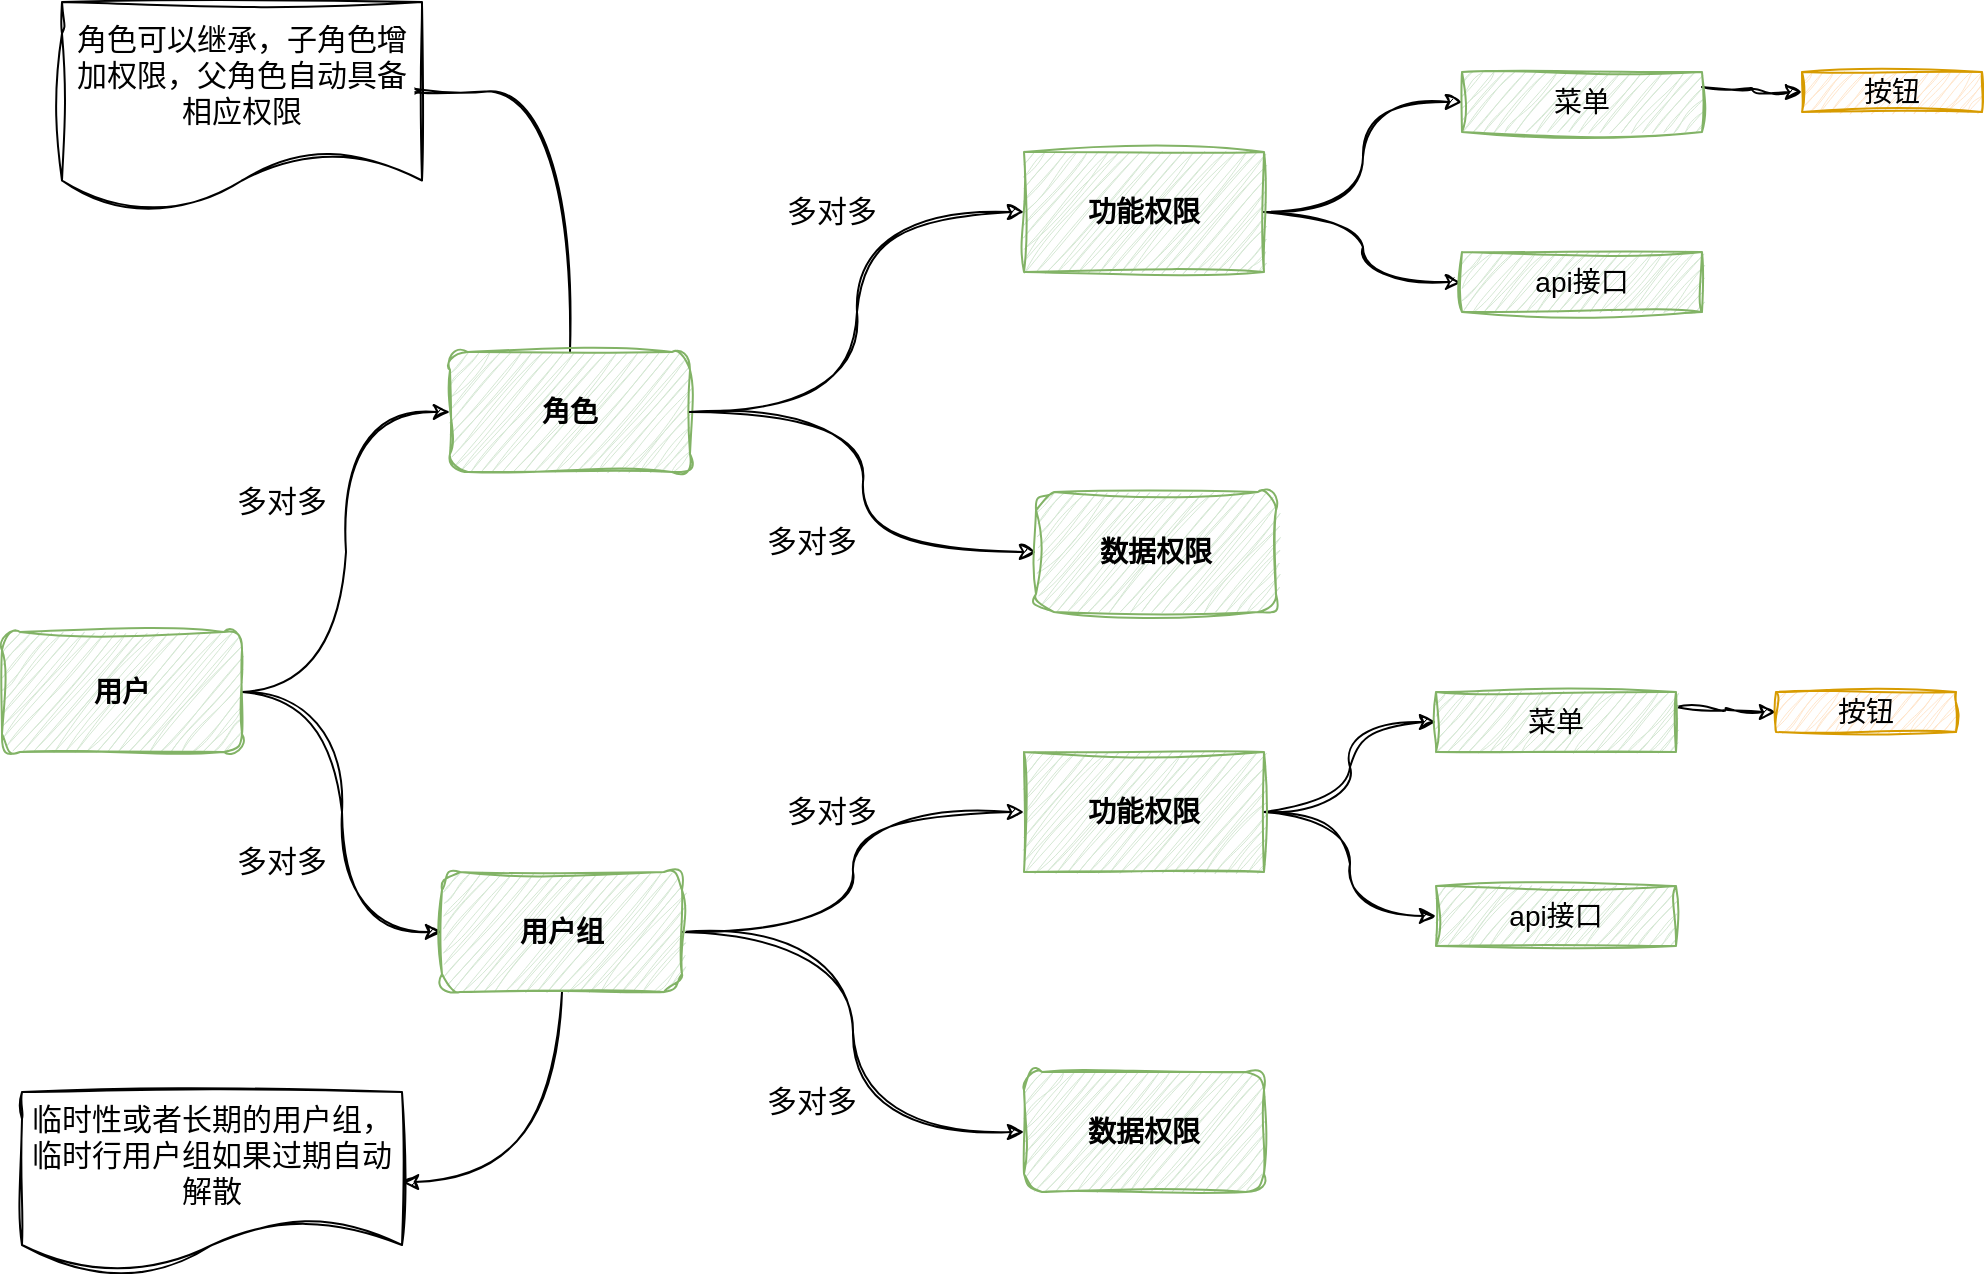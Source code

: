 <mxfile version="21.6.8" type="device" pages="7">
  <diagram id="96p6XquCKWGdlLPGkMBg" name="第 4 页">
    <mxGraphModel dx="1418" dy="20" grid="1" gridSize="10" guides="1" tooltips="1" connect="1" arrows="1" fold="1" page="0" pageScale="1" pageWidth="827" pageHeight="1169" math="0" shadow="0">
      <root>
        <mxCell id="0" />
        <mxCell id="1" parent="0" />
        <mxCell id="4m27-khHwfBS6mkoXMxu-1" style="edgeStyle=orthogonalEdgeStyle;curved=1;rounded=0;sketch=1;hachureGap=4;jiggle=2;curveFitting=1;orthogonalLoop=1;jettySize=auto;html=1;exitX=0.5;exitY=0;exitDx=0;exitDy=0;entryX=1;entryY=0.425;entryDx=0;entryDy=0;entryPerimeter=0;fontFamily=Architects Daughter;fontSource=https%3A%2F%2Ffonts.googleapis.com%2Fcss%3Ffamily%3DArchitects%2BDaughter;fontSize=16;" parent="1" source="4m27-khHwfBS6mkoXMxu-2" target="4m27-khHwfBS6mkoXMxu-35" edge="1">
          <mxGeometry relative="1" as="geometry" />
        </mxCell>
        <mxCell id="4m27-khHwfBS6mkoXMxu-2" value="角色" style="rounded=1;whiteSpace=wrap;html=1;glass=0;sketch=1;jiggle=2;curveFitting=1;strokeColor=#82b366;fontFamily=Helvetica;fontSize=14;fillColor=#d5e8d4;shadow=0;fontStyle=1" parent="1" vertex="1">
          <mxGeometry x="414" y="1060" width="120" height="60" as="geometry" />
        </mxCell>
        <mxCell id="4m27-khHwfBS6mkoXMxu-3" style="edgeStyle=orthogonalEdgeStyle;rounded=0;sketch=1;hachureGap=4;jiggle=2;curveFitting=1;orthogonalLoop=1;jettySize=auto;html=1;exitX=1;exitY=0.5;exitDx=0;exitDy=0;entryX=0;entryY=0.5;entryDx=0;entryDy=0;fontFamily=Architects Daughter;fontSource=https%3A%2F%2Ffonts.googleapis.com%2Fcss%3Ffamily%3DArchitects%2BDaughter;fontSize=18;fontColor=default;curved=1;" parent="1" source="4m27-khHwfBS6mkoXMxu-2" target="4m27-khHwfBS6mkoXMxu-7" edge="1">
          <mxGeometry relative="1" as="geometry">
            <mxPoint x="700" y="1230" as="sourcePoint" />
          </mxGeometry>
        </mxCell>
        <mxCell id="4m27-khHwfBS6mkoXMxu-4" style="edgeStyle=orthogonalEdgeStyle;rounded=0;sketch=1;hachureGap=4;jiggle=2;curveFitting=1;orthogonalLoop=1;jettySize=auto;html=1;entryX=0;entryY=0.5;entryDx=0;entryDy=0;fontFamily=Architects Daughter;fontSource=https%3A%2F%2Ffonts.googleapis.com%2Fcss%3Ffamily%3DArchitects%2BDaughter;fontSize=18;fontColor=default;curved=1;exitX=1;exitY=0.5;exitDx=0;exitDy=0;" parent="1" source="4m27-khHwfBS6mkoXMxu-2" target="4m27-khHwfBS6mkoXMxu-8" edge="1">
          <mxGeometry relative="1" as="geometry">
            <mxPoint x="640" y="1180" as="sourcePoint" />
          </mxGeometry>
        </mxCell>
        <mxCell id="4m27-khHwfBS6mkoXMxu-5" style="edgeStyle=orthogonalEdgeStyle;rounded=0;sketch=1;hachureGap=4;jiggle=2;curveFitting=1;orthogonalLoop=1;jettySize=auto;html=1;exitX=1;exitY=0.5;exitDx=0;exitDy=0;entryX=0;entryY=0.5;entryDx=0;entryDy=0;fontFamily=Helvetica;fontSource=https%3A%2F%2Ffonts.googleapis.com%2Fcss%3Ffamily%3DArchitects%2BDaughter;fontSize=14;fontColor=default;curved=1;" parent="1" source="4m27-khHwfBS6mkoXMxu-7" target="4m27-khHwfBS6mkoXMxu-12" edge="1">
          <mxGeometry relative="1" as="geometry" />
        </mxCell>
        <mxCell id="4m27-khHwfBS6mkoXMxu-6" style="edgeStyle=orthogonalEdgeStyle;curved=1;rounded=0;sketch=1;hachureGap=4;jiggle=2;curveFitting=1;orthogonalLoop=1;jettySize=auto;html=1;exitX=1;exitY=0.5;exitDx=0;exitDy=0;entryX=0;entryY=0.5;entryDx=0;entryDy=0;fontFamily=Helvetica;fontSource=https%3A%2F%2Ffonts.googleapis.com%2Fcss%3Ffamily%3DArchitects%2BDaughter;fontSize=14;fontColor=default;" parent="1" source="4m27-khHwfBS6mkoXMxu-7" target="4m27-khHwfBS6mkoXMxu-14" edge="1">
          <mxGeometry relative="1" as="geometry" />
        </mxCell>
        <mxCell id="4m27-khHwfBS6mkoXMxu-7" value="功能权限" style="rounded=0;whiteSpace=wrap;html=1;glass=0;sketch=1;jiggle=2;curveFitting=1;strokeColor=#82b366;fontFamily=Helvetica;fontSize=14;fillColor=#d5e8d4;shadow=0;fontStyle=1" parent="1" vertex="1">
          <mxGeometry x="701" y="960" width="120" height="60" as="geometry" />
        </mxCell>
        <mxCell id="4m27-khHwfBS6mkoXMxu-8" value="数据权限" style="rounded=1;whiteSpace=wrap;html=1;glass=0;sketch=1;jiggle=2;curveFitting=1;strokeColor=#82b366;fontFamily=Helvetica;fontSize=14;fillColor=#d5e8d4;shadow=0;fontStyle=1" parent="1" vertex="1">
          <mxGeometry x="707" y="1130" width="120" height="60" as="geometry" />
        </mxCell>
        <mxCell id="4m27-khHwfBS6mkoXMxu-9" value="多对多" style="text;html=1;strokeColor=none;fillColor=none;align=center;verticalAlign=middle;whiteSpace=wrap;rounded=0;fontSize=15;fontFamily=Architects Daughter;strokeWidth=1;" parent="1" vertex="1">
          <mxGeometry x="300" y="1120" width="60" height="30" as="geometry" />
        </mxCell>
        <mxCell id="4m27-khHwfBS6mkoXMxu-10" value="多对多" style="text;html=1;strokeColor=none;fillColor=none;align=center;verticalAlign=middle;whiteSpace=wrap;rounded=0;fontSize=15;fontFamily=Architects Daughter;strokeWidth=1;" parent="1" vertex="1">
          <mxGeometry x="550" y="975" width="110" height="30" as="geometry" />
        </mxCell>
        <mxCell id="4m27-khHwfBS6mkoXMxu-11" style="edgeStyle=orthogonalEdgeStyle;curved=1;rounded=0;sketch=1;hachureGap=4;jiggle=2;curveFitting=1;orthogonalLoop=1;jettySize=auto;html=1;exitX=1;exitY=0.25;exitDx=0;exitDy=0;entryX=0;entryY=0.5;entryDx=0;entryDy=0;fontFamily=Helvetica;fontSource=https%3A%2F%2Ffonts.googleapis.com%2Fcss%3Ffamily%3DArchitects%2BDaughter;fontSize=14;fontColor=default;" parent="1" source="4m27-khHwfBS6mkoXMxu-12" target="4m27-khHwfBS6mkoXMxu-13" edge="1">
          <mxGeometry relative="1" as="geometry" />
        </mxCell>
        <mxCell id="4m27-khHwfBS6mkoXMxu-12" value="菜单" style="rounded=0;whiteSpace=wrap;html=1;shadow=0;glass=0;sketch=1;jiggle=2;curveFitting=1;strokeColor=#82b366;fontFamily=Helvetica;fontSize=14;fontColor=default;fillColor=#d5e8d4;" parent="1" vertex="1">
          <mxGeometry x="920" y="920" width="120" height="30" as="geometry" />
        </mxCell>
        <mxCell id="4m27-khHwfBS6mkoXMxu-13" value="按钮" style="rounded=0;whiteSpace=wrap;html=1;shadow=0;glass=0;sketch=1;jiggle=2;curveFitting=1;strokeColor=#d79b00;fontFamily=Helvetica;fontSize=14;fillColor=#ffe6cc;" parent="1" vertex="1">
          <mxGeometry x="1090" y="920" width="90" height="20" as="geometry" />
        </mxCell>
        <mxCell id="4m27-khHwfBS6mkoXMxu-14" value="api接口" style="rounded=0;whiteSpace=wrap;html=1;shadow=0;glass=0;sketch=1;jiggle=2;curveFitting=1;strokeColor=#82b366;fontFamily=Helvetica;fontSize=14;fontColor=default;fillColor=#d5e8d4;" parent="1" vertex="1">
          <mxGeometry x="920" y="1010" width="120" height="30" as="geometry" />
        </mxCell>
        <mxCell id="4m27-khHwfBS6mkoXMxu-15" style="edgeStyle=orthogonalEdgeStyle;curved=1;rounded=0;sketch=1;hachureGap=4;jiggle=2;curveFitting=1;orthogonalLoop=1;jettySize=auto;html=1;exitX=1;exitY=0.5;exitDx=0;exitDy=0;entryX=0;entryY=0.5;entryDx=0;entryDy=0;fontFamily=Architects Daughter;fontSource=https%3A%2F%2Ffonts.googleapis.com%2Fcss%3Ffamily%3DArchitects%2BDaughter;fontSize=16;" parent="1" source="4m27-khHwfBS6mkoXMxu-17" target="4m27-khHwfBS6mkoXMxu-2" edge="1">
          <mxGeometry relative="1" as="geometry" />
        </mxCell>
        <mxCell id="4m27-khHwfBS6mkoXMxu-16" style="edgeStyle=orthogonalEdgeStyle;curved=1;rounded=0;sketch=1;hachureGap=4;jiggle=2;curveFitting=1;orthogonalLoop=1;jettySize=auto;html=1;exitX=1;exitY=0.5;exitDx=0;exitDy=0;entryX=0;entryY=0.5;entryDx=0;entryDy=0;fontFamily=Architects Daughter;fontSource=https%3A%2F%2Ffonts.googleapis.com%2Fcss%3Ffamily%3DArchitects%2BDaughter;fontSize=16;" parent="1" source="4m27-khHwfBS6mkoXMxu-17" target="4m27-khHwfBS6mkoXMxu-33" edge="1">
          <mxGeometry relative="1" as="geometry" />
        </mxCell>
        <mxCell id="4m27-khHwfBS6mkoXMxu-17" value="用户" style="rounded=1;whiteSpace=wrap;html=1;glass=0;sketch=1;jiggle=2;curveFitting=1;strokeColor=#82b366;fontFamily=Helvetica;fontSize=14;fillColor=#d5e8d4;shadow=0;fontStyle=1" parent="1" vertex="1">
          <mxGeometry x="190" y="1200" width="120" height="60" as="geometry" />
        </mxCell>
        <mxCell id="4m27-khHwfBS6mkoXMxu-18" style="edgeStyle=orthogonalEdgeStyle;curved=1;rounded=0;sketch=1;hachureGap=4;jiggle=2;curveFitting=1;orthogonalLoop=1;jettySize=auto;html=1;exitX=1;exitY=0.5;exitDx=0;exitDy=0;entryX=0;entryY=0.5;entryDx=0;entryDy=0;fontFamily=Architects Daughter;fontSource=https%3A%2F%2Ffonts.googleapis.com%2Fcss%3Ffamily%3DArchitects%2BDaughter;fontSize=16;" parent="1" source="4m27-khHwfBS6mkoXMxu-33" target="4m27-khHwfBS6mkoXMxu-24" edge="1">
          <mxGeometry relative="1" as="geometry">
            <mxPoint x="540" y="1360" as="sourcePoint" />
          </mxGeometry>
        </mxCell>
        <mxCell id="4m27-khHwfBS6mkoXMxu-19" style="edgeStyle=orthogonalEdgeStyle;curved=1;rounded=0;sketch=1;hachureGap=4;jiggle=2;curveFitting=1;orthogonalLoop=1;jettySize=auto;html=1;exitX=1;exitY=0.5;exitDx=0;exitDy=0;entryX=0;entryY=0.5;entryDx=0;entryDy=0;fontFamily=Architects Daughter;fontSource=https%3A%2F%2Ffonts.googleapis.com%2Fcss%3Ffamily%3DArchitects%2BDaughter;fontSize=16;" parent="1" source="4m27-khHwfBS6mkoXMxu-33" target="4m27-khHwfBS6mkoXMxu-25" edge="1">
          <mxGeometry relative="1" as="geometry">
            <mxPoint x="540" y="1360" as="sourcePoint" />
          </mxGeometry>
        </mxCell>
        <mxCell id="4m27-khHwfBS6mkoXMxu-20" value="多对多" style="text;html=1;strokeColor=none;fillColor=none;align=center;verticalAlign=middle;whiteSpace=wrap;rounded=0;fontSize=15;fontFamily=Architects Daughter;strokeWidth=1;" parent="1" vertex="1">
          <mxGeometry x="300" y="1300" width="60" height="30" as="geometry" />
        </mxCell>
        <mxCell id="4m27-khHwfBS6mkoXMxu-21" value="多对多" style="text;html=1;strokeColor=none;fillColor=none;align=center;verticalAlign=middle;whiteSpace=wrap;rounded=0;fontSize=15;fontFamily=Architects Daughter;strokeWidth=1;" parent="1" vertex="1">
          <mxGeometry x="540" y="1140" width="110" height="30" as="geometry" />
        </mxCell>
        <mxCell id="4m27-khHwfBS6mkoXMxu-22" style="edgeStyle=orthogonalEdgeStyle;rounded=0;sketch=1;hachureGap=4;jiggle=2;curveFitting=1;orthogonalLoop=1;jettySize=auto;html=1;exitX=1;exitY=0.5;exitDx=0;exitDy=0;entryX=0;entryY=0.5;entryDx=0;entryDy=0;fontFamily=Helvetica;fontSource=https%3A%2F%2Ffonts.googleapis.com%2Fcss%3Ffamily%3DArchitects%2BDaughter;fontSize=14;fontColor=default;curved=1;" parent="1" source="4m27-khHwfBS6mkoXMxu-24" target="4m27-khHwfBS6mkoXMxu-27" edge="1">
          <mxGeometry relative="1" as="geometry" />
        </mxCell>
        <mxCell id="4m27-khHwfBS6mkoXMxu-23" style="edgeStyle=orthogonalEdgeStyle;curved=1;rounded=0;sketch=1;hachureGap=4;jiggle=2;curveFitting=1;orthogonalLoop=1;jettySize=auto;html=1;exitX=1;exitY=0.5;exitDx=0;exitDy=0;entryX=0;entryY=0.5;entryDx=0;entryDy=0;fontFamily=Helvetica;fontSource=https%3A%2F%2Ffonts.googleapis.com%2Fcss%3Ffamily%3DArchitects%2BDaughter;fontSize=14;fontColor=default;" parent="1" source="4m27-khHwfBS6mkoXMxu-24" target="4m27-khHwfBS6mkoXMxu-29" edge="1">
          <mxGeometry relative="1" as="geometry" />
        </mxCell>
        <mxCell id="4m27-khHwfBS6mkoXMxu-24" value="功能权限" style="rounded=0;whiteSpace=wrap;html=1;glass=0;sketch=1;jiggle=2;curveFitting=1;strokeColor=#82b366;fontFamily=Helvetica;fontSize=14;fillColor=#d5e8d4;shadow=0;fontStyle=1" parent="1" vertex="1">
          <mxGeometry x="701" y="1260" width="120" height="60" as="geometry" />
        </mxCell>
        <mxCell id="4m27-khHwfBS6mkoXMxu-25" value="数据权限" style="rounded=1;whiteSpace=wrap;html=1;glass=0;sketch=1;jiggle=2;curveFitting=1;strokeColor=#82b366;fontFamily=Helvetica;fontSize=14;fillColor=#d5e8d4;shadow=0;fontStyle=1" parent="1" vertex="1">
          <mxGeometry x="701" y="1420" width="120" height="60" as="geometry" />
        </mxCell>
        <mxCell id="4m27-khHwfBS6mkoXMxu-26" style="edgeStyle=orthogonalEdgeStyle;curved=1;rounded=0;sketch=1;hachureGap=4;jiggle=2;curveFitting=1;orthogonalLoop=1;jettySize=auto;html=1;exitX=1;exitY=0.25;exitDx=0;exitDy=0;entryX=0;entryY=0.5;entryDx=0;entryDy=0;fontFamily=Helvetica;fontSource=https%3A%2F%2Ffonts.googleapis.com%2Fcss%3Ffamily%3DArchitects%2BDaughter;fontSize=14;fontColor=default;" parent="1" source="4m27-khHwfBS6mkoXMxu-27" target="4m27-khHwfBS6mkoXMxu-28" edge="1">
          <mxGeometry relative="1" as="geometry" />
        </mxCell>
        <mxCell id="4m27-khHwfBS6mkoXMxu-27" value="菜单" style="rounded=0;whiteSpace=wrap;html=1;shadow=0;glass=0;sketch=1;jiggle=2;curveFitting=1;strokeColor=#82b366;fontFamily=Helvetica;fontSize=14;fontColor=default;fillColor=#d5e8d4;" parent="1" vertex="1">
          <mxGeometry x="907" y="1230" width="120" height="30" as="geometry" />
        </mxCell>
        <mxCell id="4m27-khHwfBS6mkoXMxu-28" value="按钮" style="rounded=0;whiteSpace=wrap;html=1;shadow=0;glass=0;sketch=1;jiggle=2;curveFitting=1;strokeColor=#d79b00;fontFamily=Helvetica;fontSize=14;fillColor=#ffe6cc;" parent="1" vertex="1">
          <mxGeometry x="1077" y="1230" width="90" height="20" as="geometry" />
        </mxCell>
        <mxCell id="4m27-khHwfBS6mkoXMxu-29" value="api接口" style="rounded=0;whiteSpace=wrap;html=1;shadow=0;glass=0;sketch=1;jiggle=2;curveFitting=1;strokeColor=#82b366;fontFamily=Helvetica;fontSize=14;fontColor=default;fillColor=#d5e8d4;" parent="1" vertex="1">
          <mxGeometry x="907" y="1327" width="120" height="30" as="geometry" />
        </mxCell>
        <mxCell id="4m27-khHwfBS6mkoXMxu-30" value="多对多" style="text;html=1;strokeColor=none;fillColor=none;align=center;verticalAlign=middle;whiteSpace=wrap;rounded=0;fontSize=15;fontFamily=Architects Daughter;strokeWidth=1;" parent="1" vertex="1">
          <mxGeometry x="550" y="1275" width="110" height="30" as="geometry" />
        </mxCell>
        <mxCell id="4m27-khHwfBS6mkoXMxu-31" value="多对多" style="text;html=1;strokeColor=none;fillColor=none;align=center;verticalAlign=middle;whiteSpace=wrap;rounded=0;fontSize=15;fontFamily=Architects Daughter;strokeWidth=1;" parent="1" vertex="1">
          <mxGeometry x="540" y="1420" width="110" height="30" as="geometry" />
        </mxCell>
        <mxCell id="4m27-khHwfBS6mkoXMxu-32" style="edgeStyle=orthogonalEdgeStyle;curved=1;rounded=0;sketch=1;hachureGap=4;jiggle=2;curveFitting=1;orthogonalLoop=1;jettySize=auto;html=1;exitX=0.5;exitY=1;exitDx=0;exitDy=0;entryX=1;entryY=0.5;entryDx=0;entryDy=0;fontFamily=Architects Daughter;fontSource=https%3A%2F%2Ffonts.googleapis.com%2Fcss%3Ffamily%3DArchitects%2BDaughter;fontSize=16;" parent="1" source="4m27-khHwfBS6mkoXMxu-33" target="4m27-khHwfBS6mkoXMxu-34" edge="1">
          <mxGeometry relative="1" as="geometry" />
        </mxCell>
        <mxCell id="4m27-khHwfBS6mkoXMxu-33" value="用户组" style="rounded=1;whiteSpace=wrap;html=1;glass=0;sketch=1;jiggle=2;curveFitting=1;strokeColor=#82b366;fontFamily=Helvetica;fontSize=14;fillColor=#d5e8d4;shadow=0;fontStyle=1" parent="1" vertex="1">
          <mxGeometry x="410" y="1320" width="120" height="60" as="geometry" />
        </mxCell>
        <mxCell id="4m27-khHwfBS6mkoXMxu-34" value="临时性或者长期的用户组，临时行用户组如果过期自动解散" style="shape=document;whiteSpace=wrap;html=1;boundedLbl=1;sketch=1;hachureGap=4;jiggle=2;curveFitting=1;fontFamily=Architects Daughter;fontSource=https%3A%2F%2Ffonts.googleapis.com%2Fcss%3Ffamily%3DArchitects%2BDaughter;fontSize=15;" parent="1" vertex="1">
          <mxGeometry x="200" y="1430" width="190" height="90" as="geometry" />
        </mxCell>
        <mxCell id="4m27-khHwfBS6mkoXMxu-35" value="角色可以继承，子角色增加权限，父角色自动具备相应权限" style="shape=document;whiteSpace=wrap;html=1;boundedLbl=1;sketch=1;hachureGap=4;jiggle=2;curveFitting=1;fontFamily=Architects Daughter;fontSource=https%3A%2F%2Ffonts.googleapis.com%2Fcss%3Ffamily%3DArchitects%2BDaughter;fontSize=15;" parent="1" vertex="1">
          <mxGeometry x="220" y="885" width="180" height="105" as="geometry" />
        </mxCell>
      </root>
    </mxGraphModel>
  </diagram>
  <diagram id="vTMuxbwpnfUpXM-rC6qs" name="线程池复用原理">
    <mxGraphModel dx="1418" dy="820" grid="1" gridSize="10" guides="1" tooltips="1" connect="1" arrows="1" fold="1" page="0" pageScale="1" pageWidth="2339" pageHeight="3300" math="0" shadow="0">
      <root>
        <mxCell id="0" />
        <mxCell id="1" parent="0" />
        <mxCell id="A_tjPAo3tCnm7hZCBzQ9-5" value="" style="edgeStyle=none;html=1;" parent="1" source="A_tjPAo3tCnm7hZCBzQ9-1" target="A_tjPAo3tCnm7hZCBzQ9-4" edge="1">
          <mxGeometry relative="1" as="geometry" />
        </mxCell>
        <mxCell id="A_tjPAo3tCnm7hZCBzQ9-1" value="提交任务" style="rounded=0;whiteSpace=wrap;html=1;" parent="1" vertex="1">
          <mxGeometry x="230" y="130" width="120" height="60" as="geometry" />
        </mxCell>
        <mxCell id="A_tjPAo3tCnm7hZCBzQ9-7" value="" style="edgeStyle=none;html=1;" parent="1" source="A_tjPAo3tCnm7hZCBzQ9-4" target="A_tjPAo3tCnm7hZCBzQ9-6" edge="1">
          <mxGeometry relative="1" as="geometry" />
        </mxCell>
        <mxCell id="A_tjPAo3tCnm7hZCBzQ9-17" value="" style="edgeStyle=none;html=1;" parent="1" source="A_tjPAo3tCnm7hZCBzQ9-4" target="A_tjPAo3tCnm7hZCBzQ9-16" edge="1">
          <mxGeometry relative="1" as="geometry" />
        </mxCell>
        <mxCell id="A_tjPAo3tCnm7hZCBzQ9-4" value="核心线程池&lt;br&gt;是否已满" style="rhombus;whiteSpace=wrap;html=1;rounded=0;" parent="1" vertex="1">
          <mxGeometry x="230" y="260" width="120" height="70" as="geometry" />
        </mxCell>
        <mxCell id="A_tjPAo3tCnm7hZCBzQ9-6" value="创建核心线程执行任务" style="whiteSpace=wrap;html=1;rounded=0;" parent="1" vertex="1">
          <mxGeometry x="230" y="415" width="120" height="60" as="geometry" />
        </mxCell>
        <mxCell id="A_tjPAo3tCnm7hZCBzQ9-12" value="否" style="text;html=1;strokeColor=none;fillColor=none;align=center;verticalAlign=middle;whiteSpace=wrap;rounded=0;" parent="1" vertex="1">
          <mxGeometry x="276" y="350" width="60" height="30" as="geometry" />
        </mxCell>
        <mxCell id="A_tjPAo3tCnm7hZCBzQ9-21" value="" style="edgeStyle=none;html=1;" parent="1" source="A_tjPAo3tCnm7hZCBzQ9-16" target="A_tjPAo3tCnm7hZCBzQ9-20" edge="1">
          <mxGeometry relative="1" as="geometry" />
        </mxCell>
        <mxCell id="A_tjPAo3tCnm7hZCBzQ9-25" value="" style="edgeStyle=none;html=1;" parent="1" source="A_tjPAo3tCnm7hZCBzQ9-16" target="A_tjPAo3tCnm7hZCBzQ9-24" edge="1">
          <mxGeometry relative="1" as="geometry" />
        </mxCell>
        <mxCell id="A_tjPAo3tCnm7hZCBzQ9-16" value="队列是否已满" style="rhombus;whiteSpace=wrap;html=1;rounded=0;" parent="1" vertex="1">
          <mxGeometry x="450" y="262" width="110" height="65" as="geometry" />
        </mxCell>
        <mxCell id="A_tjPAo3tCnm7hZCBzQ9-18" value="是" style="text;html=1;strokeColor=none;fillColor=none;align=center;verticalAlign=middle;whiteSpace=wrap;rounded=0;" parent="1" vertex="1">
          <mxGeometry x="370" y="265" width="60" height="30" as="geometry" />
        </mxCell>
        <mxCell id="A_tjPAo3tCnm7hZCBzQ9-20" value="任务添加到队列" style="whiteSpace=wrap;html=1;rounded=0;" parent="1" vertex="1">
          <mxGeometry x="445" y="416" width="120" height="60" as="geometry" />
        </mxCell>
        <mxCell id="A_tjPAo3tCnm7hZCBzQ9-22" value="否" style="text;html=1;strokeColor=none;fillColor=none;align=center;verticalAlign=middle;whiteSpace=wrap;rounded=0;" parent="1" vertex="1">
          <mxGeometry x="490" y="350" width="60" height="30" as="geometry" />
        </mxCell>
        <mxCell id="A_tjPAo3tCnm7hZCBzQ9-28" value="" style="edgeStyle=none;html=1;" parent="1" source="A_tjPAo3tCnm7hZCBzQ9-24" target="A_tjPAo3tCnm7hZCBzQ9-27" edge="1">
          <mxGeometry relative="1" as="geometry" />
        </mxCell>
        <mxCell id="A_tjPAo3tCnm7hZCBzQ9-33" value="" style="edgeStyle=none;html=1;" parent="1" source="A_tjPAo3tCnm7hZCBzQ9-24" target="A_tjPAo3tCnm7hZCBzQ9-32" edge="1">
          <mxGeometry relative="1" as="geometry" />
        </mxCell>
        <mxCell id="A_tjPAo3tCnm7hZCBzQ9-24" value="线程池是否已满" style="rhombus;whiteSpace=wrap;html=1;rounded=0;" parent="1" vertex="1">
          <mxGeometry x="640" y="262" width="110" height="65" as="geometry" />
        </mxCell>
        <mxCell id="A_tjPAo3tCnm7hZCBzQ9-27" value="创建非核心线程执行任务" style="whiteSpace=wrap;html=1;rounded=0;" parent="1" vertex="1">
          <mxGeometry x="635" y="409.5" width="120" height="60" as="geometry" />
        </mxCell>
        <mxCell id="A_tjPAo3tCnm7hZCBzQ9-29" value="否" style="text;html=1;strokeColor=none;fillColor=none;align=center;verticalAlign=middle;whiteSpace=wrap;rounded=0;" parent="1" vertex="1">
          <mxGeometry x="680" y="350" width="60" height="30" as="geometry" />
        </mxCell>
        <mxCell id="A_tjPAo3tCnm7hZCBzQ9-31" value="是" style="text;html=1;strokeColor=none;fillColor=none;align=center;verticalAlign=middle;whiteSpace=wrap;rounded=0;" parent="1" vertex="1">
          <mxGeometry x="565" y="265" width="60" height="30" as="geometry" />
        </mxCell>
        <mxCell id="A_tjPAo3tCnm7hZCBzQ9-32" value="按照策略处理无法执行的任务" style="whiteSpace=wrap;html=1;rounded=0;" parent="1" vertex="1">
          <mxGeometry x="825" y="264.5" width="120" height="60" as="geometry" />
        </mxCell>
        <mxCell id="A_tjPAo3tCnm7hZCBzQ9-34" value="是" style="text;html=1;strokeColor=none;fillColor=none;align=center;verticalAlign=middle;whiteSpace=wrap;rounded=0;" parent="1" vertex="1">
          <mxGeometry x="755" y="264.5" width="60" height="30" as="geometry" />
        </mxCell>
      </root>
    </mxGraphModel>
  </diagram>
  <diagram id="Bz4yaCBwQLUwJJT0A78D" name="第 1 页">
    <mxGraphModel dx="1418" dy="820" grid="1" gridSize="10" guides="1" tooltips="1" connect="1" arrows="1" fold="1" page="0" pageScale="1" pageWidth="827" pageHeight="1169" math="0" shadow="0">
      <root>
        <mxCell id="0" />
        <mxCell id="1" parent="0" />
        <mxCell id="76" value="" style="edgeStyle=none;html=1;" parent="1" source="77" target="86" edge="1">
          <mxGeometry relative="1" as="geometry" />
        </mxCell>
        <mxCell id="77" value="&lt;pre style=&quot;margin-top: 0px; margin-bottom: 0px; overflow: auto; border-radius: 4px;&quot;&gt;&lt;pre style=&quot;font-size: 24px; font-weight: 700; margin-top: 0px; margin-bottom: 0px; overflow: auto; border-radius: 4px;&quot;&gt;&lt;font face=&quot;menlo, monaco, consolas, andale mono, lucida console, courier new, monospace&quot;&gt;&lt;span style=&quot;font-size: 21.6px ; font-weight: 400&quot;&gt;Node&lt;/span&gt;&lt;/font&gt;&lt;/pre&gt;&lt;/pre&gt;" style="rounded=0;whiteSpace=wrap;html=1;fillColor=#cdeb8b;strokeColor=#36393d;fontColor=#000000;" parent="1" vertex="1">
          <mxGeometry x="390" y="200" width="120" height="60" as="geometry" />
        </mxCell>
        <mxCell id="78" value="&lt;pre style=&quot;margin-top: 0px; margin-bottom: 0px; font-size: 0.9em; overflow: auto; background-image: initial; background-position: initial; background-size: initial; background-repeat: initial; background-attachment: initial; background-origin: initial; background-clip: initial; border-radius: 4px;&quot;&gt;&lt;pre style=&quot;font-size: 12px ; margin-top: 0px ; margin-bottom: 0px ; overflow: auto ; border-radius: 4px&quot;&gt;&lt;pre style=&quot;font-size: 24px; font-weight: 700; margin-top: 0px; margin-bottom: 0px; overflow: auto; border-radius: 4px;&quot;&gt;&lt;font face=&quot;menlo, monaco, consolas, andale mono, lucida console, courier new, monospace&quot;&gt;&lt;span style=&quot;font-size: 21.6px ; font-weight: 400&quot;&gt;Node&lt;/span&gt;&lt;/font&gt;&lt;/pre&gt;&lt;/pre&gt;&lt;/pre&gt;" style="rounded=0;whiteSpace=wrap;html=1;labelBackgroundColor=none;fillColor=#cdeb8b;strokeColor=#36393d;fontColor=#000000;" parent="1" vertex="1">
          <mxGeometry x="390" y="260" width="120" height="60" as="geometry" />
        </mxCell>
        <mxCell id="79" value="&lt;pre style=&quot;margin-top: 0px; margin-bottom: 0px; font-size: 0.9em; overflow: auto; background-image: initial; background-position: initial; background-size: initial; background-repeat: initial; background-attachment: initial; background-origin: initial; background-clip: initial; border-radius: 4px;&quot;&gt;&lt;pre style=&quot;font-size: 12px ; margin-top: 0px ; margin-bottom: 0px ; overflow: auto ; border-radius: 4px&quot;&gt;&lt;pre style=&quot;font-size: 24px; font-weight: 700; margin-top: 0px; margin-bottom: 0px; overflow: auto; border-radius: 4px;&quot;&gt;&lt;font face=&quot;menlo, monaco, consolas, andale mono, lucida console, courier new, monospace&quot;&gt;&lt;span style=&quot;font-size: 21.6px ; font-weight: 400&quot;&gt;Node&lt;/span&gt;&lt;/font&gt;&lt;/pre&gt;&lt;/pre&gt;&lt;/pre&gt;" style="rounded=0;whiteSpace=wrap;html=1;labelBackgroundColor=none;fillColor=#cdeb8b;strokeColor=#36393d;fontColor=#000000;" parent="1" vertex="1">
          <mxGeometry x="390" y="320" width="120" height="60" as="geometry" />
        </mxCell>
        <mxCell id="80" value="" style="edgeStyle=none;html=1;" parent="1" source="81" target="88" edge="1">
          <mxGeometry relative="1" as="geometry" />
        </mxCell>
        <mxCell id="81" value="&lt;pre style=&quot;margin-top: 0px; margin-bottom: 0px; font-size: 0.9em; overflow: auto; background-image: initial; background-position: initial; background-size: initial; background-repeat: initial; background-attachment: initial; background-origin: initial; background-clip: initial; border-radius: 4px;&quot;&gt;&lt;pre style=&quot;font-size: 12px ; margin-top: 0px ; margin-bottom: 0px ; overflow: auto ; border-radius: 4px&quot;&gt;&lt;pre style=&quot;font-size: 24px; font-weight: 700; margin-top: 0px; margin-bottom: 0px; overflow: auto; border-radius: 4px;&quot;&gt;&lt;font face=&quot;menlo, monaco, consolas, andale mono, lucida console, courier new, monospace&quot;&gt;&lt;span style=&quot;font-size: 21.6px ; font-weight: 400&quot;&gt;Node&lt;/span&gt;&lt;/font&gt;&lt;/pre&gt;&lt;/pre&gt;&lt;/pre&gt;" style="rounded=0;whiteSpace=wrap;html=1;labelBackgroundColor=none;fillColor=#cdeb8b;strokeColor=#36393d;fontColor=#000000;" parent="1" vertex="1">
          <mxGeometry x="390" y="380" width="120" height="60" as="geometry" />
        </mxCell>
        <mxCell id="82" value="&lt;pre style=&quot;margin-top: 0px; margin-bottom: 0px; font-size: 0.9em; overflow: auto; background-image: initial; background-position: initial; background-size: initial; background-repeat: initial; background-attachment: initial; background-origin: initial; background-clip: initial; border-radius: 4px; color: rgb(18, 18, 18);&quot;&gt;&lt;pre style=&quot;font-size: 12px ; margin-top: 0px ; margin-bottom: 0px ; overflow: auto ; border-radius: 4px&quot;&gt;&lt;pre style=&quot;color: rgb(240 , 240 , 240) ; font-size: 24px ; font-weight: 700 ; margin-top: 0px ; margin-bottom: 0px ; overflow: auto ; border-radius: 4px&quot;&gt;&lt;font color=&quot;#d7ba7d&quot; face=&quot;menlo, monaco, consolas, andale mono, lucida console, courier new, monospace&quot;&gt;&lt;span style=&quot;font-size: 21.6px ; font-weight: 400&quot;&gt;Node&lt;/span&gt;&lt;/font&gt;&lt;/pre&gt;&lt;/pre&gt;&lt;/pre&gt;" style="rounded=0;whiteSpace=wrap;html=1;labelBackgroundColor=default;" parent="1" vertex="1">
          <mxGeometry x="390" y="440" width="120" height="60" as="geometry" />
        </mxCell>
        <mxCell id="83" value="&lt;pre style=&quot;margin-top: 0px; margin-bottom: 0px; font-size: 0.9em; overflow: auto; background-image: initial; background-position: initial; background-size: initial; background-repeat: initial; background-attachment: initial; background-origin: initial; background-clip: initial; border-radius: 4px; color: rgb(18, 18, 18);&quot;&gt;&lt;pre style=&quot;font-size: 12px ; margin-top: 0px ; margin-bottom: 0px ; overflow: auto ; border-radius: 4px&quot;&gt;&lt;pre style=&quot;color: rgb(240 , 240 , 240) ; font-size: 24px ; font-weight: 700 ; margin-top: 0px ; margin-bottom: 0px ; overflow: auto ; border-radius: 4px&quot;&gt;&lt;font color=&quot;#d7ba7d&quot; face=&quot;menlo, monaco, consolas, andale mono, lucida console, courier new, monospace&quot;&gt;&lt;span style=&quot;font-size: 21.6px ; font-weight: 400&quot;&gt;Node&lt;/span&gt;&lt;/font&gt;&lt;/pre&gt;&lt;/pre&gt;&lt;/pre&gt;" style="rounded=0;whiteSpace=wrap;html=1;labelBackgroundColor=default;" parent="1" vertex="1">
          <mxGeometry x="390" y="500" width="120" height="60" as="geometry" />
        </mxCell>
        <mxCell id="84" value="" style="shape=curlyBracket;whiteSpace=wrap;html=1;rounded=1;" parent="1" vertex="1">
          <mxGeometry x="350" y="200" width="20" height="600" as="geometry" />
        </mxCell>
        <mxCell id="85" value="&lt;pre style=&quot;margin-top: 0px; margin-bottom: 0px; overflow: auto; background-image: initial; background-position: initial; background-size: initial; background-repeat: initial; background-attachment: initial; background-origin: initial; background-clip: initial; border-radius: 4px;&quot;&gt;&lt;font face=&quot;menlo, monaco, consolas, andale mono, lucida console, courier new, monospace&quot;&gt;&lt;span style=&quot;font-size: 21.6px ; font-weight: 400&quot;&gt;Node&amp;lt;K,V&amp;gt;[] table;数组桶&lt;/span&gt;&lt;/font&gt;&lt;font&gt;&lt;span style=&quot;font-size: 0.9em ; font-weight: 400&quot;&gt;&lt;br&gt;&lt;/span&gt;&lt;/font&gt;&lt;/pre&gt;" style="text;fillColor=none;html=1;fontSize=24;fontStyle=1;verticalAlign=middle;align=center;labelBackgroundColor=default;fontColor=#000000;" parent="1" vertex="1">
          <mxGeometry x="61" y="477" width="284" height="40" as="geometry" />
        </mxCell>
        <mxCell id="86" value="&lt;pre style=&quot;margin-top: 0px; margin-bottom: 0px; overflow: auto; background-image: initial; background-position: initial; background-size: initial; background-repeat: initial; background-attachment: initial; background-origin: initial; background-clip: initial; border-radius: 4px;&quot;&gt;&lt;pre style=&quot;font-size: 24px; font-weight: 700; margin-top: 0px; margin-bottom: 0px; overflow: auto; border-radius: 4px;&quot;&gt;&lt;font face=&quot;menlo, monaco, consolas, andale mono, lucida console, courier new, monospace&quot;&gt;&lt;span style=&quot;font-size: 21.6px ; font-weight: 400&quot;&gt;Node&lt;/span&gt;&lt;/font&gt;&lt;/pre&gt;&lt;/pre&gt;" style="rounded=0;whiteSpace=wrap;html=1;labelBackgroundColor=none;fillColor=#cdeb8b;strokeColor=#36393d;fontColor=#000000;" parent="1" vertex="1">
          <mxGeometry x="560" y="200" width="120" height="60" as="geometry" />
        </mxCell>
        <mxCell id="87" value="" style="edgeStyle=none;html=1;" parent="1" source="88" target="90" edge="1">
          <mxGeometry relative="1" as="geometry" />
        </mxCell>
        <mxCell id="88" value="&lt;pre style=&quot;margin-top: 0px; margin-bottom: 0px; font-size: 0.9em; overflow: auto; background-image: initial; background-position: initial; background-size: initial; background-repeat: initial; background-attachment: initial; background-origin: initial; background-clip: initial; border-radius: 4px; color: rgb(18, 18, 18);&quot;&gt;&lt;pre style=&quot;font-size: 12px ; margin-top: 0px ; margin-bottom: 0px ; overflow: auto ; border-radius: 4px&quot;&gt;&lt;pre style=&quot;color: rgb(240 , 240 , 240) ; font-size: 24px ; font-weight: 700 ; margin-top: 0px ; margin-bottom: 0px ; overflow: auto ; border-radius: 4px&quot;&gt;&lt;font color=&quot;#d7ba7d&quot; face=&quot;menlo, monaco, consolas, andale mono, lucida console, courier new, monospace&quot;&gt;&lt;span style=&quot;font-size: 21.6px ; font-weight: 400&quot;&gt;Node&lt;/span&gt;&lt;/font&gt;&lt;/pre&gt;&lt;/pre&gt;&lt;/pre&gt;" style="rounded=0;whiteSpace=wrap;html=1;labelBackgroundColor=default;" parent="1" vertex="1">
          <mxGeometry x="530" y="380" width="120" height="60" as="geometry" />
        </mxCell>
        <mxCell id="89" value="" style="edgeStyle=none;html=1;" parent="1" source="90" target="91" edge="1">
          <mxGeometry relative="1" as="geometry" />
        </mxCell>
        <mxCell id="90" value="&lt;pre style=&quot;margin-top: 0px; margin-bottom: 0px; font-size: 0.9em; overflow: auto; background-image: initial; background-position: initial; background-size: initial; background-repeat: initial; background-attachment: initial; background-origin: initial; background-clip: initial; border-radius: 4px; color: rgb(18, 18, 18);&quot;&gt;&lt;pre style=&quot;font-size: 12px ; margin-top: 0px ; margin-bottom: 0px ; overflow: auto ; border-radius: 4px&quot;&gt;&lt;pre style=&quot;color: rgb(240 , 240 , 240) ; font-size: 24px ; font-weight: 700 ; margin-top: 0px ; margin-bottom: 0px ; overflow: auto ; border-radius: 4px&quot;&gt;&lt;font color=&quot;#d7ba7d&quot; face=&quot;menlo, monaco, consolas, andale mono, lucida console, courier new, monospace&quot;&gt;&lt;span style=&quot;font-size: 21.6px ; font-weight: 400&quot;&gt;Node&lt;/span&gt;&lt;/font&gt;&lt;/pre&gt;&lt;/pre&gt;&lt;/pre&gt;" style="rounded=0;whiteSpace=wrap;html=1;labelBackgroundColor=default;" parent="1" vertex="1">
          <mxGeometry x="670" y="380" width="120" height="60" as="geometry" />
        </mxCell>
        <mxCell id="91" value="&lt;pre style=&quot;margin-top: 0px; margin-bottom: 0px; font-size: 0.9em; overflow: auto; background-image: initial; background-position: initial; background-size: initial; background-repeat: initial; background-attachment: initial; background-origin: initial; background-clip: initial; border-radius: 4px;&quot;&gt;&lt;pre style=&quot;font-size: 12px ; margin-top: 0px ; margin-bottom: 0px ; overflow: auto ; border-radius: 4px&quot;&gt;&lt;pre style=&quot;font-size: 24px; font-weight: 700; margin-top: 0px; margin-bottom: 0px; overflow: auto; border-radius: 4px;&quot;&gt;&lt;font face=&quot;menlo, monaco, consolas, andale mono, lucida console, courier new, monospace&quot;&gt;&lt;span style=&quot;font-size: 21.6px ; font-weight: 400&quot;&gt;Node&lt;/span&gt;&lt;/font&gt;&lt;/pre&gt;&lt;/pre&gt;&lt;/pre&gt;" style="rounded=0;whiteSpace=wrap;html=1;labelBackgroundColor=none;fillColor=#cdeb8b;strokeColor=#36393d;fontColor=#000000;" parent="1" vertex="1">
          <mxGeometry x="810" y="380" width="120" height="60" as="geometry" />
        </mxCell>
        <mxCell id="92" value="" style="shape=curlyBracket;whiteSpace=wrap;html=1;rounded=1;flipH=1;direction=north;" parent="1" vertex="1">
          <mxGeometry x="520" y="460" width="410" height="20" as="geometry" />
        </mxCell>
        <mxCell id="93" value="&lt;pre style=&quot;margin-top: 0px; margin-bottom: 0px; overflow: auto; background-image: initial; background-position: initial; background-size: initial; background-repeat: initial; background-attachment: initial; background-origin: initial; background-clip: initial; border-radius: 4px;&quot;&gt;&lt;font face=&quot;menlo, monaco, consolas, andale mono, lucida console, courier new, monospace&quot;&gt;&lt;span style=&quot;font-size: 21.6px ; font-weight: 400&quot;&gt;链表&lt;/span&gt;&lt;/font&gt;&lt;font&gt;&lt;span style=&quot;font-size: 0.9em ; font-weight: 400&quot;&gt;&lt;br&gt;&lt;/span&gt;&lt;/font&gt;&lt;/pre&gt;" style="text;strokeColor=none;fillColor=none;html=1;fontSize=24;fontStyle=1;verticalAlign=middle;align=center;labelBackgroundColor=default;fontColor=#000000;" parent="1" vertex="1">
          <mxGeometry x="675" y="490" width="100" height="40" as="geometry" />
        </mxCell>
        <mxCell id="94" value="基于JDK1.8的HashMap" style="text;html=1;strokeColor=#6F0000;fillColor=#a20025;align=center;verticalAlign=middle;whiteSpace=wrap;rounded=0;fontColor=#ffffff;fontSize=17;fontStyle=1" parent="1" vertex="1">
          <mxGeometry x="910" y="150" width="220" height="60" as="geometry" />
        </mxCell>
        <mxCell id="95" value="&lt;pre style=&quot;margin-top: 0px; margin-bottom: 0px; font-size: 0.9em; overflow: auto; background-image: initial; background-position: initial; background-size: initial; background-repeat: initial; background-attachment: initial; background-origin: initial; background-clip: initial; border-radius: 4px; color: rgb(18, 18, 18);&quot;&gt;&lt;pre style=&quot;font-size: 12px ; margin-top: 0px ; margin-bottom: 0px ; overflow: auto ; border-radius: 4px&quot;&gt;&lt;pre style=&quot;color: rgb(240 , 240 , 240) ; font-size: 24px ; font-weight: 700 ; margin-top: 0px ; margin-bottom: 0px ; overflow: auto ; border-radius: 4px&quot;&gt;&lt;font color=&quot;#d7ba7d&quot; face=&quot;menlo, monaco, consolas, andale mono, lucida console, courier new, monospace&quot;&gt;&lt;span style=&quot;font-size: 21.6px ; font-weight: 400&quot;&gt;Node&lt;/span&gt;&lt;/font&gt;&lt;/pre&gt;&lt;/pre&gt;&lt;/pre&gt;" style="rounded=0;whiteSpace=wrap;html=1;labelBackgroundColor=default;" parent="1" vertex="1">
          <mxGeometry x="390" y="560" width="120" height="60" as="geometry" />
        </mxCell>
        <mxCell id="96" value="&lt;pre style=&quot;margin-top: 0px; margin-bottom: 0px; font-size: 0.9em; overflow: auto; background-image: initial; background-position: initial; background-size: initial; background-repeat: initial; background-attachment: initial; background-origin: initial; background-clip: initial; border-radius: 4px; color: rgb(18, 18, 18);&quot;&gt;&lt;pre style=&quot;font-size: 12px ; margin-top: 0px ; margin-bottom: 0px ; overflow: auto ; border-radius: 4px&quot;&gt;&lt;pre style=&quot;color: rgb(240 , 240 , 240) ; font-size: 24px ; font-weight: 700 ; margin-top: 0px ; margin-bottom: 0px ; overflow: auto ; border-radius: 4px&quot;&gt;&lt;font color=&quot;#d7ba7d&quot; face=&quot;menlo, monaco, consolas, andale mono, lucida console, courier new, monospace&quot;&gt;&lt;span style=&quot;font-size: 21.6px ; font-weight: 400&quot;&gt;Node&lt;/span&gt;&lt;/font&gt;&lt;/pre&gt;&lt;/pre&gt;&lt;/pre&gt;" style="rounded=0;whiteSpace=wrap;html=1;labelBackgroundColor=default;" parent="1" vertex="1">
          <mxGeometry x="390" y="620" width="120" height="60" as="geometry" />
        </mxCell>
        <mxCell id="97" value="&lt;pre style=&quot;margin-top: 0px; margin-bottom: 0px; font-size: 0.9em; overflow: auto; background-image: initial; background-position: initial; background-size: initial; background-repeat: initial; background-attachment: initial; background-origin: initial; background-clip: initial; border-radius: 4px;&quot;&gt;&lt;pre style=&quot;font-size: 12px ; margin-top: 0px ; margin-bottom: 0px ; overflow: auto ; border-radius: 4px&quot;&gt;&lt;pre style=&quot;font-size: 24px; font-weight: 700; margin-top: 0px; margin-bottom: 0px; overflow: auto; border-radius: 4px;&quot;&gt;&lt;font face=&quot;menlo, monaco, consolas, andale mono, lucida console, courier new, monospace&quot;&gt;&lt;span style=&quot;font-size: 21.6px ; font-weight: 400&quot;&gt;Node&lt;/span&gt;&lt;/font&gt;&lt;/pre&gt;&lt;/pre&gt;&lt;/pre&gt;" style="rounded=0;whiteSpace=wrap;html=1;labelBackgroundColor=none;fillColor=#cdeb8b;strokeColor=#36393d;fontColor=#000000;" parent="1" vertex="1">
          <mxGeometry x="390" y="680" width="120" height="60" as="geometry" />
        </mxCell>
        <mxCell id="98" value="&lt;pre style=&quot;margin-top: 0px ; margin-bottom: 0px ; font-size: 0.9em ; overflow: auto ; background: rgb(246 , 246 , 246) ; border-radius: 4px ; color: rgb(18 , 18 , 18)&quot;&gt;&lt;pre style=&quot;font-size: 12px ; margin-top: 0px ; margin-bottom: 0px ; overflow: auto ; border-radius: 4px&quot;&gt;&lt;pre style=&quot;color: rgb(240 , 240 , 240) ; font-size: 24px ; font-weight: 700 ; margin-top: 0px ; margin-bottom: 0px ; overflow: auto ; border-radius: 4px&quot;&gt;&lt;font color=&quot;#d7ba7d&quot; face=&quot;menlo, monaco, consolas, andale mono, lucida console, courier new, monospace&quot;&gt;&lt;span style=&quot;font-size: 21.6px ; font-weight: 400&quot;&gt;Node&lt;/span&gt;&lt;/font&gt;&lt;/pre&gt;&lt;/pre&gt;&lt;/pre&gt;" style="rounded=0;whiteSpace=wrap;html=1;fillColor=none;" parent="1" vertex="1">
          <mxGeometry x="390" y="740" width="120" height="60" as="geometry" />
        </mxCell>
        <mxCell id="99" style="edgeStyle=none;html=1;exitX=1;exitY=0.5;exitDx=0;exitDy=0;entryX=0;entryY=0.5;entryDx=0;entryDy=0;fontSize=17;" parent="1" source="101" target="104" edge="1">
          <mxGeometry relative="1" as="geometry" />
        </mxCell>
        <mxCell id="100" style="edgeStyle=none;html=1;exitX=1;exitY=0.5;exitDx=0;exitDy=0;entryX=0;entryY=0.5;entryDx=0;entryDy=0;fontSize=17;" parent="1" source="101" target="107" edge="1">
          <mxGeometry relative="1" as="geometry" />
        </mxCell>
        <mxCell id="101" value="TreeNode" style="ellipse;whiteSpace=wrap;html=1;aspect=fixed;fontSize=12;fillColor=#000000;fontColor=#FFFF66;" parent="1" vertex="1">
          <mxGeometry x="424" y="740" width="60" height="60" as="geometry" />
        </mxCell>
        <mxCell id="102" style="edgeStyle=none;html=1;exitX=1;exitY=0.5;exitDx=0;exitDy=0;entryX=0;entryY=0.5;entryDx=0;entryDy=0;fontSize=17;" parent="1" source="104" target="108" edge="1">
          <mxGeometry relative="1" as="geometry" />
        </mxCell>
        <mxCell id="103" style="edgeStyle=none;html=1;exitX=1;exitY=0.5;exitDx=0;exitDy=0;entryX=0;entryY=0.5;entryDx=0;entryDy=0;fontSize=17;" parent="1" source="104" target="110" edge="1">
          <mxGeometry relative="1" as="geometry" />
        </mxCell>
        <mxCell id="104" value="&lt;span style=&quot;font-size: 12px;&quot;&gt;TreeNode&lt;/span&gt;" style="ellipse;whiteSpace=wrap;html=1;aspect=fixed;fontSize=17;fillColor=#a20025;fontColor=#FFFF66;strokeColor=#6F0000;" parent="1" vertex="1">
          <mxGeometry x="560" y="660" width="60" height="60" as="geometry" />
        </mxCell>
        <mxCell id="105" style="edgeStyle=none;html=1;exitX=1;exitY=0.5;exitDx=0;exitDy=0;entryX=0;entryY=0.5;entryDx=0;entryDy=0;fontSize=17;" parent="1" source="107" target="109" edge="1">
          <mxGeometry relative="1" as="geometry" />
        </mxCell>
        <mxCell id="106" style="edgeStyle=none;html=1;exitX=1;exitY=0.5;exitDx=0;exitDy=0;entryX=0;entryY=0.5;entryDx=0;entryDy=0;fontSize=17;" parent="1" source="107" target="112" edge="1">
          <mxGeometry relative="1" as="geometry" />
        </mxCell>
        <mxCell id="107" value="&lt;span style=&quot;font-size: 12px;&quot;&gt;TreeNode&lt;/span&gt;" style="ellipse;whiteSpace=wrap;html=1;aspect=fixed;fontSize=17;fillColor=#a20025;fontColor=#FFFF66;strokeColor=#6F0000;" parent="1" vertex="1">
          <mxGeometry x="560" y="820" width="60" height="60" as="geometry" />
        </mxCell>
        <mxCell id="108" value="&lt;span style=&quot;font-size: 12px&quot;&gt;TreeNode&lt;/span&gt;" style="ellipse;whiteSpace=wrap;html=1;aspect=fixed;fontSize=17;fillColor=#000000;fontColor=#FFFF66;" parent="1" vertex="1">
          <mxGeometry x="670" y="620" width="60" height="60" as="geometry" />
        </mxCell>
        <mxCell id="109" value="&lt;span style=&quot;font-size: 12px&quot;&gt;TreeNode&lt;/span&gt;" style="ellipse;whiteSpace=wrap;html=1;aspect=fixed;fontSize=17;fillColor=#000000;fontColor=#FFFF66;" parent="1" vertex="1">
          <mxGeometry x="670" y="790" width="60" height="60" as="geometry" />
        </mxCell>
        <mxCell id="110" value="&lt;span style=&quot;font-size: 12px&quot;&gt;TreeNode&lt;/span&gt;" style="ellipse;whiteSpace=wrap;html=1;aspect=fixed;fontSize=17;fillColor=#000000;fontColor=#FFFF66;" parent="1" vertex="1">
          <mxGeometry x="670" y="690" width="60" height="60" as="geometry" />
        </mxCell>
        <mxCell id="111" value="" style="edgeStyle=none;html=1;fontSize=17;" parent="1" source="112" target="113" edge="1">
          <mxGeometry relative="1" as="geometry" />
        </mxCell>
        <mxCell id="112" value="&lt;span style=&quot;font-size: 12px&quot;&gt;TreeNode&lt;/span&gt;" style="ellipse;whiteSpace=wrap;html=1;aspect=fixed;fontSize=17;fillColor=#000000;fontColor=#FFFF66;" parent="1" vertex="1">
          <mxGeometry x="670" y="860" width="60" height="60" as="geometry" />
        </mxCell>
        <mxCell id="113" value="&lt;span style=&quot;font-size: 12px;&quot;&gt;TreeNode&lt;/span&gt;" style="ellipse;whiteSpace=wrap;html=1;aspect=fixed;fontSize=17;fillColor=#a20025;fontColor=#FFFF66;strokeColor=#6F0000;" parent="1" vertex="1">
          <mxGeometry x="780" y="860" width="60" height="60" as="geometry" />
        </mxCell>
        <mxCell id="114" value="" style="shape=curlyBracket;whiteSpace=wrap;html=1;rounded=1;flipH=1;fontSize=12;fillColor=#000000;direction=east;" parent="1" vertex="1">
          <mxGeometry x="852" y="616" width="20" height="300" as="geometry" />
        </mxCell>
        <mxCell id="115" value="&lt;pre style=&quot;margin-top: 0px; margin-bottom: 0px; overflow: auto; background-image: initial; background-position: initial; background-size: initial; background-repeat: initial; background-attachment: initial; background-origin: initial; background-clip: initial; border-radius: 4px;&quot;&gt;&lt;font face=&quot;menlo, monaco, consolas, andale mono, lucida console, courier new, monospace&quot;&gt;&lt;span style=&quot;font-size: 21.6px ; font-weight: 400&quot;&gt;红黑树，当插入元素时桶的长度&amp;gt;=64，&lt;br&gt;链表的长度&amp;gt;8的时候会转换成红黑树，&lt;br&gt;当链表长度&amp;lt;6的时候会红黑树退化成链表&lt;/span&gt;&lt;/font&gt;&lt;br&gt;&lt;/pre&gt;" style="text;strokeColor=none;fillColor=none;html=1;fontSize=24;fontStyle=1;verticalAlign=middle;align=center;labelBackgroundColor=default;fontColor=#000000;" parent="1" vertex="1">
          <mxGeometry x="872" y="711" width="426" height="110" as="geometry" />
        </mxCell>
        <mxCell id="116" value="&lt;pre style=&quot;margin-top: 0px; margin-bottom: 0px; font-size: 0.9em; overflow: auto; background-image: initial; background-position: initial; background-size: initial; background-repeat: initial; background-attachment: initial; background-origin: initial; background-clip: initial; border-radius: 4px; color: rgb(18, 18, 18);&quot;&gt;&lt;pre style=&quot;font-size: 12px ; margin-top: 0px ; margin-bottom: 0px ; overflow: auto ; border-radius: 4px&quot;&gt;&lt;pre style=&quot;color: rgb(240 , 240 , 240) ; font-size: 24px ; font-weight: 700 ; margin-top: 0px ; margin-bottom: 0px ; overflow: auto ; border-radius: 4px&quot;&gt;&lt;font color=&quot;#d7ba7d&quot; face=&quot;menlo, monaco, consolas, andale mono, lucida console, courier new, monospace&quot;&gt;&lt;span style=&quot;font-size: 21.6px ; font-weight: 400&quot;&gt;Node&lt;/span&gt;&lt;/font&gt;&lt;/pre&gt;&lt;/pre&gt;&lt;/pre&gt;" style="rounded=0;whiteSpace=wrap;html=1;labelBackgroundColor=default;" parent="1" vertex="1">
          <mxGeometry x="390" y="440" width="120" height="60" as="geometry" />
        </mxCell>
        <mxCell id="117" value="&lt;pre style=&quot;margin-top: 0px; margin-bottom: 0px; font-size: 0.9em; overflow: auto; background-image: initial; background-position: initial; background-size: initial; background-repeat: initial; background-attachment: initial; background-origin: initial; background-clip: initial; border-radius: 4px; color: rgb(18, 18, 18);&quot;&gt;&lt;pre style=&quot;font-size: 12px ; margin-top: 0px ; margin-bottom: 0px ; overflow: auto ; border-radius: 4px&quot;&gt;&lt;pre style=&quot;color: rgb(240 , 240 , 240) ; font-size: 24px ; font-weight: 700 ; margin-top: 0px ; margin-bottom: 0px ; overflow: auto ; border-radius: 4px&quot;&gt;&lt;font color=&quot;#d7ba7d&quot; face=&quot;menlo, monaco, consolas, andale mono, lucida console, courier new, monospace&quot;&gt;&lt;span style=&quot;font-size: 21.6px ; font-weight: 400&quot;&gt;Node&lt;/span&gt;&lt;/font&gt;&lt;/pre&gt;&lt;/pre&gt;&lt;/pre&gt;" style="rounded=0;whiteSpace=wrap;html=1;labelBackgroundColor=default;" parent="1" vertex="1">
          <mxGeometry x="390" y="500" width="120" height="60" as="geometry" />
        </mxCell>
        <mxCell id="118" value="&lt;pre style=&quot;margin-top: 0px; margin-bottom: 0px; font-size: 0.9em; overflow: auto; background-image: initial; background-position: initial; background-size: initial; background-repeat: initial; background-attachment: initial; background-origin: initial; background-clip: initial; border-radius: 4px; color: rgb(18, 18, 18);&quot;&gt;&lt;pre style=&quot;font-size: 12px ; margin-top: 0px ; margin-bottom: 0px ; overflow: auto ; border-radius: 4px&quot;&gt;&lt;pre style=&quot;color: rgb(240 , 240 , 240) ; font-size: 24px ; font-weight: 700 ; margin-top: 0px ; margin-bottom: 0px ; overflow: auto ; border-radius: 4px&quot;&gt;&lt;font color=&quot;#d7ba7d&quot; face=&quot;menlo, monaco, consolas, andale mono, lucida console, courier new, monospace&quot;&gt;&lt;span style=&quot;font-size: 21.6px ; font-weight: 400&quot;&gt;Node&lt;/span&gt;&lt;/font&gt;&lt;/pre&gt;&lt;/pre&gt;&lt;/pre&gt;" style="rounded=0;whiteSpace=wrap;html=1;labelBackgroundColor=default;" parent="1" vertex="1">
          <mxGeometry x="390" y="560" width="120" height="60" as="geometry" />
        </mxCell>
        <mxCell id="119" value="&lt;pre style=&quot;margin-top: 0px; margin-bottom: 0px; font-size: 0.9em; overflow: auto; background-image: initial; background-position: initial; background-size: initial; background-repeat: initial; background-attachment: initial; background-origin: initial; background-clip: initial; border-radius: 4px; color: rgb(18, 18, 18);&quot;&gt;&lt;pre style=&quot;font-size: 12px ; margin-top: 0px ; margin-bottom: 0px ; overflow: auto ; border-radius: 4px&quot;&gt;&lt;pre style=&quot;color: rgb(240 , 240 , 240) ; font-size: 24px ; font-weight: 700 ; margin-top: 0px ; margin-bottom: 0px ; overflow: auto ; border-radius: 4px&quot;&gt;&lt;font color=&quot;#d7ba7d&quot; face=&quot;menlo, monaco, consolas, andale mono, lucida console, courier new, monospace&quot;&gt;&lt;span style=&quot;font-size: 21.6px ; font-weight: 400&quot;&gt;Node&lt;/span&gt;&lt;/font&gt;&lt;/pre&gt;&lt;/pre&gt;&lt;/pre&gt;" style="rounded=0;whiteSpace=wrap;html=1;labelBackgroundColor=default;" parent="1" vertex="1">
          <mxGeometry x="390" y="620" width="120" height="60" as="geometry" />
        </mxCell>
        <mxCell id="120" value="&lt;pre style=&quot;margin-top: 0px; margin-bottom: 0px; font-size: 0.9em; overflow: auto; background-image: initial; background-position: initial; background-size: initial; background-repeat: initial; background-attachment: initial; background-origin: initial; background-clip: initial; border-radius: 4px;&quot;&gt;&lt;pre style=&quot;font-size: 12px ; margin-top: 0px ; margin-bottom: 0px ; overflow: auto ; border-radius: 4px&quot;&gt;&lt;pre style=&quot;font-size: 24px; font-weight: 700; margin-top: 0px; margin-bottom: 0px; overflow: auto; border-radius: 4px;&quot;&gt;&lt;font face=&quot;menlo, monaco, consolas, andale mono, lucida console, courier new, monospace&quot;&gt;&lt;span style=&quot;font-size: 21.6px ; font-weight: 400&quot;&gt;Node&lt;/span&gt;&lt;/font&gt;&lt;/pre&gt;&lt;/pre&gt;&lt;/pre&gt;" style="rounded=0;whiteSpace=wrap;html=1;labelBackgroundColor=none;fillColor=#cdeb8b;strokeColor=#36393d;fontColor=#000000;" parent="1" vertex="1">
          <mxGeometry x="390" y="440" width="120" height="60" as="geometry" />
        </mxCell>
        <mxCell id="121" value="&lt;pre style=&quot;margin-top: 0px; margin-bottom: 0px; font-size: 0.9em; overflow: auto; background-image: initial; background-position: initial; background-size: initial; background-repeat: initial; background-attachment: initial; background-origin: initial; background-clip: initial; border-radius: 4px;&quot;&gt;&lt;pre style=&quot;font-size: 12px ; margin-top: 0px ; margin-bottom: 0px ; overflow: auto ; border-radius: 4px&quot;&gt;&lt;pre style=&quot;font-size: 24px; font-weight: 700; margin-top: 0px; margin-bottom: 0px; overflow: auto; border-radius: 4px;&quot;&gt;&lt;font face=&quot;menlo, monaco, consolas, andale mono, lucida console, courier new, monospace&quot;&gt;&lt;span style=&quot;font-size: 21.6px ; font-weight: 400&quot;&gt;Node&lt;/span&gt;&lt;/font&gt;&lt;/pre&gt;&lt;/pre&gt;&lt;/pre&gt;" style="rounded=0;whiteSpace=wrap;html=1;labelBackgroundColor=none;fillColor=#cdeb8b;strokeColor=#36393d;fontColor=#000000;" parent="1" vertex="1">
          <mxGeometry x="390" y="500" width="120" height="60" as="geometry" />
        </mxCell>
        <mxCell id="122" value="&lt;pre style=&quot;margin-top: 0px; margin-bottom: 0px; font-size: 0.9em; overflow: auto; background-image: initial; background-position: initial; background-size: initial; background-repeat: initial; background-attachment: initial; background-origin: initial; background-clip: initial; border-radius: 4px;&quot;&gt;&lt;pre style=&quot;font-size: 12px ; margin-top: 0px ; margin-bottom: 0px ; overflow: auto ; border-radius: 4px&quot;&gt;&lt;pre style=&quot;font-size: 24px; font-weight: 700; margin-top: 0px; margin-bottom: 0px; overflow: auto; border-radius: 4px;&quot;&gt;&lt;font face=&quot;menlo, monaco, consolas, andale mono, lucida console, courier new, monospace&quot;&gt;&lt;span style=&quot;font-size: 21.6px ; font-weight: 400&quot;&gt;Node&lt;/span&gt;&lt;/font&gt;&lt;/pre&gt;&lt;/pre&gt;&lt;/pre&gt;" style="rounded=0;whiteSpace=wrap;html=1;labelBackgroundColor=none;fillColor=#cdeb8b;strokeColor=#36393d;fontColor=#000000;" parent="1" vertex="1">
          <mxGeometry x="390" y="560" width="120" height="60" as="geometry" />
        </mxCell>
        <mxCell id="123" value="&lt;pre style=&quot;margin-top: 0px; margin-bottom: 0px; font-size: 0.9em; overflow: auto; background-image: initial; background-position: initial; background-size: initial; background-repeat: initial; background-attachment: initial; background-origin: initial; background-clip: initial; border-radius: 4px;&quot;&gt;&lt;pre style=&quot;font-size: 12px ; margin-top: 0px ; margin-bottom: 0px ; overflow: auto ; border-radius: 4px&quot;&gt;&lt;pre style=&quot;font-size: 24px; font-weight: 700; margin-top: 0px; margin-bottom: 0px; overflow: auto; border-radius: 4px;&quot;&gt;&lt;font face=&quot;menlo, monaco, consolas, andale mono, lucida console, courier new, monospace&quot;&gt;&lt;span style=&quot;font-size: 21.6px ; font-weight: 400&quot;&gt;Node&lt;/span&gt;&lt;/font&gt;&lt;/pre&gt;&lt;/pre&gt;&lt;/pre&gt;" style="rounded=0;whiteSpace=wrap;html=1;labelBackgroundColor=none;fillColor=#cdeb8b;strokeColor=#36393d;fontColor=#000000;" parent="1" vertex="1">
          <mxGeometry x="390" y="620" width="120" height="60" as="geometry" />
        </mxCell>
        <mxCell id="124" value="&lt;pre style=&quot;margin-top: 0px; margin-bottom: 0px; font-size: 0.9em; overflow: auto; background-image: initial; background-position: initial; background-size: initial; background-repeat: initial; background-attachment: initial; background-origin: initial; background-clip: initial; border-radius: 4px;&quot;&gt;&lt;pre style=&quot;font-size: 12px ; margin-top: 0px ; margin-bottom: 0px ; overflow: auto ; border-radius: 4px&quot;&gt;&lt;pre style=&quot;font-size: 24px; font-weight: 700; margin-top: 0px; margin-bottom: 0px; overflow: auto; border-radius: 4px;&quot;&gt;&lt;font face=&quot;menlo, monaco, consolas, andale mono, lucida console, courier new, monospace&quot;&gt;&lt;span style=&quot;font-size: 21.6px ; font-weight: 400&quot;&gt;Node&lt;/span&gt;&lt;/font&gt;&lt;/pre&gt;&lt;/pre&gt;&lt;/pre&gt;" style="rounded=0;whiteSpace=wrap;html=1;labelBackgroundColor=none;fillColor=#cdeb8b;strokeColor=#36393d;fontColor=#000000;" parent="1" vertex="1">
          <mxGeometry x="530" y="380" width="120" height="60" as="geometry" />
        </mxCell>
        <mxCell id="125" value="&lt;pre style=&quot;margin-top: 0px; margin-bottom: 0px; font-size: 0.9em; overflow: auto; background-image: initial; background-position: initial; background-size: initial; background-repeat: initial; background-attachment: initial; background-origin: initial; background-clip: initial; border-radius: 4px;&quot;&gt;&lt;pre style=&quot;font-size: 12px ; margin-top: 0px ; margin-bottom: 0px ; overflow: auto ; border-radius: 4px&quot;&gt;&lt;pre style=&quot;font-size: 24px; font-weight: 700; margin-top: 0px; margin-bottom: 0px; overflow: auto; border-radius: 4px;&quot;&gt;&lt;font face=&quot;menlo, monaco, consolas, andale mono, lucida console, courier new, monospace&quot;&gt;&lt;span style=&quot;font-size: 21.6px ; font-weight: 400&quot;&gt;Node&lt;/span&gt;&lt;/font&gt;&lt;/pre&gt;&lt;/pre&gt;&lt;/pre&gt;" style="rounded=0;whiteSpace=wrap;html=1;labelBackgroundColor=none;fillColor=#cdeb8b;strokeColor=#36393d;fontColor=#000000;" parent="1" vertex="1">
          <mxGeometry x="670" y="380" width="120" height="60" as="geometry" />
        </mxCell>
        <mxCell id="126" value="hash" style="rounded=1;whiteSpace=wrap;html=1;fillColor=#CDEB8B;fontColor=#000000;" parent="1" vertex="1">
          <mxGeometry x="630" y="108" width="41" height="27" as="geometry" />
        </mxCell>
        <mxCell id="127" value="key" style="rounded=1;whiteSpace=wrap;html=1;fillColor=#CDEB8B;gradientColor=none;fontColor=#000000;" parent="1" vertex="1">
          <mxGeometry x="672" y="108" width="41" height="27" as="geometry" />
        </mxCell>
        <mxCell id="128" value="value" style="rounded=1;whiteSpace=wrap;html=1;fillColor=#CDEB8B;fontColor=#000000;" parent="1" vertex="1">
          <mxGeometry x="714" y="108" width="41" height="27" as="geometry" />
        </mxCell>
        <mxCell id="129" value="next" style="rounded=1;whiteSpace=wrap;html=1;fillColor=#CDEB8B;fontColor=#000000;" parent="1" vertex="1">
          <mxGeometry x="756" y="108" width="41" height="27" as="geometry" />
        </mxCell>
        <mxCell id="130" value="" style="endArrow=none;html=1;entryX=0.5;entryY=1;entryDx=0;entryDy=0;exitX=0.5;exitY=0;exitDx=0;exitDy=0;" parent="1" source="86" target="126" edge="1">
          <mxGeometry width="50" height="50" relative="1" as="geometry">
            <mxPoint x="540" y="141" as="sourcePoint" />
            <mxPoint x="590" y="91" as="targetPoint" />
          </mxGeometry>
        </mxCell>
        <mxCell id="131" value="parent" style="rounded=1;whiteSpace=wrap;html=1;fillColor=#CDEB8B;fontColor=#000000;" parent="1" vertex="1">
          <mxGeometry x="704" y="545" width="41" height="27" as="geometry" />
        </mxCell>
        <mxCell id="132" value="left" style="rounded=1;whiteSpace=wrap;html=1;fillColor=#CDEB8B;gradientColor=none;fontColor=#000000;" parent="1" vertex="1">
          <mxGeometry x="746" y="545" width="41" height="27" as="geometry" />
        </mxCell>
        <mxCell id="133" value="right" style="rounded=1;whiteSpace=wrap;html=1;fillColor=#CDEB8B;fontColor=#000000;" parent="1" vertex="1">
          <mxGeometry x="788" y="545" width="41" height="27" as="geometry" />
        </mxCell>
        <mxCell id="134" value="prev" style="rounded=1;whiteSpace=wrap;html=1;fillColor=#CDEB8B;fontColor=#000000;" parent="1" vertex="1">
          <mxGeometry x="830" y="545" width="41" height="27" as="geometry" />
        </mxCell>
        <mxCell id="135" value="red" style="rounded=1;whiteSpace=wrap;html=1;fillColor=#CDEB8B;fontColor=#000000;" parent="1" vertex="1">
          <mxGeometry x="872" y="545" width="41" height="27" as="geometry" />
        </mxCell>
        <mxCell id="136" value="" style="endArrow=none;html=1;fontColor=#000000;entryX=0.5;entryY=1;entryDx=0;entryDy=0;exitX=0.5;exitY=0;exitDx=0;exitDy=0;" parent="1" source="108" target="131" edge="1">
          <mxGeometry width="50" height="50" relative="1" as="geometry">
            <mxPoint x="594" y="597" as="sourcePoint" />
            <mxPoint x="644" y="547" as="targetPoint" />
          </mxGeometry>
        </mxCell>
        <mxCell id="137" value="属性元素" style="text;html=1;strokeColor=none;fillColor=none;align=center;verticalAlign=middle;whiteSpace=wrap;rounded=0;fontColor=#000000;" parent="1" vertex="1">
          <mxGeometry x="638" y="153" width="60" height="30" as="geometry" />
        </mxCell>
        <mxCell id="138" value="属性元素" style="text;html=1;strokeColor=none;fillColor=none;align=center;verticalAlign=middle;whiteSpace=wrap;rounded=0;fontColor=#000000;" parent="1" vertex="1">
          <mxGeometry x="715" y="585" width="60" height="30" as="geometry" />
        </mxCell>
      </root>
    </mxGraphModel>
  </diagram>
  <diagram id="5C1vJitmVcm3r9wbdxIC" name="业务">
    <mxGraphModel dx="1418" dy="820" grid="1" gridSize="10" guides="1" tooltips="1" connect="1" arrows="1" fold="1" page="0" pageScale="1" pageWidth="827" pageHeight="1169" math="0" shadow="0">
      <root>
        <mxCell id="0" />
        <mxCell id="1" parent="0" />
        <mxCell id="CXeX4xQ-byoT839Gq5g9-3" style="edgeStyle=orthogonalEdgeStyle;rounded=0;sketch=1;hachureGap=4;jiggle=2;curveFitting=1;orthogonalLoop=1;jettySize=auto;html=1;entryX=0;entryY=0.5;entryDx=0;entryDy=0;fontFamily=Architects Daughter;fontSource=https%3A%2F%2Ffonts.googleapis.com%2Fcss%3Ffamily%3DArchitects%2BDaughter;fontSize=16;curved=1;" parent="1" source="CXeX4xQ-byoT839Gq5g9-1" target="CXeX4xQ-byoT839Gq5g9-2" edge="1">
          <mxGeometry relative="1" as="geometry" />
        </mxCell>
        <mxCell id="CXeX4xQ-byoT839Gq5g9-1" value="Actor" style="shape=umlActor;verticalLabelPosition=bottom;verticalAlign=top;html=1;outlineConnect=0;sketch=1;hachureGap=4;jiggle=2;curveFitting=1;fontFamily=Architects Daughter;fontSource=https%3A%2F%2Ffonts.googleapis.com%2Fcss%3Ffamily%3DArchitects%2BDaughter;fontSize=20;" parent="1" vertex="1">
          <mxGeometry x="160" y="319" width="30" height="60" as="geometry" />
        </mxCell>
        <mxCell id="CXeX4xQ-byoT839Gq5g9-9" style="edgeStyle=orthogonalEdgeStyle;rounded=0;sketch=1;hachureGap=4;jiggle=2;curveFitting=1;orthogonalLoop=1;jettySize=auto;html=1;exitX=1;exitY=0.5;exitDx=0;exitDy=0;entryX=0;entryY=0.5;entryDx=0;entryDy=0;fontFamily=Architects Daughter;fontSource=https%3A%2F%2Ffonts.googleapis.com%2Fcss%3Ffamily%3DArchitects%2BDaughter;fontSize=16;curved=1;" parent="1" source="CXeX4xQ-byoT839Gq5g9-2" target="CXeX4xQ-byoT839Gq5g9-6" edge="1">
          <mxGeometry relative="1" as="geometry" />
        </mxCell>
        <mxCell id="CXeX4xQ-byoT839Gq5g9-11" style="edgeStyle=orthogonalEdgeStyle;curved=1;rounded=0;sketch=1;hachureGap=4;jiggle=2;curveFitting=1;orthogonalLoop=1;jettySize=auto;html=1;exitX=1;exitY=0.5;exitDx=0;exitDy=0;entryX=0;entryY=0.5;entryDx=0;entryDy=0;fontFamily=Architects Daughter;fontSource=https%3A%2F%2Ffonts.googleapis.com%2Fcss%3Ffamily%3DArchitects%2BDaughter;fontSize=16;" parent="1" source="CXeX4xQ-byoT839Gq5g9-2" target="CXeX4xQ-byoT839Gq5g9-7" edge="1">
          <mxGeometry relative="1" as="geometry" />
        </mxCell>
        <mxCell id="CXeX4xQ-byoT839Gq5g9-12" style="edgeStyle=orthogonalEdgeStyle;curved=1;rounded=0;sketch=1;hachureGap=4;jiggle=2;curveFitting=1;orthogonalLoop=1;jettySize=auto;html=1;exitX=1;exitY=0.5;exitDx=0;exitDy=0;entryX=0;entryY=0.5;entryDx=0;entryDy=0;fontFamily=Architects Daughter;fontSource=https%3A%2F%2Ffonts.googleapis.com%2Fcss%3Ffamily%3DArchitects%2BDaughter;fontSize=16;" parent="1" source="CXeX4xQ-byoT839Gq5g9-2" target="CXeX4xQ-byoT839Gq5g9-8" edge="1">
          <mxGeometry relative="1" as="geometry" />
        </mxCell>
        <mxCell id="MM8-eh4uWf2QZlvPYV0O-3" style="edgeStyle=orthogonalEdgeStyle;curved=1;rounded=0;sketch=1;hachureGap=4;jiggle=2;curveFitting=1;orthogonalLoop=1;jettySize=auto;html=1;exitX=0.25;exitY=1;exitDx=0;exitDy=0;entryX=0.25;entryY=0;entryDx=0;entryDy=0;fontFamily=Architects Daughter;fontSource=https%3A%2F%2Ffonts.googleapis.com%2Fcss%3Ffamily%3DArchitects%2BDaughter;fontSize=16;" parent="1" source="CXeX4xQ-byoT839Gq5g9-2" target="CXeX4xQ-byoT839Gq5g9-4" edge="1">
          <mxGeometry relative="1" as="geometry" />
        </mxCell>
        <mxCell id="CXeX4xQ-byoT839Gq5g9-2" value="业务网关" style="rounded=0;whiteSpace=wrap;html=1;sketch=1;hachureGap=4;jiggle=2;curveFitting=1;fontFamily=Architects Daughter;fontSource=https%3A%2F%2Ffonts.googleapis.com%2Fcss%3Ffamily%3DArchitects%2BDaughter;fontSize=20;" parent="1" vertex="1">
          <mxGeometry x="360" y="304" width="160" height="90" as="geometry" />
        </mxCell>
        <mxCell id="MM8-eh4uWf2QZlvPYV0O-5" style="edgeStyle=orthogonalEdgeStyle;curved=1;rounded=0;sketch=1;hachureGap=4;jiggle=2;curveFitting=1;orthogonalLoop=1;jettySize=auto;html=1;exitX=0.75;exitY=0;exitDx=0;exitDy=0;entryX=0.75;entryY=1;entryDx=0;entryDy=0;fontFamily=Architects Daughter;fontSource=https%3A%2F%2Ffonts.googleapis.com%2Fcss%3Ffamily%3DArchitects%2BDaughter;fontSize=16;" parent="1" source="CXeX4xQ-byoT839Gq5g9-4" target="CXeX4xQ-byoT839Gq5g9-2" edge="1">
          <mxGeometry relative="1" as="geometry" />
        </mxCell>
        <mxCell id="CXeX4xQ-byoT839Gq5g9-4" value="认证中心" style="rounded=0;whiteSpace=wrap;html=1;sketch=1;hachureGap=4;jiggle=2;curveFitting=1;fontFamily=Architects Daughter;fontSource=https%3A%2F%2Ffonts.googleapis.com%2Fcss%3Ffamily%3DArchitects%2BDaughter;fontSize=20;" parent="1" vertex="1">
          <mxGeometry x="360" y="498" width="160" height="90" as="geometry" />
        </mxCell>
        <mxCell id="CXeX4xQ-byoT839Gq5g9-6" value="业务系统A" style="rounded=0;whiteSpace=wrap;html=1;sketch=1;hachureGap=4;jiggle=2;curveFitting=1;fontFamily=Architects Daughter;fontSource=https%3A%2F%2Ffonts.googleapis.com%2Fcss%3Ffamily%3DArchitects%2BDaughter;fontSize=20;" parent="1" vertex="1">
          <mxGeometry x="760" y="160" width="160" height="90" as="geometry" />
        </mxCell>
        <mxCell id="CXeX4xQ-byoT839Gq5g9-7" value="业务系统B" style="rounded=0;whiteSpace=wrap;html=1;sketch=1;hachureGap=4;jiggle=2;curveFitting=1;fontFamily=Architects Daughter;fontSource=https%3A%2F%2Ffonts.googleapis.com%2Fcss%3Ffamily%3DArchitects%2BDaughter;fontSize=20;" parent="1" vertex="1">
          <mxGeometry x="760" y="310" width="160" height="90" as="geometry" />
        </mxCell>
        <mxCell id="CXeX4xQ-byoT839Gq5g9-8" value="业务系统C" style="rounded=0;whiteSpace=wrap;html=1;sketch=1;hachureGap=4;jiggle=2;curveFitting=1;fontFamily=Architects Daughter;fontSource=https%3A%2F%2Ffonts.googleapis.com%2Fcss%3Ffamily%3DArchitects%2BDaughter;fontSize=20;" parent="1" vertex="1">
          <mxGeometry x="763" y="460" width="160" height="90" as="geometry" />
        </mxCell>
        <mxCell id="MM8-eh4uWf2QZlvPYV0O-2" value="用户凭证" style="text;html=1;strokeColor=none;fillColor=none;align=center;verticalAlign=middle;whiteSpace=wrap;rounded=0;fontSize=15;fontFamily=Architects Daughter;" parent="1" vertex="1">
          <mxGeometry x="230" y="310" width="80" height="30" as="geometry" />
        </mxCell>
        <mxCell id="MM8-eh4uWf2QZlvPYV0O-6" value="获取用户信息" style="text;html=1;strokeColor=none;fillColor=none;align=center;verticalAlign=middle;whiteSpace=wrap;rounded=0;fontSize=12;fontFamily=Architects Daughter;" parent="1" vertex="1">
          <mxGeometry x="330" y="433" width="60" height="30" as="geometry" />
        </mxCell>
        <mxCell id="MM8-eh4uWf2QZlvPYV0O-7" value="返回用户信息" style="text;html=1;strokeColor=none;fillColor=none;align=center;verticalAlign=middle;whiteSpace=wrap;rounded=0;fontSize=12;fontFamily=Architects Daughter;" parent="1" vertex="1">
          <mxGeometry x="500" y="439" width="60" height="30" as="geometry" />
        </mxCell>
        <mxCell id="nyK5rAXwmMfClaP3THd2-14" style="edgeStyle=orthogonalEdgeStyle;curved=1;rounded=0;sketch=1;hachureGap=4;jiggle=2;curveFitting=1;orthogonalLoop=1;jettySize=auto;html=1;exitX=1;exitY=0.5;exitDx=0;exitDy=0;entryX=0;entryY=0.5;entryDx=0;entryDy=0;fontFamily=Architects Daughter;fontSource=https%3A%2F%2Ffonts.googleapis.com%2Fcss%3Ffamily%3DArchitects%2BDaughter;fontSize=16;" parent="1" source="nyK5rAXwmMfClaP3THd2-1" target="nyK5rAXwmMfClaP3THd2-3" edge="1">
          <mxGeometry relative="1" as="geometry" />
        </mxCell>
        <mxCell id="nyK5rAXwmMfClaP3THd2-1" value="用户管理" style="swimlane;whiteSpace=wrap;html=1;sketch=1;hachureGap=4;jiggle=2;curveFitting=1;fontFamily=Architects Daughter;fontSource=https%3A%2F%2Ffonts.googleapis.com%2Fcss%3Ffamily%3DArchitects%2BDaughter;fontSize=15;fontStyle=0;" parent="1" vertex="1">
          <mxGeometry x="320" y="810" width="200" height="290" as="geometry" />
        </mxCell>
        <mxCell id="nyK5rAXwmMfClaP3THd2-2" value="企业组织架构" style="rounded=0;whiteSpace=wrap;html=1;sketch=1;hachureGap=4;jiggle=2;curveFitting=1;fontFamily=Architects Daughter;fontSource=https%3A%2F%2Ffonts.googleapis.com%2Fcss%3Ffamily%3DArchitects%2BDaughter;fontSize=15;" parent="nyK5rAXwmMfClaP3THd2-1" vertex="1">
          <mxGeometry x="40" y="60" width="120" height="60" as="geometry" />
        </mxCell>
        <mxCell id="nyK5rAXwmMfClaP3THd2-15" style="edgeStyle=orthogonalEdgeStyle;curved=1;rounded=0;sketch=1;hachureGap=4;jiggle=2;curveFitting=1;orthogonalLoop=1;jettySize=auto;html=1;exitX=1;exitY=0.5;exitDx=0;exitDy=0;entryX=0;entryY=0.5;entryDx=0;entryDy=0;fontFamily=Architects Daughter;fontSource=https%3A%2F%2Ffonts.googleapis.com%2Fcss%3Ffamily%3DArchitects%2BDaughter;fontSize=16;" parent="1" source="nyK5rAXwmMfClaP3THd2-3" target="nyK5rAXwmMfClaP3THd2-10" edge="1">
          <mxGeometry relative="1" as="geometry" />
        </mxCell>
        <mxCell id="nyK5rAXwmMfClaP3THd2-3" value="角色管理" style="swimlane;whiteSpace=wrap;html=1;sketch=1;hachureGap=4;jiggle=2;curveFitting=1;fontFamily=Architects Daughter;fontSource=https%3A%2F%2Ffonts.googleapis.com%2Fcss%3Ffamily%3DArchitects%2BDaughter;fontSize=15;fontStyle=0;" parent="1" vertex="1">
          <mxGeometry x="580" y="810" width="190" height="360" as="geometry" />
        </mxCell>
        <mxCell id="nyK5rAXwmMfClaP3THd2-4" value="自动获得基础角色" style="rounded=0;whiteSpace=wrap;html=1;sketch=1;hachureGap=4;jiggle=2;curveFitting=1;fontFamily=Architects Daughter;fontSource=https%3A%2F%2Ffonts.googleapis.com%2Fcss%3Ffamily%3DArchitects%2BDaughter;fontSize=15;" parent="nyK5rAXwmMfClaP3THd2-3" vertex="1">
          <mxGeometry x="30" y="40" width="130" height="40" as="geometry" />
        </mxCell>
        <mxCell id="nyK5rAXwmMfClaP3THd2-5" value="角色继承" style="rounded=0;whiteSpace=wrap;html=1;sketch=1;hachureGap=4;jiggle=2;curveFitting=1;fontFamily=Architects Daughter;fontSource=https%3A%2F%2Ffonts.googleapis.com%2Fcss%3Ffamily%3DArchitects%2BDaughter;fontSize=15;" parent="nyK5rAXwmMfClaP3THd2-3" vertex="1">
          <mxGeometry x="30" y="90" width="130" height="40" as="geometry" />
        </mxCell>
        <mxCell id="nyK5rAXwmMfClaP3THd2-6" value="角色互斥" style="rounded=0;whiteSpace=wrap;html=1;sketch=1;hachureGap=4;jiggle=2;curveFitting=1;fontFamily=Architects Daughter;fontSource=https%3A%2F%2Ffonts.googleapis.com%2Fcss%3Ffamily%3DArchitects%2BDaughter;fontSize=15;" parent="nyK5rAXwmMfClaP3THd2-3" vertex="1">
          <mxGeometry x="30" y="140" width="130" height="40" as="geometry" />
        </mxCell>
        <mxCell id="nyK5rAXwmMfClaP3THd2-7" value="角色基数约束" style="rounded=0;whiteSpace=wrap;html=1;sketch=1;hachureGap=4;jiggle=2;curveFitting=1;fontFamily=Architects Daughter;fontSource=https%3A%2F%2Ffonts.googleapis.com%2Fcss%3Ffamily%3DArchitects%2BDaughter;fontSize=15;" parent="nyK5rAXwmMfClaP3THd2-3" vertex="1">
          <mxGeometry x="30" y="190" width="130" height="40" as="geometry" />
        </mxCell>
        <mxCell id="nyK5rAXwmMfClaP3THd2-8" value="临时角色" style="rounded=0;whiteSpace=wrap;html=1;sketch=1;hachureGap=4;jiggle=2;curveFitting=1;fontFamily=Architects Daughter;fontSource=https%3A%2F%2Ffonts.googleapis.com%2Fcss%3Ffamily%3DArchitects%2BDaughter;fontSize=15;" parent="nyK5rAXwmMfClaP3THd2-3" vertex="1">
          <mxGeometry x="30" y="240" width="130" height="40" as="geometry" />
        </mxCell>
        <mxCell id="MShtQwkRLmN-R3cB7aFH-1" value="角色复制" style="rounded=0;whiteSpace=wrap;html=1;sketch=1;hachureGap=4;jiggle=2;curveFitting=1;fontFamily=Architects Daughter;fontSource=https%3A%2F%2Ffonts.googleapis.com%2Fcss%3Ffamily%3DArchitects%2BDaughter;fontSize=15;" parent="nyK5rAXwmMfClaP3THd2-3" vertex="1">
          <mxGeometry x="30" y="300" width="130" height="40" as="geometry" />
        </mxCell>
        <mxCell id="nyK5rAXwmMfClaP3THd2-10" value="权限管理" style="swimlane;whiteSpace=wrap;html=1;sketch=1;hachureGap=4;jiggle=2;curveFitting=1;fontFamily=Architects Daughter;fontSource=https%3A%2F%2Ffonts.googleapis.com%2Fcss%3Ffamily%3DArchitects%2BDaughter;fontSize=15;fontStyle=0;" parent="1" vertex="1">
          <mxGeometry x="820" y="810" width="200" height="290" as="geometry" />
        </mxCell>
        <mxCell id="nyK5rAXwmMfClaP3THd2-11" value="页面/菜单/按钮权限" style="rounded=0;whiteSpace=wrap;html=1;sketch=1;hachureGap=4;jiggle=2;curveFitting=1;fontFamily=Architects Daughter;fontSource=https%3A%2F%2Ffonts.googleapis.com%2Fcss%3Ffamily%3DArchitects%2BDaughter;fontSize=15;" parent="nyK5rAXwmMfClaP3THd2-10" vertex="1">
          <mxGeometry x="30" y="50" width="140" height="30" as="geometry" />
        </mxCell>
        <mxCell id="nyK5rAXwmMfClaP3THd2-12" value="数据权限" style="rounded=0;whiteSpace=wrap;html=1;sketch=1;hachureGap=4;jiggle=2;curveFitting=1;fontFamily=Architects Daughter;fontSource=https%3A%2F%2Ffonts.googleapis.com%2Fcss%3Ffamily%3DArchitects%2BDaughter;fontSize=15;" parent="nyK5rAXwmMfClaP3THd2-10" vertex="1">
          <mxGeometry x="30" y="125" width="140" height="45" as="geometry" />
        </mxCell>
        <mxCell id="Auf4dP3H_ondY9Ws1UqN-1" value="校验通过" style="text;html=1;strokeColor=none;fillColor=none;align=center;verticalAlign=middle;whiteSpace=wrap;rounded=0;fontSize=15;fontFamily=Architects Daughter;" parent="1" vertex="1">
          <mxGeometry x="540" y="300" width="80" height="30" as="geometry" />
        </mxCell>
      </root>
    </mxGraphModel>
  </diagram>
  <diagram id="W8j63MAxq5vsL8VFwKwy" name="第 6 页">
    <mxGraphModel dx="2218" dy="1220" grid="1" gridSize="10" guides="1" tooltips="1" connect="1" arrows="1" fold="1" page="0" pageScale="1" pageWidth="827" pageHeight="1169" math="0" shadow="0">
      <root>
        <mxCell id="0" />
        <mxCell id="1" parent="0" />
        <mxCell id="gOi4YoD6vVDPYXux80lY-5" value="用户表" style="shape=table;startSize=30;container=1;collapsible=1;childLayout=tableLayout;fixedRows=1;rowLines=0;fontStyle=1;align=center;resizeLast=1;html=1;sketch=1;hachureGap=4;jiggle=2;curveFitting=1;fontFamily=Architects Daughter;fontSource=https%3A%2F%2Ffonts.googleapis.com%2Fcss%3Ffamily%3DArchitects%2BDaughter;fontSize=17;fontColor=default;" parent="1" vertex="1">
          <mxGeometry x="-60" y="-20" width="180" height="210" as="geometry" />
        </mxCell>
        <mxCell id="gOi4YoD6vVDPYXux80lY-6" value="" style="shape=tableRow;horizontal=0;startSize=0;swimlaneHead=0;swimlaneBody=0;fillColor=none;collapsible=0;dropTarget=0;points=[[0,0.5],[1,0.5]];portConstraint=eastwest;top=0;left=0;right=0;bottom=1;sketch=1;hachureGap=4;jiggle=2;curveFitting=1;fontFamily=Architects Daughter;fontSource=https%3A%2F%2Ffonts.googleapis.com%2Fcss%3Ffamily%3DArchitects%2BDaughter;fontSize=17;fontColor=default;" parent="gOi4YoD6vVDPYXux80lY-5" vertex="1">
          <mxGeometry y="30" width="180" height="30" as="geometry" />
        </mxCell>
        <mxCell id="gOi4YoD6vVDPYXux80lY-7" value="PK" style="shape=partialRectangle;connectable=0;fillColor=none;top=0;left=0;bottom=0;right=0;fontStyle=1;overflow=hidden;whiteSpace=wrap;html=1;sketch=1;hachureGap=4;jiggle=2;curveFitting=1;fontFamily=Architects Daughter;fontSource=https%3A%2F%2Ffonts.googleapis.com%2Fcss%3Ffamily%3DArchitects%2BDaughter;fontSize=17;fontColor=default;" parent="gOi4YoD6vVDPYXux80lY-6" vertex="1">
          <mxGeometry width="30" height="30" as="geometry">
            <mxRectangle width="30" height="30" as="alternateBounds" />
          </mxGeometry>
        </mxCell>
        <mxCell id="gOi4YoD6vVDPYXux80lY-8" value="UniqueID" style="shape=partialRectangle;connectable=0;fillColor=none;top=0;left=0;bottom=0;right=0;align=left;spacingLeft=6;fontStyle=5;overflow=hidden;whiteSpace=wrap;html=1;sketch=1;hachureGap=4;jiggle=2;curveFitting=1;fontFamily=Architects Daughter;fontSource=https%3A%2F%2Ffonts.googleapis.com%2Fcss%3Ffamily%3DArchitects%2BDaughter;fontSize=17;fontColor=default;" parent="gOi4YoD6vVDPYXux80lY-6" vertex="1">
          <mxGeometry x="30" width="150" height="30" as="geometry">
            <mxRectangle width="150" height="30" as="alternateBounds" />
          </mxGeometry>
        </mxCell>
        <mxCell id="gOi4YoD6vVDPYXux80lY-9" value="" style="shape=tableRow;horizontal=0;startSize=0;swimlaneHead=0;swimlaneBody=0;fillColor=none;collapsible=0;dropTarget=0;points=[[0,0.5],[1,0.5]];portConstraint=eastwest;top=0;left=0;right=0;bottom=0;sketch=1;hachureGap=4;jiggle=2;curveFitting=1;fontFamily=Architects Daughter;fontSource=https%3A%2F%2Ffonts.googleapis.com%2Fcss%3Ffamily%3DArchitects%2BDaughter;fontSize=17;fontColor=default;" parent="gOi4YoD6vVDPYXux80lY-5" vertex="1">
          <mxGeometry y="60" width="180" height="30" as="geometry" />
        </mxCell>
        <mxCell id="gOi4YoD6vVDPYXux80lY-10" value="" style="shape=partialRectangle;connectable=0;fillColor=none;top=0;left=0;bottom=0;right=0;editable=1;overflow=hidden;whiteSpace=wrap;html=1;sketch=1;hachureGap=4;jiggle=2;curveFitting=1;fontFamily=Architects Daughter;fontSource=https%3A%2F%2Ffonts.googleapis.com%2Fcss%3Ffamily%3DArchitects%2BDaughter;fontSize=17;fontColor=default;" parent="gOi4YoD6vVDPYXux80lY-9" vertex="1">
          <mxGeometry width="30" height="30" as="geometry">
            <mxRectangle width="30" height="30" as="alternateBounds" />
          </mxGeometry>
        </mxCell>
        <mxCell id="gOi4YoD6vVDPYXux80lY-11" value="用户姓名" style="shape=partialRectangle;connectable=0;fillColor=none;top=0;left=0;bottom=0;right=0;align=left;spacingLeft=6;overflow=hidden;whiteSpace=wrap;html=1;sketch=1;hachureGap=4;jiggle=2;curveFitting=1;fontFamily=Architects Daughter;fontSource=https%3A%2F%2Ffonts.googleapis.com%2Fcss%3Ffamily%3DArchitects%2BDaughter;fontSize=17;fontColor=default;" parent="gOi4YoD6vVDPYXux80lY-9" vertex="1">
          <mxGeometry x="30" width="150" height="30" as="geometry">
            <mxRectangle width="150" height="30" as="alternateBounds" />
          </mxGeometry>
        </mxCell>
        <mxCell id="gOi4YoD6vVDPYXux80lY-12" value="" style="shape=tableRow;horizontal=0;startSize=0;swimlaneHead=0;swimlaneBody=0;fillColor=none;collapsible=0;dropTarget=0;points=[[0,0.5],[1,0.5]];portConstraint=eastwest;top=0;left=0;right=0;bottom=0;sketch=1;hachureGap=4;jiggle=2;curveFitting=1;fontFamily=Architects Daughter;fontSource=https%3A%2F%2Ffonts.googleapis.com%2Fcss%3Ffamily%3DArchitects%2BDaughter;fontSize=17;fontColor=default;" parent="gOi4YoD6vVDPYXux80lY-5" vertex="1">
          <mxGeometry y="90" width="180" height="30" as="geometry" />
        </mxCell>
        <mxCell id="gOi4YoD6vVDPYXux80lY-13" value="" style="shape=partialRectangle;connectable=0;fillColor=none;top=0;left=0;bottom=0;right=0;editable=1;overflow=hidden;whiteSpace=wrap;html=1;sketch=1;hachureGap=4;jiggle=2;curveFitting=1;fontFamily=Architects Daughter;fontSource=https%3A%2F%2Ffonts.googleapis.com%2Fcss%3Ffamily%3DArchitects%2BDaughter;fontSize=17;fontColor=default;" parent="gOi4YoD6vVDPYXux80lY-12" vertex="1">
          <mxGeometry width="30" height="30" as="geometry">
            <mxRectangle width="30" height="30" as="alternateBounds" />
          </mxGeometry>
        </mxCell>
        <mxCell id="gOi4YoD6vVDPYXux80lY-14" value="账号" style="shape=partialRectangle;connectable=0;fillColor=none;top=0;left=0;bottom=0;right=0;align=left;spacingLeft=6;overflow=hidden;whiteSpace=wrap;html=1;sketch=1;hachureGap=4;jiggle=2;curveFitting=1;fontFamily=Architects Daughter;fontSource=https%3A%2F%2Ffonts.googleapis.com%2Fcss%3Ffamily%3DArchitects%2BDaughter;fontSize=17;fontColor=default;" parent="gOi4YoD6vVDPYXux80lY-12" vertex="1">
          <mxGeometry x="30" width="150" height="30" as="geometry">
            <mxRectangle width="150" height="30" as="alternateBounds" />
          </mxGeometry>
        </mxCell>
        <mxCell id="gOi4YoD6vVDPYXux80lY-15" value="" style="shape=tableRow;horizontal=0;startSize=0;swimlaneHead=0;swimlaneBody=0;fillColor=none;collapsible=0;dropTarget=0;points=[[0,0.5],[1,0.5]];portConstraint=eastwest;top=0;left=0;right=0;bottom=0;sketch=1;hachureGap=4;jiggle=2;curveFitting=1;fontFamily=Architects Daughter;fontSource=https%3A%2F%2Ffonts.googleapis.com%2Fcss%3Ffamily%3DArchitects%2BDaughter;fontSize=17;fontColor=default;" parent="gOi4YoD6vVDPYXux80lY-5" vertex="1">
          <mxGeometry y="120" width="180" height="30" as="geometry" />
        </mxCell>
        <mxCell id="gOi4YoD6vVDPYXux80lY-16" value="" style="shape=partialRectangle;connectable=0;fillColor=none;top=0;left=0;bottom=0;right=0;editable=1;overflow=hidden;whiteSpace=wrap;html=1;sketch=1;hachureGap=4;jiggle=2;curveFitting=1;fontFamily=Architects Daughter;fontSource=https%3A%2F%2Ffonts.googleapis.com%2Fcss%3Ffamily%3DArchitects%2BDaughter;fontSize=17;fontColor=default;" parent="gOi4YoD6vVDPYXux80lY-15" vertex="1">
          <mxGeometry width="30" height="30" as="geometry">
            <mxRectangle width="30" height="30" as="alternateBounds" />
          </mxGeometry>
        </mxCell>
        <mxCell id="gOi4YoD6vVDPYXux80lY-17" value="密码" style="shape=partialRectangle;connectable=0;fillColor=none;top=0;left=0;bottom=0;right=0;align=left;spacingLeft=6;overflow=hidden;whiteSpace=wrap;html=1;sketch=1;hachureGap=4;jiggle=2;curveFitting=1;fontFamily=Architects Daughter;fontSource=https%3A%2F%2Ffonts.googleapis.com%2Fcss%3Ffamily%3DArchitects%2BDaughter;fontSize=17;fontColor=default;" parent="gOi4YoD6vVDPYXux80lY-15" vertex="1">
          <mxGeometry x="30" width="150" height="30" as="geometry">
            <mxRectangle width="150" height="30" as="alternateBounds" />
          </mxGeometry>
        </mxCell>
        <mxCell id="keaLF6vKvC4Q8825HlGu-125" value="" style="shape=tableRow;horizontal=0;startSize=0;swimlaneHead=0;swimlaneBody=0;fillColor=none;collapsible=0;dropTarget=0;points=[[0,0.5],[1,0.5]];portConstraint=eastwest;top=0;left=0;right=0;bottom=0;sketch=1;hachureGap=4;jiggle=2;curveFitting=1;fontFamily=Architects Daughter;fontSource=https%3A%2F%2Ffonts.googleapis.com%2Fcss%3Ffamily%3DArchitects%2BDaughter;fontSize=17;fontColor=default;" parent="gOi4YoD6vVDPYXux80lY-5" vertex="1">
          <mxGeometry y="150" width="180" height="30" as="geometry" />
        </mxCell>
        <mxCell id="keaLF6vKvC4Q8825HlGu-126" value="" style="shape=partialRectangle;connectable=0;fillColor=none;top=0;left=0;bottom=0;right=0;editable=1;overflow=hidden;whiteSpace=wrap;html=1;sketch=1;hachureGap=4;jiggle=2;curveFitting=1;fontFamily=Architects Daughter;fontSource=https%3A%2F%2Ffonts.googleapis.com%2Fcss%3Ffamily%3DArchitects%2BDaughter;fontSize=17;fontColor=default;" parent="keaLF6vKvC4Q8825HlGu-125" vertex="1">
          <mxGeometry width="30" height="30" as="geometry">
            <mxRectangle width="30" height="30" as="alternateBounds" />
          </mxGeometry>
        </mxCell>
        <mxCell id="keaLF6vKvC4Q8825HlGu-127" value="租户id" style="shape=partialRectangle;connectable=0;fillColor=none;top=0;left=0;bottom=0;right=0;align=left;spacingLeft=6;overflow=hidden;whiteSpace=wrap;html=1;sketch=1;hachureGap=4;jiggle=2;curveFitting=1;fontFamily=Architects Daughter;fontSource=https%3A%2F%2Ffonts.googleapis.com%2Fcss%3Ffamily%3DArchitects%2BDaughter;fontSize=17;fontColor=default;" parent="keaLF6vKvC4Q8825HlGu-125" vertex="1">
          <mxGeometry x="30" width="150" height="30" as="geometry">
            <mxRectangle width="150" height="30" as="alternateBounds" />
          </mxGeometry>
        </mxCell>
        <mxCell id="keaLF6vKvC4Q8825HlGu-155" value="" style="shape=tableRow;horizontal=0;startSize=0;swimlaneHead=0;swimlaneBody=0;fillColor=none;collapsible=0;dropTarget=0;points=[[0,0.5],[1,0.5]];portConstraint=eastwest;top=0;left=0;right=0;bottom=0;sketch=1;hachureGap=4;jiggle=2;curveFitting=1;fontFamily=Architects Daughter;fontSource=https%3A%2F%2Ffonts.googleapis.com%2Fcss%3Ffamily%3DArchitects%2BDaughter;fontSize=17;fontColor=default;" parent="gOi4YoD6vVDPYXux80lY-5" vertex="1">
          <mxGeometry y="180" width="180" height="30" as="geometry" />
        </mxCell>
        <mxCell id="keaLF6vKvC4Q8825HlGu-156" value="" style="shape=partialRectangle;connectable=0;fillColor=none;top=0;left=0;bottom=0;right=0;editable=1;overflow=hidden;whiteSpace=wrap;html=1;sketch=1;hachureGap=4;jiggle=2;curveFitting=1;fontFamily=Architects Daughter;fontSource=https%3A%2F%2Ffonts.googleapis.com%2Fcss%3Ffamily%3DArchitects%2BDaughter;fontSize=17;fontColor=default;" parent="keaLF6vKvC4Q8825HlGu-155" vertex="1">
          <mxGeometry width="30" height="30" as="geometry">
            <mxRectangle width="30" height="30" as="alternateBounds" />
          </mxGeometry>
        </mxCell>
        <mxCell id="keaLF6vKvC4Q8825HlGu-157" value="组织机构id" style="shape=partialRectangle;connectable=0;fillColor=none;top=0;left=0;bottom=0;right=0;align=left;spacingLeft=6;overflow=hidden;whiteSpace=wrap;html=1;sketch=1;hachureGap=4;jiggle=2;curveFitting=1;fontFamily=Architects Daughter;fontSource=https%3A%2F%2Ffonts.googleapis.com%2Fcss%3Ffamily%3DArchitects%2BDaughter;fontSize=17;fontColor=default;" parent="keaLF6vKvC4Q8825HlGu-155" vertex="1">
          <mxGeometry x="30" width="150" height="30" as="geometry">
            <mxRectangle width="150" height="30" as="alternateBounds" />
          </mxGeometry>
        </mxCell>
        <mxCell id="keaLF6vKvC4Q8825HlGu-20" value="角色表" style="shape=table;startSize=30;container=1;collapsible=1;childLayout=tableLayout;fixedRows=1;rowLines=0;fontStyle=1;align=center;resizeLast=1;html=1;sketch=1;hachureGap=4;jiggle=2;curveFitting=1;fontFamily=Architects Daughter;fontSource=https%3A%2F%2Ffonts.googleapis.com%2Fcss%3Ffamily%3DArchitects%2BDaughter;fontSize=17;" parent="1" vertex="1">
          <mxGeometry x="440" y="-20" width="180" height="140" as="geometry" />
        </mxCell>
        <mxCell id="keaLF6vKvC4Q8825HlGu-21" value="" style="shape=tableRow;horizontal=0;startSize=0;swimlaneHead=0;swimlaneBody=0;fillColor=none;collapsible=0;dropTarget=0;points=[[0,0.5],[1,0.5]];portConstraint=eastwest;top=0;left=0;right=0;bottom=1;sketch=1;hachureGap=4;jiggle=2;curveFitting=1;fontFamily=Architects Daughter;fontSource=https%3A%2F%2Ffonts.googleapis.com%2Fcss%3Ffamily%3DArchitects%2BDaughter;fontSize=17;" parent="keaLF6vKvC4Q8825HlGu-20" vertex="1">
          <mxGeometry y="30" width="180" height="30" as="geometry" />
        </mxCell>
        <mxCell id="keaLF6vKvC4Q8825HlGu-22" value="PK" style="shape=partialRectangle;connectable=0;fillColor=none;top=0;left=0;bottom=0;right=0;fontStyle=1;overflow=hidden;whiteSpace=wrap;html=1;sketch=1;hachureGap=4;jiggle=2;curveFitting=1;fontFamily=Architects Daughter;fontSource=https%3A%2F%2Ffonts.googleapis.com%2Fcss%3Ffamily%3DArchitects%2BDaughter;fontSize=17;fontColor=default;" parent="keaLF6vKvC4Q8825HlGu-21" vertex="1">
          <mxGeometry width="30" height="30" as="geometry">
            <mxRectangle width="30" height="30" as="alternateBounds" />
          </mxGeometry>
        </mxCell>
        <mxCell id="keaLF6vKvC4Q8825HlGu-23" value="UniqueID" style="shape=partialRectangle;connectable=0;fillColor=none;top=0;left=0;bottom=0;right=0;align=left;spacingLeft=6;fontStyle=5;overflow=hidden;whiteSpace=wrap;html=1;sketch=1;hachureGap=4;jiggle=2;curveFitting=1;fontFamily=Architects Daughter;fontSource=https%3A%2F%2Ffonts.googleapis.com%2Fcss%3Ffamily%3DArchitects%2BDaughter;fontSize=17;" parent="keaLF6vKvC4Q8825HlGu-21" vertex="1">
          <mxGeometry x="30" width="150" height="30" as="geometry">
            <mxRectangle width="150" height="30" as="alternateBounds" />
          </mxGeometry>
        </mxCell>
        <mxCell id="keaLF6vKvC4Q8825HlGu-24" value="" style="shape=tableRow;horizontal=0;startSize=0;swimlaneHead=0;swimlaneBody=0;fillColor=none;collapsible=0;dropTarget=0;points=[[0,0.5],[1,0.5]];portConstraint=eastwest;top=0;left=0;right=0;bottom=0;sketch=1;hachureGap=4;jiggle=2;curveFitting=1;fontFamily=Architects Daughter;fontSource=https%3A%2F%2Ffonts.googleapis.com%2Fcss%3Ffamily%3DArchitects%2BDaughter;fontSize=17;" parent="keaLF6vKvC4Q8825HlGu-20" vertex="1">
          <mxGeometry y="60" width="180" height="30" as="geometry" />
        </mxCell>
        <mxCell id="keaLF6vKvC4Q8825HlGu-25" value="" style="shape=partialRectangle;connectable=0;fillColor=none;top=0;left=0;bottom=0;right=0;editable=1;overflow=hidden;whiteSpace=wrap;html=1;sketch=1;hachureGap=4;jiggle=2;curveFitting=1;fontFamily=Architects Daughter;fontSource=https%3A%2F%2Ffonts.googleapis.com%2Fcss%3Ffamily%3DArchitects%2BDaughter;fontSize=17;fontColor=default;" parent="keaLF6vKvC4Q8825HlGu-24" vertex="1">
          <mxGeometry width="30" height="30" as="geometry">
            <mxRectangle width="30" height="30" as="alternateBounds" />
          </mxGeometry>
        </mxCell>
        <mxCell id="keaLF6vKvC4Q8825HlGu-26" value="角色姓名" style="shape=partialRectangle;connectable=0;fillColor=none;top=0;left=0;bottom=0;right=0;align=left;spacingLeft=6;overflow=hidden;whiteSpace=wrap;html=1;sketch=1;hachureGap=4;jiggle=2;curveFitting=1;fontFamily=Architects Daughter;fontSource=https%3A%2F%2Ffonts.googleapis.com%2Fcss%3Ffamily%3DArchitects%2BDaughter;fontSize=17;" parent="keaLF6vKvC4Q8825HlGu-24" vertex="1">
          <mxGeometry x="30" width="150" height="30" as="geometry">
            <mxRectangle width="150" height="30" as="alternateBounds" />
          </mxGeometry>
        </mxCell>
        <mxCell id="keaLF6vKvC4Q8825HlGu-27" value="" style="shape=tableRow;horizontal=0;startSize=0;swimlaneHead=0;swimlaneBody=0;fillColor=none;collapsible=0;dropTarget=0;points=[[0,0.5],[1,0.5]];portConstraint=eastwest;top=0;left=0;right=0;bottom=0;sketch=1;hachureGap=4;jiggle=2;curveFitting=1;fontFamily=Architects Daughter;fontSource=https%3A%2F%2Ffonts.googleapis.com%2Fcss%3Ffamily%3DArchitects%2BDaughter;fontSize=17;" parent="keaLF6vKvC4Q8825HlGu-20" vertex="1">
          <mxGeometry y="90" width="180" height="30" as="geometry" />
        </mxCell>
        <mxCell id="keaLF6vKvC4Q8825HlGu-28" value="" style="shape=partialRectangle;connectable=0;fillColor=none;top=0;left=0;bottom=0;right=0;editable=1;overflow=hidden;whiteSpace=wrap;html=1;sketch=1;hachureGap=4;jiggle=2;curveFitting=1;fontFamily=Architects Daughter;fontSource=https%3A%2F%2Ffonts.googleapis.com%2Fcss%3Ffamily%3DArchitects%2BDaughter;fontSize=17;fontColor=default;" parent="keaLF6vKvC4Q8825HlGu-27" vertex="1">
          <mxGeometry width="30" height="30" as="geometry">
            <mxRectangle width="30" height="30" as="alternateBounds" />
          </mxGeometry>
        </mxCell>
        <mxCell id="keaLF6vKvC4Q8825HlGu-29" value="租户id" style="shape=partialRectangle;connectable=0;fillColor=none;top=0;left=0;bottom=0;right=0;align=left;spacingLeft=6;overflow=hidden;whiteSpace=wrap;html=1;sketch=1;hachureGap=4;jiggle=2;curveFitting=1;fontFamily=Architects Daughter;fontSource=https%3A%2F%2Ffonts.googleapis.com%2Fcss%3Ffamily%3DArchitects%2BDaughter;fontSize=17;" parent="keaLF6vKvC4Q8825HlGu-27" vertex="1">
          <mxGeometry x="30" width="150" height="30" as="geometry">
            <mxRectangle width="150" height="30" as="alternateBounds" />
          </mxGeometry>
        </mxCell>
        <mxCell id="keaLF6vKvC4Q8825HlGu-30" value="" style="shape=tableRow;horizontal=0;startSize=0;swimlaneHead=0;swimlaneBody=0;fillColor=none;collapsible=0;dropTarget=0;points=[[0,0.5],[1,0.5]];portConstraint=eastwest;top=0;left=0;right=0;bottom=0;sketch=1;hachureGap=4;jiggle=2;curveFitting=1;fontFamily=Architects Daughter;fontSource=https%3A%2F%2Ffonts.googleapis.com%2Fcss%3Ffamily%3DArchitects%2BDaughter;fontSize=17;" parent="keaLF6vKvC4Q8825HlGu-20" vertex="1">
          <mxGeometry y="120" width="180" height="20" as="geometry" />
        </mxCell>
        <mxCell id="keaLF6vKvC4Q8825HlGu-31" value="" style="shape=partialRectangle;connectable=0;fillColor=none;top=0;left=0;bottom=0;right=0;editable=1;overflow=hidden;whiteSpace=wrap;html=1;sketch=1;hachureGap=4;jiggle=2;curveFitting=1;fontFamily=Architects Daughter;fontSource=https%3A%2F%2Ffonts.googleapis.com%2Fcss%3Ffamily%3DArchitects%2BDaughter;fontSize=17;fontColor=default;" parent="keaLF6vKvC4Q8825HlGu-30" vertex="1">
          <mxGeometry width="30" height="20" as="geometry">
            <mxRectangle width="30" height="20" as="alternateBounds" />
          </mxGeometry>
        </mxCell>
        <mxCell id="keaLF6vKvC4Q8825HlGu-32" value="" style="shape=partialRectangle;connectable=0;fillColor=none;top=0;left=0;bottom=0;right=0;align=left;spacingLeft=6;overflow=hidden;whiteSpace=wrap;html=1;sketch=1;hachureGap=4;jiggle=2;curveFitting=1;fontFamily=Architects Daughter;fontSource=https%3A%2F%2Ffonts.googleapis.com%2Fcss%3Ffamily%3DArchitects%2BDaughter;fontSize=17;" parent="keaLF6vKvC4Q8825HlGu-30" vertex="1">
          <mxGeometry x="30" width="150" height="20" as="geometry">
            <mxRectangle width="150" height="20" as="alternateBounds" />
          </mxGeometry>
        </mxCell>
        <mxCell id="keaLF6vKvC4Q8825HlGu-41" value="用户角色表" style="shape=table;startSize=30;container=1;collapsible=1;childLayout=tableLayout;fixedRows=1;rowLines=0;fontStyle=1;align=center;resizeLast=1;html=1;sketch=1;hachureGap=4;jiggle=2;curveFitting=1;fontFamily=Architects Daughter;fontSource=https%3A%2F%2Ffonts.googleapis.com%2Fcss%3Ffamily%3DArchitects%2BDaughter;fontSize=17;fillColor=#008a00;fontColor=default;strokeColor=#005700;" parent="1" vertex="1">
          <mxGeometry x="190" y="-20" width="180" height="140" as="geometry" />
        </mxCell>
        <mxCell id="keaLF6vKvC4Q8825HlGu-42" value="" style="shape=tableRow;horizontal=0;startSize=0;swimlaneHead=0;swimlaneBody=0;fillColor=#008a00;collapsible=0;dropTarget=0;points=[[0,0.5],[1,0.5]];portConstraint=eastwest;top=0;left=0;right=0;bottom=1;sketch=1;hachureGap=4;jiggle=2;curveFitting=1;fontFamily=Architects Daughter;fontSource=https%3A%2F%2Ffonts.googleapis.com%2Fcss%3Ffamily%3DArchitects%2BDaughter;fontSize=17;fontColor=default;strokeColor=#005700;" parent="keaLF6vKvC4Q8825HlGu-41" vertex="1">
          <mxGeometry y="30" width="180" height="30" as="geometry" />
        </mxCell>
        <mxCell id="keaLF6vKvC4Q8825HlGu-43" value="PK" style="shape=partialRectangle;connectable=0;fillColor=#008a00;top=0;left=0;bottom=0;right=0;fontStyle=1;overflow=hidden;whiteSpace=wrap;html=1;sketch=1;hachureGap=4;jiggle=2;curveFitting=1;fontFamily=Architects Daughter;fontSource=https%3A%2F%2Ffonts.googleapis.com%2Fcss%3Ffamily%3DArchitects%2BDaughter;fontSize=17;fontColor=default;strokeColor=#005700;" parent="keaLF6vKvC4Q8825HlGu-42" vertex="1">
          <mxGeometry width="30" height="30" as="geometry">
            <mxRectangle width="30" height="30" as="alternateBounds" />
          </mxGeometry>
        </mxCell>
        <mxCell id="keaLF6vKvC4Q8825HlGu-44" value="UniqueID" style="shape=partialRectangle;connectable=0;fillColor=#008a00;top=0;left=0;bottom=0;right=0;align=left;spacingLeft=6;fontStyle=5;overflow=hidden;whiteSpace=wrap;html=1;sketch=1;hachureGap=4;jiggle=2;curveFitting=1;fontFamily=Architects Daughter;fontSource=https%3A%2F%2Ffonts.googleapis.com%2Fcss%3Ffamily%3DArchitects%2BDaughter;fontSize=17;fontColor=default;strokeColor=#005700;" parent="keaLF6vKvC4Q8825HlGu-42" vertex="1">
          <mxGeometry x="30" width="150" height="30" as="geometry">
            <mxRectangle width="150" height="30" as="alternateBounds" />
          </mxGeometry>
        </mxCell>
        <mxCell id="keaLF6vKvC4Q8825HlGu-45" value="" style="shape=tableRow;horizontal=0;startSize=0;swimlaneHead=0;swimlaneBody=0;fillColor=#008a00;collapsible=0;dropTarget=0;points=[[0,0.5],[1,0.5]];portConstraint=eastwest;top=0;left=0;right=0;bottom=0;sketch=1;hachureGap=4;jiggle=2;curveFitting=1;fontFamily=Architects Daughter;fontSource=https%3A%2F%2Ffonts.googleapis.com%2Fcss%3Ffamily%3DArchitects%2BDaughter;fontSize=17;fontColor=default;strokeColor=#005700;" parent="keaLF6vKvC4Q8825HlGu-41" vertex="1">
          <mxGeometry y="60" width="180" height="30" as="geometry" />
        </mxCell>
        <mxCell id="keaLF6vKvC4Q8825HlGu-46" value="" style="shape=partialRectangle;connectable=0;fillColor=#008a00;top=0;left=0;bottom=0;right=0;editable=1;overflow=hidden;whiteSpace=wrap;html=1;sketch=1;hachureGap=4;jiggle=2;curveFitting=1;fontFamily=Architects Daughter;fontSource=https%3A%2F%2Ffonts.googleapis.com%2Fcss%3Ffamily%3DArchitects%2BDaughter;fontSize=17;fontColor=default;strokeColor=#005700;" parent="keaLF6vKvC4Q8825HlGu-45" vertex="1">
          <mxGeometry width="30" height="30" as="geometry">
            <mxRectangle width="30" height="30" as="alternateBounds" />
          </mxGeometry>
        </mxCell>
        <mxCell id="keaLF6vKvC4Q8825HlGu-47" value="用户主键" style="shape=partialRectangle;connectable=0;fillColor=#008a00;top=0;left=0;bottom=0;right=0;align=left;spacingLeft=6;overflow=hidden;whiteSpace=wrap;html=1;sketch=1;hachureGap=4;jiggle=2;curveFitting=1;fontFamily=Architects Daughter;fontSource=https%3A%2F%2Ffonts.googleapis.com%2Fcss%3Ffamily%3DArchitects%2BDaughter;fontSize=17;fontColor=default;strokeColor=#005700;" parent="keaLF6vKvC4Q8825HlGu-45" vertex="1">
          <mxGeometry x="30" width="150" height="30" as="geometry">
            <mxRectangle width="150" height="30" as="alternateBounds" />
          </mxGeometry>
        </mxCell>
        <mxCell id="keaLF6vKvC4Q8825HlGu-48" value="" style="shape=tableRow;horizontal=0;startSize=0;swimlaneHead=0;swimlaneBody=0;fillColor=#008a00;collapsible=0;dropTarget=0;points=[[0,0.5],[1,0.5]];portConstraint=eastwest;top=0;left=0;right=0;bottom=0;sketch=1;hachureGap=4;jiggle=2;curveFitting=1;fontFamily=Architects Daughter;fontSource=https%3A%2F%2Ffonts.googleapis.com%2Fcss%3Ffamily%3DArchitects%2BDaughter;fontSize=17;fontColor=default;strokeColor=#005700;" parent="keaLF6vKvC4Q8825HlGu-41" vertex="1">
          <mxGeometry y="90" width="180" height="30" as="geometry" />
        </mxCell>
        <mxCell id="keaLF6vKvC4Q8825HlGu-49" value="" style="shape=partialRectangle;connectable=0;fillColor=#008a00;top=0;left=0;bottom=0;right=0;editable=1;overflow=hidden;whiteSpace=wrap;html=1;sketch=1;hachureGap=4;jiggle=2;curveFitting=1;fontFamily=Architects Daughter;fontSource=https%3A%2F%2Ffonts.googleapis.com%2Fcss%3Ffamily%3DArchitects%2BDaughter;fontSize=17;fontColor=default;strokeColor=#005700;" parent="keaLF6vKvC4Q8825HlGu-48" vertex="1">
          <mxGeometry width="30" height="30" as="geometry">
            <mxRectangle width="30" height="30" as="alternateBounds" />
          </mxGeometry>
        </mxCell>
        <mxCell id="keaLF6vKvC4Q8825HlGu-50" value="角色主键" style="shape=partialRectangle;connectable=0;fillColor=#008a00;top=0;left=0;bottom=0;right=0;align=left;spacingLeft=6;overflow=hidden;whiteSpace=wrap;html=1;sketch=1;hachureGap=4;jiggle=2;curveFitting=1;fontFamily=Architects Daughter;fontSource=https%3A%2F%2Ffonts.googleapis.com%2Fcss%3Ffamily%3DArchitects%2BDaughter;fontSize=17;labelBackgroundColor=none;labelBorderColor=none;fontColor=default;strokeColor=#005700;" parent="keaLF6vKvC4Q8825HlGu-48" vertex="1">
          <mxGeometry x="30" width="150" height="30" as="geometry">
            <mxRectangle width="150" height="30" as="alternateBounds" />
          </mxGeometry>
        </mxCell>
        <mxCell id="keaLF6vKvC4Q8825HlGu-51" value="" style="shape=tableRow;horizontal=0;startSize=0;swimlaneHead=0;swimlaneBody=0;fillColor=#008a00;collapsible=0;dropTarget=0;points=[[0,0.5],[1,0.5]];portConstraint=eastwest;top=0;left=0;right=0;bottom=0;sketch=1;hachureGap=4;jiggle=2;curveFitting=1;fontFamily=Architects Daughter;fontSource=https%3A%2F%2Ffonts.googleapis.com%2Fcss%3Ffamily%3DArchitects%2BDaughter;fontSize=17;fontColor=default;strokeColor=#005700;" parent="keaLF6vKvC4Q8825HlGu-41" vertex="1">
          <mxGeometry y="120" width="180" height="20" as="geometry" />
        </mxCell>
        <mxCell id="keaLF6vKvC4Q8825HlGu-52" value="" style="shape=partialRectangle;connectable=0;fillColor=#008a00;top=0;left=0;bottom=0;right=0;editable=1;overflow=hidden;whiteSpace=wrap;html=1;sketch=1;hachureGap=4;jiggle=2;curveFitting=1;fontFamily=Architects Daughter;fontSource=https%3A%2F%2Ffonts.googleapis.com%2Fcss%3Ffamily%3DArchitects%2BDaughter;fontSize=17;fontColor=default;strokeColor=#005700;" parent="keaLF6vKvC4Q8825HlGu-51" vertex="1">
          <mxGeometry width="30" height="20" as="geometry">
            <mxRectangle width="30" height="20" as="alternateBounds" />
          </mxGeometry>
        </mxCell>
        <mxCell id="keaLF6vKvC4Q8825HlGu-53" value="" style="shape=partialRectangle;connectable=0;fillColor=#008a00;top=0;left=0;bottom=0;right=0;align=left;spacingLeft=6;overflow=hidden;whiteSpace=wrap;html=1;sketch=1;hachureGap=4;jiggle=2;curveFitting=1;fontFamily=Architects Daughter;fontSource=https%3A%2F%2Ffonts.googleapis.com%2Fcss%3Ffamily%3DArchitects%2BDaughter;fontSize=17;fontColor=default;strokeColor=#005700;" parent="keaLF6vKvC4Q8825HlGu-51" vertex="1">
          <mxGeometry x="30" width="150" height="20" as="geometry">
            <mxRectangle width="150" height="20" as="alternateBounds" />
          </mxGeometry>
        </mxCell>
        <mxCell id="keaLF6vKvC4Q8825HlGu-54" style="edgeStyle=orthogonalEdgeStyle;curved=1;rounded=0;sketch=1;hachureGap=4;jiggle=2;curveFitting=1;orthogonalLoop=1;jettySize=auto;html=1;exitX=1;exitY=0.5;exitDx=0;exitDy=0;entryX=0;entryY=0.5;entryDx=0;entryDy=0;fontFamily=Architects Daughter;fontSource=https%3A%2F%2Ffonts.googleapis.com%2Fcss%3Ffamily%3DArchitects%2BDaughter;fontSize=16;fontColor=default;" parent="1" source="gOi4YoD6vVDPYXux80lY-6" target="keaLF6vKvC4Q8825HlGu-45" edge="1">
          <mxGeometry relative="1" as="geometry" />
        </mxCell>
        <mxCell id="keaLF6vKvC4Q8825HlGu-55" style="edgeStyle=orthogonalEdgeStyle;curved=1;rounded=0;sketch=1;hachureGap=4;jiggle=2;curveFitting=1;orthogonalLoop=1;jettySize=auto;html=1;exitX=0;exitY=0.5;exitDx=0;exitDy=0;entryX=1;entryY=0.5;entryDx=0;entryDy=0;fontFamily=Architects Daughter;fontSource=https%3A%2F%2Ffonts.googleapis.com%2Fcss%3Ffamily%3DArchitects%2BDaughter;fontSize=16;fontColor=default;" parent="1" source="keaLF6vKvC4Q8825HlGu-21" target="keaLF6vKvC4Q8825HlGu-48" edge="1">
          <mxGeometry relative="1" as="geometry" />
        </mxCell>
        <mxCell id="keaLF6vKvC4Q8825HlGu-56" value="用户组表" style="shape=table;startSize=30;container=1;collapsible=1;childLayout=tableLayout;fixedRows=1;rowLines=0;fontStyle=1;align=center;resizeLast=1;html=1;sketch=1;hachureGap=4;jiggle=2;curveFitting=1;fontFamily=Architects Daughter;fontSource=https%3A%2F%2Ffonts.googleapis.com%2Fcss%3Ffamily%3DArchitects%2BDaughter;fontSize=17;fontColor=default;" parent="1" vertex="1">
          <mxGeometry x="-570" y="-20" width="180" height="140" as="geometry" />
        </mxCell>
        <mxCell id="keaLF6vKvC4Q8825HlGu-57" value="" style="shape=tableRow;horizontal=0;startSize=0;swimlaneHead=0;swimlaneBody=0;fillColor=none;collapsible=0;dropTarget=0;points=[[0,0.5],[1,0.5]];portConstraint=eastwest;top=0;left=0;right=0;bottom=1;sketch=1;hachureGap=4;jiggle=2;curveFitting=1;fontFamily=Architects Daughter;fontSource=https%3A%2F%2Ffonts.googleapis.com%2Fcss%3Ffamily%3DArchitects%2BDaughter;fontSize=17;fontColor=default;" parent="keaLF6vKvC4Q8825HlGu-56" vertex="1">
          <mxGeometry y="30" width="180" height="30" as="geometry" />
        </mxCell>
        <mxCell id="keaLF6vKvC4Q8825HlGu-58" value="PK" style="shape=partialRectangle;connectable=0;fillColor=none;top=0;left=0;bottom=0;right=0;fontStyle=1;overflow=hidden;whiteSpace=wrap;html=1;sketch=1;hachureGap=4;jiggle=2;curveFitting=1;fontFamily=Architects Daughter;fontSource=https%3A%2F%2Ffonts.googleapis.com%2Fcss%3Ffamily%3DArchitects%2BDaughter;fontSize=17;fontColor=default;" parent="keaLF6vKvC4Q8825HlGu-57" vertex="1">
          <mxGeometry width="30" height="30" as="geometry">
            <mxRectangle width="30" height="30" as="alternateBounds" />
          </mxGeometry>
        </mxCell>
        <mxCell id="keaLF6vKvC4Q8825HlGu-59" value="UniqueID" style="shape=partialRectangle;connectable=0;fillColor=none;top=0;left=0;bottom=0;right=0;align=left;spacingLeft=6;fontStyle=5;overflow=hidden;whiteSpace=wrap;html=1;sketch=1;hachureGap=4;jiggle=2;curveFitting=1;fontFamily=Architects Daughter;fontSource=https%3A%2F%2Ffonts.googleapis.com%2Fcss%3Ffamily%3DArchitects%2BDaughter;fontSize=17;fontColor=default;" parent="keaLF6vKvC4Q8825HlGu-57" vertex="1">
          <mxGeometry x="30" width="150" height="30" as="geometry">
            <mxRectangle width="150" height="30" as="alternateBounds" />
          </mxGeometry>
        </mxCell>
        <mxCell id="keaLF6vKvC4Q8825HlGu-60" value="" style="shape=tableRow;horizontal=0;startSize=0;swimlaneHead=0;swimlaneBody=0;fillColor=none;collapsible=0;dropTarget=0;points=[[0,0.5],[1,0.5]];portConstraint=eastwest;top=0;left=0;right=0;bottom=0;sketch=1;hachureGap=4;jiggle=2;curveFitting=1;fontFamily=Architects Daughter;fontSource=https%3A%2F%2Ffonts.googleapis.com%2Fcss%3Ffamily%3DArchitects%2BDaughter;fontSize=17;fontColor=default;" parent="keaLF6vKvC4Q8825HlGu-56" vertex="1">
          <mxGeometry y="60" width="180" height="30" as="geometry" />
        </mxCell>
        <mxCell id="keaLF6vKvC4Q8825HlGu-61" value="" style="shape=partialRectangle;connectable=0;fillColor=none;top=0;left=0;bottom=0;right=0;editable=1;overflow=hidden;whiteSpace=wrap;html=1;sketch=1;hachureGap=4;jiggle=2;curveFitting=1;fontFamily=Architects Daughter;fontSource=https%3A%2F%2Ffonts.googleapis.com%2Fcss%3Ffamily%3DArchitects%2BDaughter;fontSize=17;fontColor=default;" parent="keaLF6vKvC4Q8825HlGu-60" vertex="1">
          <mxGeometry width="30" height="30" as="geometry">
            <mxRectangle width="30" height="30" as="alternateBounds" />
          </mxGeometry>
        </mxCell>
        <mxCell id="keaLF6vKvC4Q8825HlGu-62" value="用户组名称" style="shape=partialRectangle;connectable=0;fillColor=none;top=0;left=0;bottom=0;right=0;align=left;spacingLeft=6;overflow=hidden;whiteSpace=wrap;html=1;sketch=1;hachureGap=4;jiggle=2;curveFitting=1;fontFamily=Architects Daughter;fontSource=https%3A%2F%2Ffonts.googleapis.com%2Fcss%3Ffamily%3DArchitects%2BDaughter;fontSize=17;fontColor=default;" parent="keaLF6vKvC4Q8825HlGu-60" vertex="1">
          <mxGeometry x="30" width="150" height="30" as="geometry">
            <mxRectangle width="150" height="30" as="alternateBounds" />
          </mxGeometry>
        </mxCell>
        <mxCell id="keaLF6vKvC4Q8825HlGu-63" value="" style="shape=tableRow;horizontal=0;startSize=0;swimlaneHead=0;swimlaneBody=0;fillColor=none;collapsible=0;dropTarget=0;points=[[0,0.5],[1,0.5]];portConstraint=eastwest;top=0;left=0;right=0;bottom=0;sketch=1;hachureGap=4;jiggle=2;curveFitting=1;fontFamily=Architects Daughter;fontSource=https%3A%2F%2Ffonts.googleapis.com%2Fcss%3Ffamily%3DArchitects%2BDaughter;fontSize=17;fontColor=default;" parent="keaLF6vKvC4Q8825HlGu-56" vertex="1">
          <mxGeometry y="90" width="180" height="30" as="geometry" />
        </mxCell>
        <mxCell id="keaLF6vKvC4Q8825HlGu-64" value="" style="shape=partialRectangle;connectable=0;fillColor=none;top=0;left=0;bottom=0;right=0;editable=1;overflow=hidden;whiteSpace=wrap;html=1;sketch=1;hachureGap=4;jiggle=2;curveFitting=1;fontFamily=Architects Daughter;fontSource=https%3A%2F%2Ffonts.googleapis.com%2Fcss%3Ffamily%3DArchitects%2BDaughter;fontSize=17;fontColor=default;" parent="keaLF6vKvC4Q8825HlGu-63" vertex="1">
          <mxGeometry width="30" height="30" as="geometry">
            <mxRectangle width="30" height="30" as="alternateBounds" />
          </mxGeometry>
        </mxCell>
        <mxCell id="keaLF6vKvC4Q8825HlGu-65" value="租户id" style="shape=partialRectangle;connectable=0;fillColor=none;top=0;left=0;bottom=0;right=0;align=left;spacingLeft=6;overflow=hidden;whiteSpace=wrap;html=1;sketch=1;hachureGap=4;jiggle=2;curveFitting=1;fontFamily=Architects Daughter;fontSource=https%3A%2F%2Ffonts.googleapis.com%2Fcss%3Ffamily%3DArchitects%2BDaughter;fontSize=17;fontColor=default;" parent="keaLF6vKvC4Q8825HlGu-63" vertex="1">
          <mxGeometry x="30" width="150" height="30" as="geometry">
            <mxRectangle width="150" height="30" as="alternateBounds" />
          </mxGeometry>
        </mxCell>
        <mxCell id="keaLF6vKvC4Q8825HlGu-66" value="" style="shape=tableRow;horizontal=0;startSize=0;swimlaneHead=0;swimlaneBody=0;fillColor=none;collapsible=0;dropTarget=0;points=[[0,0.5],[1,0.5]];portConstraint=eastwest;top=0;left=0;right=0;bottom=0;sketch=1;hachureGap=4;jiggle=2;curveFitting=1;fontFamily=Architects Daughter;fontSource=https%3A%2F%2Ffonts.googleapis.com%2Fcss%3Ffamily%3DArchitects%2BDaughter;fontSize=17;fontColor=default;" parent="keaLF6vKvC4Q8825HlGu-56" vertex="1">
          <mxGeometry y="120" width="180" height="20" as="geometry" />
        </mxCell>
        <mxCell id="keaLF6vKvC4Q8825HlGu-67" value="" style="shape=partialRectangle;connectable=0;fillColor=none;top=0;left=0;bottom=0;right=0;editable=1;overflow=hidden;whiteSpace=wrap;html=1;sketch=1;hachureGap=4;jiggle=2;curveFitting=1;fontFamily=Architects Daughter;fontSource=https%3A%2F%2Ffonts.googleapis.com%2Fcss%3Ffamily%3DArchitects%2BDaughter;fontSize=17;fontColor=default;" parent="keaLF6vKvC4Q8825HlGu-66" vertex="1">
          <mxGeometry width="30" height="20" as="geometry">
            <mxRectangle width="30" height="20" as="alternateBounds" />
          </mxGeometry>
        </mxCell>
        <mxCell id="keaLF6vKvC4Q8825HlGu-68" value="" style="shape=partialRectangle;connectable=0;fillColor=none;top=0;left=0;bottom=0;right=0;align=left;spacingLeft=6;overflow=hidden;whiteSpace=wrap;html=1;sketch=1;hachureGap=4;jiggle=2;curveFitting=1;fontFamily=Architects Daughter;fontSource=https%3A%2F%2Ffonts.googleapis.com%2Fcss%3Ffamily%3DArchitects%2BDaughter;fontSize=17;fontColor=default;" parent="keaLF6vKvC4Q8825HlGu-66" vertex="1">
          <mxGeometry x="30" width="150" height="20" as="geometry">
            <mxRectangle width="150" height="20" as="alternateBounds" />
          </mxGeometry>
        </mxCell>
        <mxCell id="keaLF6vKvC4Q8825HlGu-69" value="用户角色表" style="shape=table;startSize=30;container=1;collapsible=1;childLayout=tableLayout;fixedRows=1;rowLines=0;fontStyle=1;align=center;resizeLast=1;html=1;sketch=1;hachureGap=4;jiggle=2;curveFitting=1;fontFamily=Architects Daughter;fontSource=https%3A%2F%2Ffonts.googleapis.com%2Fcss%3Ffamily%3DArchitects%2BDaughter;fontSize=17;fillColor=#008a00;fontColor=default;strokeColor=#005700;" parent="1" vertex="1">
          <mxGeometry x="-320" y="-15" width="180" height="140" as="geometry" />
        </mxCell>
        <mxCell id="keaLF6vKvC4Q8825HlGu-70" value="" style="shape=tableRow;horizontal=0;startSize=0;swimlaneHead=0;swimlaneBody=0;fillColor=#008a00;collapsible=0;dropTarget=0;points=[[0,0.5],[1,0.5]];portConstraint=eastwest;top=0;left=0;right=0;bottom=1;sketch=1;hachureGap=4;jiggle=2;curveFitting=1;fontFamily=Architects Daughter;fontSource=https%3A%2F%2Ffonts.googleapis.com%2Fcss%3Ffamily%3DArchitects%2BDaughter;fontSize=17;fontColor=default;strokeColor=#005700;" parent="keaLF6vKvC4Q8825HlGu-69" vertex="1">
          <mxGeometry y="30" width="180" height="30" as="geometry" />
        </mxCell>
        <mxCell id="keaLF6vKvC4Q8825HlGu-71" value="PK" style="shape=partialRectangle;connectable=0;fillColor=#008a00;top=0;left=0;bottom=0;right=0;fontStyle=1;overflow=hidden;whiteSpace=wrap;html=1;sketch=1;hachureGap=4;jiggle=2;curveFitting=1;fontFamily=Architects Daughter;fontSource=https%3A%2F%2Ffonts.googleapis.com%2Fcss%3Ffamily%3DArchitects%2BDaughter;fontSize=17;fontColor=default;strokeColor=#005700;" parent="keaLF6vKvC4Q8825HlGu-70" vertex="1">
          <mxGeometry width="30" height="30" as="geometry">
            <mxRectangle width="30" height="30" as="alternateBounds" />
          </mxGeometry>
        </mxCell>
        <mxCell id="keaLF6vKvC4Q8825HlGu-72" value="UniqueID" style="shape=partialRectangle;connectable=0;fillColor=#008a00;top=0;left=0;bottom=0;right=0;align=left;spacingLeft=6;fontStyle=5;overflow=hidden;whiteSpace=wrap;html=1;sketch=1;hachureGap=4;jiggle=2;curveFitting=1;fontFamily=Architects Daughter;fontSource=https%3A%2F%2Ffonts.googleapis.com%2Fcss%3Ffamily%3DArchitects%2BDaughter;fontSize=17;fontColor=default;strokeColor=#005700;" parent="keaLF6vKvC4Q8825HlGu-70" vertex="1">
          <mxGeometry x="30" width="150" height="30" as="geometry">
            <mxRectangle width="150" height="30" as="alternateBounds" />
          </mxGeometry>
        </mxCell>
        <mxCell id="keaLF6vKvC4Q8825HlGu-73" value="" style="shape=tableRow;horizontal=0;startSize=0;swimlaneHead=0;swimlaneBody=0;fillColor=#008a00;collapsible=0;dropTarget=0;points=[[0,0.5],[1,0.5]];portConstraint=eastwest;top=0;left=0;right=0;bottom=0;sketch=1;hachureGap=4;jiggle=2;curveFitting=1;fontFamily=Architects Daughter;fontSource=https%3A%2F%2Ffonts.googleapis.com%2Fcss%3Ffamily%3DArchitects%2BDaughter;fontSize=17;fontColor=default;strokeColor=#005700;" parent="keaLF6vKvC4Q8825HlGu-69" vertex="1">
          <mxGeometry y="60" width="180" height="30" as="geometry" />
        </mxCell>
        <mxCell id="keaLF6vKvC4Q8825HlGu-74" value="" style="shape=partialRectangle;connectable=0;fillColor=#008a00;top=0;left=0;bottom=0;right=0;editable=1;overflow=hidden;whiteSpace=wrap;html=1;sketch=1;hachureGap=4;jiggle=2;curveFitting=1;fontFamily=Architects Daughter;fontSource=https%3A%2F%2Ffonts.googleapis.com%2Fcss%3Ffamily%3DArchitects%2BDaughter;fontSize=17;fontColor=default;strokeColor=#005700;" parent="keaLF6vKvC4Q8825HlGu-73" vertex="1">
          <mxGeometry width="30" height="30" as="geometry">
            <mxRectangle width="30" height="30" as="alternateBounds" />
          </mxGeometry>
        </mxCell>
        <mxCell id="keaLF6vKvC4Q8825HlGu-75" value="用户主键" style="shape=partialRectangle;connectable=0;fillColor=#008a00;top=0;left=0;bottom=0;right=0;align=left;spacingLeft=6;overflow=hidden;whiteSpace=wrap;html=1;sketch=1;hachureGap=4;jiggle=2;curveFitting=1;fontFamily=Architects Daughter;fontSource=https%3A%2F%2Ffonts.googleapis.com%2Fcss%3Ffamily%3DArchitects%2BDaughter;fontSize=17;fontColor=default;strokeColor=#005700;" parent="keaLF6vKvC4Q8825HlGu-73" vertex="1">
          <mxGeometry x="30" width="150" height="30" as="geometry">
            <mxRectangle width="150" height="30" as="alternateBounds" />
          </mxGeometry>
        </mxCell>
        <mxCell id="keaLF6vKvC4Q8825HlGu-76" value="" style="shape=tableRow;horizontal=0;startSize=0;swimlaneHead=0;swimlaneBody=0;fillColor=#008a00;collapsible=0;dropTarget=0;points=[[0,0.5],[1,0.5]];portConstraint=eastwest;top=0;left=0;right=0;bottom=0;sketch=1;hachureGap=4;jiggle=2;curveFitting=1;fontFamily=Architects Daughter;fontSource=https%3A%2F%2Ffonts.googleapis.com%2Fcss%3Ffamily%3DArchitects%2BDaughter;fontSize=17;fontColor=default;strokeColor=#005700;" parent="keaLF6vKvC4Q8825HlGu-69" vertex="1">
          <mxGeometry y="90" width="180" height="30" as="geometry" />
        </mxCell>
        <mxCell id="keaLF6vKvC4Q8825HlGu-77" value="" style="shape=partialRectangle;connectable=0;fillColor=#008a00;top=0;left=0;bottom=0;right=0;editable=1;overflow=hidden;whiteSpace=wrap;html=1;sketch=1;hachureGap=4;jiggle=2;curveFitting=1;fontFamily=Architects Daughter;fontSource=https%3A%2F%2Ffonts.googleapis.com%2Fcss%3Ffamily%3DArchitects%2BDaughter;fontSize=17;fontColor=default;strokeColor=#005700;" parent="keaLF6vKvC4Q8825HlGu-76" vertex="1">
          <mxGeometry width="30" height="30" as="geometry">
            <mxRectangle width="30" height="30" as="alternateBounds" />
          </mxGeometry>
        </mxCell>
        <mxCell id="keaLF6vKvC4Q8825HlGu-78" value="用户组主键" style="shape=partialRectangle;connectable=0;fillColor=#008a00;top=0;left=0;bottom=0;right=0;align=left;spacingLeft=6;overflow=hidden;whiteSpace=wrap;html=1;sketch=1;hachureGap=4;jiggle=2;curveFitting=1;fontFamily=Architects Daughter;fontSource=https%3A%2F%2Ffonts.googleapis.com%2Fcss%3Ffamily%3DArchitects%2BDaughter;fontSize=17;labelBackgroundColor=none;labelBorderColor=none;fontColor=default;strokeColor=#005700;" parent="keaLF6vKvC4Q8825HlGu-76" vertex="1">
          <mxGeometry x="30" width="150" height="30" as="geometry">
            <mxRectangle width="150" height="30" as="alternateBounds" />
          </mxGeometry>
        </mxCell>
        <mxCell id="keaLF6vKvC4Q8825HlGu-79" value="" style="shape=tableRow;horizontal=0;startSize=0;swimlaneHead=0;swimlaneBody=0;fillColor=#008a00;collapsible=0;dropTarget=0;points=[[0,0.5],[1,0.5]];portConstraint=eastwest;top=0;left=0;right=0;bottom=0;sketch=1;hachureGap=4;jiggle=2;curveFitting=1;fontFamily=Architects Daughter;fontSource=https%3A%2F%2Ffonts.googleapis.com%2Fcss%3Ffamily%3DArchitects%2BDaughter;fontSize=17;fontColor=default;strokeColor=#005700;" parent="keaLF6vKvC4Q8825HlGu-69" vertex="1">
          <mxGeometry y="120" width="180" height="20" as="geometry" />
        </mxCell>
        <mxCell id="keaLF6vKvC4Q8825HlGu-80" value="" style="shape=partialRectangle;connectable=0;fillColor=#008a00;top=0;left=0;bottom=0;right=0;editable=1;overflow=hidden;whiteSpace=wrap;html=1;sketch=1;hachureGap=4;jiggle=2;curveFitting=1;fontFamily=Architects Daughter;fontSource=https%3A%2F%2Ffonts.googleapis.com%2Fcss%3Ffamily%3DArchitects%2BDaughter;fontSize=17;fontColor=default;strokeColor=#005700;" parent="keaLF6vKvC4Q8825HlGu-79" vertex="1">
          <mxGeometry width="30" height="20" as="geometry">
            <mxRectangle width="30" height="20" as="alternateBounds" />
          </mxGeometry>
        </mxCell>
        <mxCell id="keaLF6vKvC4Q8825HlGu-81" value="" style="shape=partialRectangle;connectable=0;fillColor=#008a00;top=0;left=0;bottom=0;right=0;align=left;spacingLeft=6;overflow=hidden;whiteSpace=wrap;html=1;sketch=1;hachureGap=4;jiggle=2;curveFitting=1;fontFamily=Architects Daughter;fontSource=https%3A%2F%2Ffonts.googleapis.com%2Fcss%3Ffamily%3DArchitects%2BDaughter;fontSize=17;fontColor=default;strokeColor=#005700;" parent="keaLF6vKvC4Q8825HlGu-79" vertex="1">
          <mxGeometry x="30" width="150" height="20" as="geometry">
            <mxRectangle width="150" height="20" as="alternateBounds" />
          </mxGeometry>
        </mxCell>
        <mxCell id="keaLF6vKvC4Q8825HlGu-82" style="edgeStyle=orthogonalEdgeStyle;curved=1;rounded=0;sketch=1;hachureGap=4;jiggle=2;curveFitting=1;orthogonalLoop=1;jettySize=auto;html=1;exitX=1;exitY=0.5;exitDx=0;exitDy=0;entryX=0;entryY=0.5;entryDx=0;entryDy=0;fontFamily=Architects Daughter;fontSource=https%3A%2F%2Ffonts.googleapis.com%2Fcss%3Ffamily%3DArchitects%2BDaughter;fontSize=16;fontColor=default;" parent="1" source="keaLF6vKvC4Q8825HlGu-57" target="keaLF6vKvC4Q8825HlGu-76" edge="1">
          <mxGeometry relative="1" as="geometry" />
        </mxCell>
        <mxCell id="keaLF6vKvC4Q8825HlGu-83" style="edgeStyle=orthogonalEdgeStyle;curved=1;rounded=0;sketch=1;hachureGap=4;jiggle=2;curveFitting=1;orthogonalLoop=1;jettySize=auto;html=1;entryX=1;entryY=0.5;entryDx=0;entryDy=0;fontFamily=Architects Daughter;fontSource=https%3A%2F%2Ffonts.googleapis.com%2Fcss%3Ffamily%3DArchitects%2BDaughter;fontSize=16;fontColor=default;" parent="1" source="gOi4YoD6vVDPYXux80lY-6" target="keaLF6vKvC4Q8825HlGu-73" edge="1">
          <mxGeometry relative="1" as="geometry" />
        </mxCell>
        <mxCell id="keaLF6vKvC4Q8825HlGu-128" value="租户表" style="shape=table;startSize=30;container=1;collapsible=1;childLayout=tableLayout;fixedRows=1;rowLines=0;fontStyle=1;align=center;resizeLast=1;html=1;sketch=1;hachureGap=4;jiggle=2;curveFitting=1;fontFamily=Architects Daughter;fontSource=https%3A%2F%2Ffonts.googleapis.com%2Fcss%3Ffamily%3DArchitects%2BDaughter;fontSize=17;" parent="1" vertex="1">
          <mxGeometry x="-50" y="-220" width="180" height="140" as="geometry" />
        </mxCell>
        <mxCell id="keaLF6vKvC4Q8825HlGu-129" value="" style="shape=tableRow;horizontal=0;startSize=0;swimlaneHead=0;swimlaneBody=0;fillColor=none;collapsible=0;dropTarget=0;points=[[0,0.5],[1,0.5]];portConstraint=eastwest;top=0;left=0;right=0;bottom=1;sketch=1;hachureGap=4;jiggle=2;curveFitting=1;fontFamily=Architects Daughter;fontSource=https%3A%2F%2Ffonts.googleapis.com%2Fcss%3Ffamily%3DArchitects%2BDaughter;fontSize=17;" parent="keaLF6vKvC4Q8825HlGu-128" vertex="1">
          <mxGeometry y="30" width="180" height="30" as="geometry" />
        </mxCell>
        <mxCell id="keaLF6vKvC4Q8825HlGu-130" value="PK" style="shape=partialRectangle;connectable=0;fillColor=none;top=0;left=0;bottom=0;right=0;fontStyle=1;overflow=hidden;whiteSpace=wrap;html=1;sketch=1;hachureGap=4;jiggle=2;curveFitting=1;fontFamily=Architects Daughter;fontSource=https%3A%2F%2Ffonts.googleapis.com%2Fcss%3Ffamily%3DArchitects%2BDaughter;fontSize=17;" parent="keaLF6vKvC4Q8825HlGu-129" vertex="1">
          <mxGeometry width="30" height="30" as="geometry">
            <mxRectangle width="30" height="30" as="alternateBounds" />
          </mxGeometry>
        </mxCell>
        <mxCell id="keaLF6vKvC4Q8825HlGu-131" value="UniqueID" style="shape=partialRectangle;connectable=0;fillColor=none;top=0;left=0;bottom=0;right=0;align=left;spacingLeft=6;fontStyle=5;overflow=hidden;whiteSpace=wrap;html=1;sketch=1;hachureGap=4;jiggle=2;curveFitting=1;fontFamily=Architects Daughter;fontSource=https%3A%2F%2Ffonts.googleapis.com%2Fcss%3Ffamily%3DArchitects%2BDaughter;fontSize=17;" parent="keaLF6vKvC4Q8825HlGu-129" vertex="1">
          <mxGeometry x="30" width="150" height="30" as="geometry">
            <mxRectangle width="150" height="30" as="alternateBounds" />
          </mxGeometry>
        </mxCell>
        <mxCell id="keaLF6vKvC4Q8825HlGu-132" value="" style="shape=tableRow;horizontal=0;startSize=0;swimlaneHead=0;swimlaneBody=0;fillColor=none;collapsible=0;dropTarget=0;points=[[0,0.5],[1,0.5]];portConstraint=eastwest;top=0;left=0;right=0;bottom=0;sketch=1;hachureGap=4;jiggle=2;curveFitting=1;fontFamily=Architects Daughter;fontSource=https%3A%2F%2Ffonts.googleapis.com%2Fcss%3Ffamily%3DArchitects%2BDaughter;fontSize=17;" parent="keaLF6vKvC4Q8825HlGu-128" vertex="1">
          <mxGeometry y="60" width="180" height="30" as="geometry" />
        </mxCell>
        <mxCell id="keaLF6vKvC4Q8825HlGu-133" value="" style="shape=partialRectangle;connectable=0;fillColor=none;top=0;left=0;bottom=0;right=0;editable=1;overflow=hidden;whiteSpace=wrap;html=1;sketch=1;hachureGap=4;jiggle=2;curveFitting=1;fontFamily=Architects Daughter;fontSource=https%3A%2F%2Ffonts.googleapis.com%2Fcss%3Ffamily%3DArchitects%2BDaughter;fontSize=17;" parent="keaLF6vKvC4Q8825HlGu-132" vertex="1">
          <mxGeometry width="30" height="30" as="geometry">
            <mxRectangle width="30" height="30" as="alternateBounds" />
          </mxGeometry>
        </mxCell>
        <mxCell id="keaLF6vKvC4Q8825HlGu-134" value="租户名称" style="shape=partialRectangle;connectable=0;fillColor=none;top=0;left=0;bottom=0;right=0;align=left;spacingLeft=6;overflow=hidden;whiteSpace=wrap;html=1;sketch=1;hachureGap=4;jiggle=2;curveFitting=1;fontFamily=Architects Daughter;fontSource=https%3A%2F%2Ffonts.googleapis.com%2Fcss%3Ffamily%3DArchitects%2BDaughter;fontSize=17;" parent="keaLF6vKvC4Q8825HlGu-132" vertex="1">
          <mxGeometry x="30" width="150" height="30" as="geometry">
            <mxRectangle width="150" height="30" as="alternateBounds" />
          </mxGeometry>
        </mxCell>
        <mxCell id="keaLF6vKvC4Q8825HlGu-135" value="" style="shape=tableRow;horizontal=0;startSize=0;swimlaneHead=0;swimlaneBody=0;fillColor=none;collapsible=0;dropTarget=0;points=[[0,0.5],[1,0.5]];portConstraint=eastwest;top=0;left=0;right=0;bottom=0;sketch=1;hachureGap=4;jiggle=2;curveFitting=1;fontFamily=Architects Daughter;fontSource=https%3A%2F%2Ffonts.googleapis.com%2Fcss%3Ffamily%3DArchitects%2BDaughter;fontSize=17;" parent="keaLF6vKvC4Q8825HlGu-128" vertex="1">
          <mxGeometry y="90" width="180" height="30" as="geometry" />
        </mxCell>
        <mxCell id="keaLF6vKvC4Q8825HlGu-136" value="" style="shape=partialRectangle;connectable=0;fillColor=none;top=0;left=0;bottom=0;right=0;editable=1;overflow=hidden;whiteSpace=wrap;html=1;sketch=1;hachureGap=4;jiggle=2;curveFitting=1;fontFamily=Architects Daughter;fontSource=https%3A%2F%2Ffonts.googleapis.com%2Fcss%3Ffamily%3DArchitects%2BDaughter;fontSize=17;" parent="keaLF6vKvC4Q8825HlGu-135" vertex="1">
          <mxGeometry width="30" height="30" as="geometry">
            <mxRectangle width="30" height="30" as="alternateBounds" />
          </mxGeometry>
        </mxCell>
        <mxCell id="keaLF6vKvC4Q8825HlGu-137" value="" style="shape=partialRectangle;connectable=0;fillColor=none;top=0;left=0;bottom=0;right=0;align=left;spacingLeft=6;overflow=hidden;whiteSpace=wrap;html=1;sketch=1;hachureGap=4;jiggle=2;curveFitting=1;fontFamily=Architects Daughter;fontSource=https%3A%2F%2Ffonts.googleapis.com%2Fcss%3Ffamily%3DArchitects%2BDaughter;fontSize=17;" parent="keaLF6vKvC4Q8825HlGu-135" vertex="1">
          <mxGeometry x="30" width="150" height="30" as="geometry">
            <mxRectangle width="150" height="30" as="alternateBounds" />
          </mxGeometry>
        </mxCell>
        <mxCell id="keaLF6vKvC4Q8825HlGu-138" value="" style="shape=tableRow;horizontal=0;startSize=0;swimlaneHead=0;swimlaneBody=0;fillColor=none;collapsible=0;dropTarget=0;points=[[0,0.5],[1,0.5]];portConstraint=eastwest;top=0;left=0;right=0;bottom=0;sketch=1;hachureGap=4;jiggle=2;curveFitting=1;fontFamily=Architects Daughter;fontSource=https%3A%2F%2Ffonts.googleapis.com%2Fcss%3Ffamily%3DArchitects%2BDaughter;fontSize=17;" parent="keaLF6vKvC4Q8825HlGu-128" vertex="1">
          <mxGeometry y="120" width="180" height="20" as="geometry" />
        </mxCell>
        <mxCell id="keaLF6vKvC4Q8825HlGu-139" value="" style="shape=partialRectangle;connectable=0;fillColor=none;top=0;left=0;bottom=0;right=0;editable=1;overflow=hidden;whiteSpace=wrap;html=1;sketch=1;hachureGap=4;jiggle=2;curveFitting=1;fontFamily=Architects Daughter;fontSource=https%3A%2F%2Ffonts.googleapis.com%2Fcss%3Ffamily%3DArchitects%2BDaughter;fontSize=17;" parent="keaLF6vKvC4Q8825HlGu-138" vertex="1">
          <mxGeometry width="30" height="20" as="geometry">
            <mxRectangle width="30" height="20" as="alternateBounds" />
          </mxGeometry>
        </mxCell>
        <mxCell id="keaLF6vKvC4Q8825HlGu-140" value="" style="shape=partialRectangle;connectable=0;fillColor=none;top=0;left=0;bottom=0;right=0;align=left;spacingLeft=6;overflow=hidden;whiteSpace=wrap;html=1;sketch=1;hachureGap=4;jiggle=2;curveFitting=1;fontFamily=Architects Daughter;fontSource=https%3A%2F%2Ffonts.googleapis.com%2Fcss%3Ffamily%3DArchitects%2BDaughter;fontSize=17;" parent="keaLF6vKvC4Q8825HlGu-138" vertex="1">
          <mxGeometry x="30" width="150" height="20" as="geometry">
            <mxRectangle width="150" height="20" as="alternateBounds" />
          </mxGeometry>
        </mxCell>
        <mxCell id="keaLF6vKvC4Q8825HlGu-142" value="组织机构表" style="shape=table;startSize=30;container=1;collapsible=1;childLayout=tableLayout;fixedRows=1;rowLines=0;fontStyle=1;align=center;resizeLast=1;html=1;sketch=1;hachureGap=4;jiggle=2;curveFitting=1;fontFamily=Architects Daughter;fontSource=https%3A%2F%2Ffonts.googleapis.com%2Fcss%3Ffamily%3DArchitects%2BDaughter;fontSize=17;fontColor=default;" parent="1" vertex="1">
          <mxGeometry x="-320" y="212" width="180" height="140" as="geometry" />
        </mxCell>
        <mxCell id="keaLF6vKvC4Q8825HlGu-143" value="" style="shape=tableRow;horizontal=0;startSize=0;swimlaneHead=0;swimlaneBody=0;fillColor=none;collapsible=0;dropTarget=0;points=[[0,0.5],[1,0.5]];portConstraint=eastwest;top=0;left=0;right=0;bottom=1;sketch=1;hachureGap=4;jiggle=2;curveFitting=1;fontFamily=Architects Daughter;fontSource=https%3A%2F%2Ffonts.googleapis.com%2Fcss%3Ffamily%3DArchitects%2BDaughter;fontSize=17;fontColor=default;" parent="keaLF6vKvC4Q8825HlGu-142" vertex="1">
          <mxGeometry y="30" width="180" height="30" as="geometry" />
        </mxCell>
        <mxCell id="keaLF6vKvC4Q8825HlGu-144" value="PK" style="shape=partialRectangle;connectable=0;fillColor=none;top=0;left=0;bottom=0;right=0;fontStyle=1;overflow=hidden;whiteSpace=wrap;html=1;sketch=1;hachureGap=4;jiggle=2;curveFitting=1;fontFamily=Architects Daughter;fontSource=https%3A%2F%2Ffonts.googleapis.com%2Fcss%3Ffamily%3DArchitects%2BDaughter;fontSize=17;fontColor=default;" parent="keaLF6vKvC4Q8825HlGu-143" vertex="1">
          <mxGeometry width="30" height="30" as="geometry">
            <mxRectangle width="30" height="30" as="alternateBounds" />
          </mxGeometry>
        </mxCell>
        <mxCell id="keaLF6vKvC4Q8825HlGu-145" value="UniqueID" style="shape=partialRectangle;connectable=0;fillColor=none;top=0;left=0;bottom=0;right=0;align=left;spacingLeft=6;fontStyle=5;overflow=hidden;whiteSpace=wrap;html=1;sketch=1;hachureGap=4;jiggle=2;curveFitting=1;fontFamily=Architects Daughter;fontSource=https%3A%2F%2Ffonts.googleapis.com%2Fcss%3Ffamily%3DArchitects%2BDaughter;fontSize=17;fontColor=default;" parent="keaLF6vKvC4Q8825HlGu-143" vertex="1">
          <mxGeometry x="30" width="150" height="30" as="geometry">
            <mxRectangle width="150" height="30" as="alternateBounds" />
          </mxGeometry>
        </mxCell>
        <mxCell id="keaLF6vKvC4Q8825HlGu-146" value="" style="shape=tableRow;horizontal=0;startSize=0;swimlaneHead=0;swimlaneBody=0;fillColor=none;collapsible=0;dropTarget=0;points=[[0,0.5],[1,0.5]];portConstraint=eastwest;top=0;left=0;right=0;bottom=0;sketch=1;hachureGap=4;jiggle=2;curveFitting=1;fontFamily=Architects Daughter;fontSource=https%3A%2F%2Ffonts.googleapis.com%2Fcss%3Ffamily%3DArchitects%2BDaughter;fontSize=17;fontColor=default;" parent="keaLF6vKvC4Q8825HlGu-142" vertex="1">
          <mxGeometry y="60" width="180" height="30" as="geometry" />
        </mxCell>
        <mxCell id="keaLF6vKvC4Q8825HlGu-147" value="" style="shape=partialRectangle;connectable=0;fillColor=none;top=0;left=0;bottom=0;right=0;editable=1;overflow=hidden;whiteSpace=wrap;html=1;sketch=1;hachureGap=4;jiggle=2;curveFitting=1;fontFamily=Architects Daughter;fontSource=https%3A%2F%2Ffonts.googleapis.com%2Fcss%3Ffamily%3DArchitects%2BDaughter;fontSize=17;fontColor=default;" parent="keaLF6vKvC4Q8825HlGu-146" vertex="1">
          <mxGeometry width="30" height="30" as="geometry">
            <mxRectangle width="30" height="30" as="alternateBounds" />
          </mxGeometry>
        </mxCell>
        <mxCell id="keaLF6vKvC4Q8825HlGu-148" value="机构名称" style="shape=partialRectangle;connectable=0;fillColor=none;top=0;left=0;bottom=0;right=0;align=left;spacingLeft=6;overflow=hidden;whiteSpace=wrap;html=1;sketch=1;hachureGap=4;jiggle=2;curveFitting=1;fontFamily=Architects Daughter;fontSource=https%3A%2F%2Ffonts.googleapis.com%2Fcss%3Ffamily%3DArchitects%2BDaughter;fontSize=17;fontColor=default;" parent="keaLF6vKvC4Q8825HlGu-146" vertex="1">
          <mxGeometry x="30" width="150" height="30" as="geometry">
            <mxRectangle width="150" height="30" as="alternateBounds" />
          </mxGeometry>
        </mxCell>
        <mxCell id="keaLF6vKvC4Q8825HlGu-149" value="" style="shape=tableRow;horizontal=0;startSize=0;swimlaneHead=0;swimlaneBody=0;fillColor=none;collapsible=0;dropTarget=0;points=[[0,0.5],[1,0.5]];portConstraint=eastwest;top=0;left=0;right=0;bottom=0;sketch=1;hachureGap=4;jiggle=2;curveFitting=1;fontFamily=Architects Daughter;fontSource=https%3A%2F%2Ffonts.googleapis.com%2Fcss%3Ffamily%3DArchitects%2BDaughter;fontSize=17;fontColor=default;" parent="keaLF6vKvC4Q8825HlGu-142" vertex="1">
          <mxGeometry y="90" width="180" height="30" as="geometry" />
        </mxCell>
        <mxCell id="keaLF6vKvC4Q8825HlGu-150" value="" style="shape=partialRectangle;connectable=0;fillColor=none;top=0;left=0;bottom=0;right=0;editable=1;overflow=hidden;whiteSpace=wrap;html=1;sketch=1;hachureGap=4;jiggle=2;curveFitting=1;fontFamily=Architects Daughter;fontSource=https%3A%2F%2Ffonts.googleapis.com%2Fcss%3Ffamily%3DArchitects%2BDaughter;fontSize=17;fontColor=default;" parent="keaLF6vKvC4Q8825HlGu-149" vertex="1">
          <mxGeometry width="30" height="30" as="geometry">
            <mxRectangle width="30" height="30" as="alternateBounds" />
          </mxGeometry>
        </mxCell>
        <mxCell id="keaLF6vKvC4Q8825HlGu-151" value="租户id" style="shape=partialRectangle;connectable=0;fillColor=none;top=0;left=0;bottom=0;right=0;align=left;spacingLeft=6;overflow=hidden;whiteSpace=wrap;html=1;sketch=1;hachureGap=4;jiggle=2;curveFitting=1;fontFamily=Architects Daughter;fontSource=https%3A%2F%2Ffonts.googleapis.com%2Fcss%3Ffamily%3DArchitects%2BDaughter;fontSize=17;fontColor=default;" parent="keaLF6vKvC4Q8825HlGu-149" vertex="1">
          <mxGeometry x="30" width="150" height="30" as="geometry">
            <mxRectangle width="150" height="30" as="alternateBounds" />
          </mxGeometry>
        </mxCell>
        <mxCell id="keaLF6vKvC4Q8825HlGu-152" value="" style="shape=tableRow;horizontal=0;startSize=0;swimlaneHead=0;swimlaneBody=0;fillColor=none;collapsible=0;dropTarget=0;points=[[0,0.5],[1,0.5]];portConstraint=eastwest;top=0;left=0;right=0;bottom=0;sketch=1;hachureGap=4;jiggle=2;curveFitting=1;fontFamily=Architects Daughter;fontSource=https%3A%2F%2Ffonts.googleapis.com%2Fcss%3Ffamily%3DArchitects%2BDaughter;fontSize=17;fontColor=default;" parent="keaLF6vKvC4Q8825HlGu-142" vertex="1">
          <mxGeometry y="120" width="180" height="20" as="geometry" />
        </mxCell>
        <mxCell id="keaLF6vKvC4Q8825HlGu-153" value="" style="shape=partialRectangle;connectable=0;fillColor=none;top=0;left=0;bottom=0;right=0;editable=1;overflow=hidden;whiteSpace=wrap;html=1;sketch=1;hachureGap=4;jiggle=2;curveFitting=1;fontFamily=Architects Daughter;fontSource=https%3A%2F%2Ffonts.googleapis.com%2Fcss%3Ffamily%3DArchitects%2BDaughter;fontSize=17;fontColor=default;" parent="keaLF6vKvC4Q8825HlGu-152" vertex="1">
          <mxGeometry width="30" height="20" as="geometry">
            <mxRectangle width="30" height="20" as="alternateBounds" />
          </mxGeometry>
        </mxCell>
        <mxCell id="keaLF6vKvC4Q8825HlGu-154" value="" style="shape=partialRectangle;connectable=0;fillColor=none;top=0;left=0;bottom=0;right=0;align=left;spacingLeft=6;overflow=hidden;whiteSpace=wrap;html=1;sketch=1;hachureGap=4;jiggle=2;curveFitting=1;fontFamily=Architects Daughter;fontSource=https%3A%2F%2Ffonts.googleapis.com%2Fcss%3Ffamily%3DArchitects%2BDaughter;fontSize=17;fontColor=default;" parent="keaLF6vKvC4Q8825HlGu-152" vertex="1">
          <mxGeometry x="30" width="150" height="20" as="geometry">
            <mxRectangle width="150" height="20" as="alternateBounds" />
          </mxGeometry>
        </mxCell>
        <mxCell id="keaLF6vKvC4Q8825HlGu-158" value="机构用户组表" style="shape=table;startSize=30;container=1;collapsible=1;childLayout=tableLayout;fixedRows=1;rowLines=0;fontStyle=1;align=center;resizeLast=1;html=1;sketch=1;hachureGap=4;jiggle=2;curveFitting=1;fontFamily=Architects Daughter;fontSource=https%3A%2F%2Ffonts.googleapis.com%2Fcss%3Ffamily%3DArchitects%2BDaughter;fontSize=17;fillColor=#008a00;fontColor=default;strokeColor=#005700;" parent="1" vertex="1">
          <mxGeometry x="-590" y="202" width="180" height="140" as="geometry" />
        </mxCell>
        <mxCell id="keaLF6vKvC4Q8825HlGu-159" value="" style="shape=tableRow;horizontal=0;startSize=0;swimlaneHead=0;swimlaneBody=0;fillColor=#008a00;collapsible=0;dropTarget=0;points=[[0,0.5],[1,0.5]];portConstraint=eastwest;top=0;left=0;right=0;bottom=1;sketch=1;hachureGap=4;jiggle=2;curveFitting=1;fontFamily=Architects Daughter;fontSource=https%3A%2F%2Ffonts.googleapis.com%2Fcss%3Ffamily%3DArchitects%2BDaughter;fontSize=17;fontColor=default;strokeColor=#005700;" parent="keaLF6vKvC4Q8825HlGu-158" vertex="1">
          <mxGeometry y="30" width="180" height="30" as="geometry" />
        </mxCell>
        <mxCell id="keaLF6vKvC4Q8825HlGu-160" value="PK" style="shape=partialRectangle;connectable=0;fillColor=#008a00;top=0;left=0;bottom=0;right=0;fontStyle=1;overflow=hidden;whiteSpace=wrap;html=1;sketch=1;hachureGap=4;jiggle=2;curveFitting=1;fontFamily=Architects Daughter;fontSource=https%3A%2F%2Ffonts.googleapis.com%2Fcss%3Ffamily%3DArchitects%2BDaughter;fontSize=17;fontColor=default;strokeColor=#005700;" parent="keaLF6vKvC4Q8825HlGu-159" vertex="1">
          <mxGeometry width="30" height="30" as="geometry">
            <mxRectangle width="30" height="30" as="alternateBounds" />
          </mxGeometry>
        </mxCell>
        <mxCell id="keaLF6vKvC4Q8825HlGu-161" value="UniqueID" style="shape=partialRectangle;connectable=0;fillColor=#008a00;top=0;left=0;bottom=0;right=0;align=left;spacingLeft=6;fontStyle=5;overflow=hidden;whiteSpace=wrap;html=1;sketch=1;hachureGap=4;jiggle=2;curveFitting=1;fontFamily=Architects Daughter;fontSource=https%3A%2F%2Ffonts.googleapis.com%2Fcss%3Ffamily%3DArchitects%2BDaughter;fontSize=17;fontColor=default;strokeColor=#005700;" parent="keaLF6vKvC4Q8825HlGu-159" vertex="1">
          <mxGeometry x="30" width="150" height="30" as="geometry">
            <mxRectangle width="150" height="30" as="alternateBounds" />
          </mxGeometry>
        </mxCell>
        <mxCell id="keaLF6vKvC4Q8825HlGu-162" value="" style="shape=tableRow;horizontal=0;startSize=0;swimlaneHead=0;swimlaneBody=0;fillColor=#008a00;collapsible=0;dropTarget=0;points=[[0,0.5],[1,0.5]];portConstraint=eastwest;top=0;left=0;right=0;bottom=0;sketch=1;hachureGap=4;jiggle=2;curveFitting=1;fontFamily=Architects Daughter;fontSource=https%3A%2F%2Ffonts.googleapis.com%2Fcss%3Ffamily%3DArchitects%2BDaughter;fontSize=17;fontColor=default;strokeColor=#005700;" parent="keaLF6vKvC4Q8825HlGu-158" vertex="1">
          <mxGeometry y="60" width="180" height="30" as="geometry" />
        </mxCell>
        <mxCell id="keaLF6vKvC4Q8825HlGu-163" value="" style="shape=partialRectangle;connectable=0;fillColor=#008a00;top=0;left=0;bottom=0;right=0;editable=1;overflow=hidden;whiteSpace=wrap;html=1;sketch=1;hachureGap=4;jiggle=2;curveFitting=1;fontFamily=Architects Daughter;fontSource=https%3A%2F%2Ffonts.googleapis.com%2Fcss%3Ffamily%3DArchitects%2BDaughter;fontSize=17;fontColor=default;strokeColor=#005700;" parent="keaLF6vKvC4Q8825HlGu-162" vertex="1">
          <mxGeometry width="30" height="30" as="geometry">
            <mxRectangle width="30" height="30" as="alternateBounds" />
          </mxGeometry>
        </mxCell>
        <mxCell id="keaLF6vKvC4Q8825HlGu-164" value="机构主键" style="shape=partialRectangle;connectable=0;fillColor=#008a00;top=0;left=0;bottom=0;right=0;align=left;spacingLeft=6;overflow=hidden;whiteSpace=wrap;html=1;sketch=1;hachureGap=4;jiggle=2;curveFitting=1;fontFamily=Architects Daughter;fontSource=https%3A%2F%2Ffonts.googleapis.com%2Fcss%3Ffamily%3DArchitects%2BDaughter;fontSize=17;fontColor=default;strokeColor=#005700;" parent="keaLF6vKvC4Q8825HlGu-162" vertex="1">
          <mxGeometry x="30" width="150" height="30" as="geometry">
            <mxRectangle width="150" height="30" as="alternateBounds" />
          </mxGeometry>
        </mxCell>
        <mxCell id="keaLF6vKvC4Q8825HlGu-165" value="" style="shape=tableRow;horizontal=0;startSize=0;swimlaneHead=0;swimlaneBody=0;fillColor=#008a00;collapsible=0;dropTarget=0;points=[[0,0.5],[1,0.5]];portConstraint=eastwest;top=0;left=0;right=0;bottom=0;sketch=1;hachureGap=4;jiggle=2;curveFitting=1;fontFamily=Architects Daughter;fontSource=https%3A%2F%2Ffonts.googleapis.com%2Fcss%3Ffamily%3DArchitects%2BDaughter;fontSize=17;fontColor=default;strokeColor=#005700;" parent="keaLF6vKvC4Q8825HlGu-158" vertex="1">
          <mxGeometry y="90" width="180" height="30" as="geometry" />
        </mxCell>
        <mxCell id="keaLF6vKvC4Q8825HlGu-166" value="" style="shape=partialRectangle;connectable=0;fillColor=#008a00;top=0;left=0;bottom=0;right=0;editable=1;overflow=hidden;whiteSpace=wrap;html=1;sketch=1;hachureGap=4;jiggle=2;curveFitting=1;fontFamily=Architects Daughter;fontSource=https%3A%2F%2Ffonts.googleapis.com%2Fcss%3Ffamily%3DArchitects%2BDaughter;fontSize=17;fontColor=default;strokeColor=#005700;" parent="keaLF6vKvC4Q8825HlGu-165" vertex="1">
          <mxGeometry width="30" height="30" as="geometry">
            <mxRectangle width="30" height="30" as="alternateBounds" />
          </mxGeometry>
        </mxCell>
        <mxCell id="keaLF6vKvC4Q8825HlGu-167" value="用户组主键" style="shape=partialRectangle;connectable=0;fillColor=#008a00;top=0;left=0;bottom=0;right=0;align=left;spacingLeft=6;overflow=hidden;whiteSpace=wrap;html=1;sketch=1;hachureGap=4;jiggle=2;curveFitting=1;fontFamily=Architects Daughter;fontSource=https%3A%2F%2Ffonts.googleapis.com%2Fcss%3Ffamily%3DArchitects%2BDaughter;fontSize=17;labelBackgroundColor=none;labelBorderColor=none;fontColor=default;strokeColor=#005700;" parent="keaLF6vKvC4Q8825HlGu-165" vertex="1">
          <mxGeometry x="30" width="150" height="30" as="geometry">
            <mxRectangle width="150" height="30" as="alternateBounds" />
          </mxGeometry>
        </mxCell>
        <mxCell id="keaLF6vKvC4Q8825HlGu-168" value="" style="shape=tableRow;horizontal=0;startSize=0;swimlaneHead=0;swimlaneBody=0;fillColor=#008a00;collapsible=0;dropTarget=0;points=[[0,0.5],[1,0.5]];portConstraint=eastwest;top=0;left=0;right=0;bottom=0;sketch=1;hachureGap=4;jiggle=2;curveFitting=1;fontFamily=Architects Daughter;fontSource=https%3A%2F%2Ffonts.googleapis.com%2Fcss%3Ffamily%3DArchitects%2BDaughter;fontSize=17;fontColor=default;strokeColor=#005700;" parent="keaLF6vKvC4Q8825HlGu-158" vertex="1">
          <mxGeometry y="120" width="180" height="20" as="geometry" />
        </mxCell>
        <mxCell id="keaLF6vKvC4Q8825HlGu-169" value="" style="shape=partialRectangle;connectable=0;fillColor=#008a00;top=0;left=0;bottom=0;right=0;editable=1;overflow=hidden;whiteSpace=wrap;html=1;sketch=1;hachureGap=4;jiggle=2;curveFitting=1;fontFamily=Architects Daughter;fontSource=https%3A%2F%2Ffonts.googleapis.com%2Fcss%3Ffamily%3DArchitects%2BDaughter;fontSize=17;fontColor=default;strokeColor=#005700;" parent="keaLF6vKvC4Q8825HlGu-168" vertex="1">
          <mxGeometry width="30" height="20" as="geometry">
            <mxRectangle width="30" height="20" as="alternateBounds" />
          </mxGeometry>
        </mxCell>
        <mxCell id="keaLF6vKvC4Q8825HlGu-170" value="" style="shape=partialRectangle;connectable=0;fillColor=#008a00;top=0;left=0;bottom=0;right=0;align=left;spacingLeft=6;overflow=hidden;whiteSpace=wrap;html=1;sketch=1;hachureGap=4;jiggle=2;curveFitting=1;fontFamily=Architects Daughter;fontSource=https%3A%2F%2Ffonts.googleapis.com%2Fcss%3Ffamily%3DArchitects%2BDaughter;fontSize=17;fontColor=default;strokeColor=#005700;" parent="keaLF6vKvC4Q8825HlGu-168" vertex="1">
          <mxGeometry x="30" width="150" height="20" as="geometry">
            <mxRectangle width="150" height="20" as="alternateBounds" />
          </mxGeometry>
        </mxCell>
        <mxCell id="keaLF6vKvC4Q8825HlGu-171" style="edgeStyle=orthogonalEdgeStyle;curved=1;rounded=0;sketch=1;hachureGap=4;jiggle=2;curveFitting=1;orthogonalLoop=1;jettySize=auto;html=1;entryX=0;entryY=0.5;entryDx=0;entryDy=0;fontFamily=Architects Daughter;fontSource=https%3A%2F%2Ffonts.googleapis.com%2Fcss%3Ffamily%3DArchitects%2BDaughter;fontSize=16;fontColor=default;" parent="1" source="keaLF6vKvC4Q8825HlGu-57" target="keaLF6vKvC4Q8825HlGu-165" edge="1">
          <mxGeometry relative="1" as="geometry" />
        </mxCell>
        <mxCell id="keaLF6vKvC4Q8825HlGu-172" style="edgeStyle=orthogonalEdgeStyle;curved=1;rounded=0;sketch=1;hachureGap=4;jiggle=2;curveFitting=1;orthogonalLoop=1;jettySize=auto;html=1;entryX=1;entryY=0.5;entryDx=0;entryDy=0;fontFamily=Architects Daughter;fontSource=https%3A%2F%2Ffonts.googleapis.com%2Fcss%3Ffamily%3DArchitects%2BDaughter;fontSize=16;fontColor=default;" parent="1" source="keaLF6vKvC4Q8825HlGu-143" target="keaLF6vKvC4Q8825HlGu-162" edge="1">
          <mxGeometry relative="1" as="geometry" />
        </mxCell>
        <mxCell id="keaLF6vKvC4Q8825HlGu-173" value="业务表A" style="shape=table;startSize=30;container=1;collapsible=1;childLayout=tableLayout;fixedRows=1;rowLines=0;fontStyle=1;align=center;resizeLast=1;html=1;sketch=1;hachureGap=4;jiggle=2;curveFitting=1;fontFamily=Architects Daughter;fontSource=https%3A%2F%2Ffonts.googleapis.com%2Fcss%3Ffamily%3DArchitects%2BDaughter;fontSize=17;" parent="1" vertex="1">
          <mxGeometry x="-540" y="-300" width="180" height="200" as="geometry" />
        </mxCell>
        <mxCell id="keaLF6vKvC4Q8825HlGu-174" value="" style="shape=tableRow;horizontal=0;startSize=0;swimlaneHead=0;swimlaneBody=0;fillColor=none;collapsible=0;dropTarget=0;points=[[0,0.5],[1,0.5]];portConstraint=eastwest;top=0;left=0;right=0;bottom=1;sketch=1;hachureGap=4;jiggle=2;curveFitting=1;fontFamily=Architects Daughter;fontSource=https%3A%2F%2Ffonts.googleapis.com%2Fcss%3Ffamily%3DArchitects%2BDaughter;fontSize=17;" parent="keaLF6vKvC4Q8825HlGu-173" vertex="1">
          <mxGeometry y="30" width="180" height="30" as="geometry" />
        </mxCell>
        <mxCell id="keaLF6vKvC4Q8825HlGu-175" value="PK" style="shape=partialRectangle;connectable=0;fillColor=none;top=0;left=0;bottom=0;right=0;fontStyle=1;overflow=hidden;whiteSpace=wrap;html=1;sketch=1;hachureGap=4;jiggle=2;curveFitting=1;fontFamily=Architects Daughter;fontSource=https%3A%2F%2Ffonts.googleapis.com%2Fcss%3Ffamily%3DArchitects%2BDaughter;fontSize=17;" parent="keaLF6vKvC4Q8825HlGu-174" vertex="1">
          <mxGeometry width="30" height="30" as="geometry">
            <mxRectangle width="30" height="30" as="alternateBounds" />
          </mxGeometry>
        </mxCell>
        <mxCell id="keaLF6vKvC4Q8825HlGu-176" value="UniqueID" style="shape=partialRectangle;connectable=0;fillColor=none;top=0;left=0;bottom=0;right=0;align=left;spacingLeft=6;fontStyle=5;overflow=hidden;whiteSpace=wrap;html=1;sketch=1;hachureGap=4;jiggle=2;curveFitting=1;fontFamily=Architects Daughter;fontSource=https%3A%2F%2Ffonts.googleapis.com%2Fcss%3Ffamily%3DArchitects%2BDaughter;fontSize=17;" parent="keaLF6vKvC4Q8825HlGu-174" vertex="1">
          <mxGeometry x="30" width="150" height="30" as="geometry">
            <mxRectangle width="150" height="30" as="alternateBounds" />
          </mxGeometry>
        </mxCell>
        <mxCell id="keaLF6vKvC4Q8825HlGu-177" value="" style="shape=tableRow;horizontal=0;startSize=0;swimlaneHead=0;swimlaneBody=0;fillColor=none;collapsible=0;dropTarget=0;points=[[0,0.5],[1,0.5]];portConstraint=eastwest;top=0;left=0;right=0;bottom=0;sketch=1;hachureGap=4;jiggle=2;curveFitting=1;fontFamily=Architects Daughter;fontSource=https%3A%2F%2Ffonts.googleapis.com%2Fcss%3Ffamily%3DArchitects%2BDaughter;fontSize=17;" parent="keaLF6vKvC4Q8825HlGu-173" vertex="1">
          <mxGeometry y="60" width="180" height="30" as="geometry" />
        </mxCell>
        <mxCell id="keaLF6vKvC4Q8825HlGu-178" value="" style="shape=partialRectangle;connectable=0;fillColor=none;top=0;left=0;bottom=0;right=0;editable=1;overflow=hidden;whiteSpace=wrap;html=1;sketch=1;hachureGap=4;jiggle=2;curveFitting=1;fontFamily=Architects Daughter;fontSource=https%3A%2F%2Ffonts.googleapis.com%2Fcss%3Ffamily%3DArchitects%2BDaughter;fontSize=17;" parent="keaLF6vKvC4Q8825HlGu-177" vertex="1">
          <mxGeometry width="30" height="30" as="geometry">
            <mxRectangle width="30" height="30" as="alternateBounds" />
          </mxGeometry>
        </mxCell>
        <mxCell id="keaLF6vKvC4Q8825HlGu-179" value="创建人" style="shape=partialRectangle;connectable=0;fillColor=none;top=0;left=0;bottom=0;right=0;align=left;spacingLeft=6;overflow=hidden;whiteSpace=wrap;html=1;sketch=1;hachureGap=4;jiggle=2;curveFitting=1;fontFamily=Architects Daughter;fontSource=https%3A%2F%2Ffonts.googleapis.com%2Fcss%3Ffamily%3DArchitects%2BDaughter;fontSize=17;" parent="keaLF6vKvC4Q8825HlGu-177" vertex="1">
          <mxGeometry x="30" width="150" height="30" as="geometry">
            <mxRectangle width="150" height="30" as="alternateBounds" />
          </mxGeometry>
        </mxCell>
        <mxCell id="keaLF6vKvC4Q8825HlGu-180" value="" style="shape=tableRow;horizontal=0;startSize=0;swimlaneHead=0;swimlaneBody=0;fillColor=none;collapsible=0;dropTarget=0;points=[[0,0.5],[1,0.5]];portConstraint=eastwest;top=0;left=0;right=0;bottom=0;sketch=1;hachureGap=4;jiggle=2;curveFitting=1;fontFamily=Architects Daughter;fontSource=https%3A%2F%2Ffonts.googleapis.com%2Fcss%3Ffamily%3DArchitects%2BDaughter;fontSize=17;" parent="keaLF6vKvC4Q8825HlGu-173" vertex="1">
          <mxGeometry y="90" width="180" height="30" as="geometry" />
        </mxCell>
        <mxCell id="keaLF6vKvC4Q8825HlGu-181" value="" style="shape=partialRectangle;connectable=0;fillColor=none;top=0;left=0;bottom=0;right=0;editable=1;overflow=hidden;whiteSpace=wrap;html=1;sketch=1;hachureGap=4;jiggle=2;curveFitting=1;fontFamily=Architects Daughter;fontSource=https%3A%2F%2Ffonts.googleapis.com%2Fcss%3Ffamily%3DArchitects%2BDaughter;fontSize=17;" parent="keaLF6vKvC4Q8825HlGu-180" vertex="1">
          <mxGeometry width="30" height="30" as="geometry">
            <mxRectangle width="30" height="30" as="alternateBounds" />
          </mxGeometry>
        </mxCell>
        <mxCell id="keaLF6vKvC4Q8825HlGu-182" value="创建时间" style="shape=partialRectangle;connectable=0;fillColor=none;top=0;left=0;bottom=0;right=0;align=left;spacingLeft=6;overflow=hidden;whiteSpace=wrap;html=1;sketch=1;hachureGap=4;jiggle=2;curveFitting=1;fontFamily=Architects Daughter;fontSource=https%3A%2F%2Ffonts.googleapis.com%2Fcss%3Ffamily%3DArchitects%2BDaughter;fontSize=17;" parent="keaLF6vKvC4Q8825HlGu-180" vertex="1">
          <mxGeometry x="30" width="150" height="30" as="geometry">
            <mxRectangle width="150" height="30" as="alternateBounds" />
          </mxGeometry>
        </mxCell>
        <mxCell id="keaLF6vKvC4Q8825HlGu-183" value="" style="shape=tableRow;horizontal=0;startSize=0;swimlaneHead=0;swimlaneBody=0;fillColor=none;collapsible=0;dropTarget=0;points=[[0,0.5],[1,0.5]];portConstraint=eastwest;top=0;left=0;right=0;bottom=0;sketch=1;hachureGap=4;jiggle=2;curveFitting=1;fontFamily=Architects Daughter;fontSource=https%3A%2F%2Ffonts.googleapis.com%2Fcss%3Ffamily%3DArchitects%2BDaughter;fontSize=17;" parent="keaLF6vKvC4Q8825HlGu-173" vertex="1">
          <mxGeometry y="120" width="180" height="20" as="geometry" />
        </mxCell>
        <mxCell id="keaLF6vKvC4Q8825HlGu-184" value="" style="shape=partialRectangle;connectable=0;fillColor=none;top=0;left=0;bottom=0;right=0;editable=1;overflow=hidden;whiteSpace=wrap;html=1;sketch=1;hachureGap=4;jiggle=2;curveFitting=1;fontFamily=Architects Daughter;fontSource=https%3A%2F%2Ffonts.googleapis.com%2Fcss%3Ffamily%3DArchitects%2BDaughter;fontSize=17;" parent="keaLF6vKvC4Q8825HlGu-183" vertex="1">
          <mxGeometry width="30" height="20" as="geometry">
            <mxRectangle width="30" height="20" as="alternateBounds" />
          </mxGeometry>
        </mxCell>
        <mxCell id="keaLF6vKvC4Q8825HlGu-185" value="更新人" style="shape=partialRectangle;connectable=0;fillColor=none;top=0;left=0;bottom=0;right=0;align=left;spacingLeft=6;overflow=hidden;whiteSpace=wrap;html=1;sketch=1;hachureGap=4;jiggle=2;curveFitting=1;fontFamily=Architects Daughter;fontSource=https%3A%2F%2Ffonts.googleapis.com%2Fcss%3Ffamily%3DArchitects%2BDaughter;fontSize=17;" parent="keaLF6vKvC4Q8825HlGu-183" vertex="1">
          <mxGeometry x="30" width="150" height="20" as="geometry">
            <mxRectangle width="150" height="20" as="alternateBounds" />
          </mxGeometry>
        </mxCell>
        <mxCell id="keaLF6vKvC4Q8825HlGu-186" value="" style="shape=tableRow;horizontal=0;startSize=0;swimlaneHead=0;swimlaneBody=0;fillColor=none;collapsible=0;dropTarget=0;points=[[0,0.5],[1,0.5]];portConstraint=eastwest;top=0;left=0;right=0;bottom=0;sketch=1;hachureGap=4;jiggle=2;curveFitting=1;fontFamily=Architects Daughter;fontSource=https%3A%2F%2Ffonts.googleapis.com%2Fcss%3Ffamily%3DArchitects%2BDaughter;fontSize=17;" parent="keaLF6vKvC4Q8825HlGu-173" vertex="1">
          <mxGeometry y="140" width="180" height="20" as="geometry" />
        </mxCell>
        <mxCell id="keaLF6vKvC4Q8825HlGu-187" value="" style="shape=partialRectangle;connectable=0;fillColor=none;top=0;left=0;bottom=0;right=0;editable=1;overflow=hidden;whiteSpace=wrap;html=1;sketch=1;hachureGap=4;jiggle=2;curveFitting=1;fontFamily=Architects Daughter;fontSource=https%3A%2F%2Ffonts.googleapis.com%2Fcss%3Ffamily%3DArchitects%2BDaughter;fontSize=17;" parent="keaLF6vKvC4Q8825HlGu-186" vertex="1">
          <mxGeometry width="30" height="20" as="geometry">
            <mxRectangle width="30" height="20" as="alternateBounds" />
          </mxGeometry>
        </mxCell>
        <mxCell id="keaLF6vKvC4Q8825HlGu-188" value="更新时间" style="shape=partialRectangle;connectable=0;fillColor=none;top=0;left=0;bottom=0;right=0;align=left;spacingLeft=6;overflow=hidden;whiteSpace=wrap;html=1;sketch=1;hachureGap=4;jiggle=2;curveFitting=1;fontFamily=Architects Daughter;fontSource=https%3A%2F%2Ffonts.googleapis.com%2Fcss%3Ffamily%3DArchitects%2BDaughter;fontSize=17;" parent="keaLF6vKvC4Q8825HlGu-186" vertex="1">
          <mxGeometry x="30" width="150" height="20" as="geometry">
            <mxRectangle width="150" height="20" as="alternateBounds" />
          </mxGeometry>
        </mxCell>
        <mxCell id="keaLF6vKvC4Q8825HlGu-189" value="" style="shape=tableRow;horizontal=0;startSize=0;swimlaneHead=0;swimlaneBody=0;fillColor=none;collapsible=0;dropTarget=0;points=[[0,0.5],[1,0.5]];portConstraint=eastwest;top=0;left=0;right=0;bottom=0;sketch=1;hachureGap=4;jiggle=2;curveFitting=1;fontFamily=Architects Daughter;fontSource=https%3A%2F%2Ffonts.googleapis.com%2Fcss%3Ffamily%3DArchitects%2BDaughter;fontSize=17;" parent="keaLF6vKvC4Q8825HlGu-173" vertex="1">
          <mxGeometry y="160" width="180" height="20" as="geometry" />
        </mxCell>
        <mxCell id="keaLF6vKvC4Q8825HlGu-190" value="" style="shape=partialRectangle;connectable=0;fillColor=none;top=0;left=0;bottom=0;right=0;editable=1;overflow=hidden;whiteSpace=wrap;html=1;sketch=1;hachureGap=4;jiggle=2;curveFitting=1;fontFamily=Architects Daughter;fontSource=https%3A%2F%2Ffonts.googleapis.com%2Fcss%3Ffamily%3DArchitects%2BDaughter;fontSize=17;" parent="keaLF6vKvC4Q8825HlGu-189" vertex="1">
          <mxGeometry width="30" height="20" as="geometry">
            <mxRectangle width="30" height="20" as="alternateBounds" />
          </mxGeometry>
        </mxCell>
        <mxCell id="keaLF6vKvC4Q8825HlGu-191" value="租户id" style="shape=partialRectangle;connectable=0;fillColor=none;top=0;left=0;bottom=0;right=0;align=left;spacingLeft=6;overflow=hidden;whiteSpace=wrap;html=1;sketch=1;hachureGap=4;jiggle=2;curveFitting=1;fontFamily=Architects Daughter;fontSource=https%3A%2F%2Ffonts.googleapis.com%2Fcss%3Ffamily%3DArchitects%2BDaughter;fontSize=17;" parent="keaLF6vKvC4Q8825HlGu-189" vertex="1">
          <mxGeometry x="30" width="150" height="20" as="geometry">
            <mxRectangle width="150" height="20" as="alternateBounds" />
          </mxGeometry>
        </mxCell>
        <mxCell id="keaLF6vKvC4Q8825HlGu-192" value="" style="shape=tableRow;horizontal=0;startSize=0;swimlaneHead=0;swimlaneBody=0;fillColor=none;collapsible=0;dropTarget=0;points=[[0,0.5],[1,0.5]];portConstraint=eastwest;top=0;left=0;right=0;bottom=0;sketch=1;hachureGap=4;jiggle=2;curveFitting=1;fontFamily=Architects Daughter;fontSource=https%3A%2F%2Ffonts.googleapis.com%2Fcss%3Ffamily%3DArchitects%2BDaughter;fontSize=17;" parent="keaLF6vKvC4Q8825HlGu-173" vertex="1">
          <mxGeometry y="180" width="180" height="20" as="geometry" />
        </mxCell>
        <mxCell id="keaLF6vKvC4Q8825HlGu-193" value="" style="shape=partialRectangle;connectable=0;fillColor=none;top=0;left=0;bottom=0;right=0;editable=1;overflow=hidden;whiteSpace=wrap;html=1;sketch=1;hachureGap=4;jiggle=2;curveFitting=1;fontFamily=Architects Daughter;fontSource=https%3A%2F%2Ffonts.googleapis.com%2Fcss%3Ffamily%3DArchitects%2BDaughter;fontSize=17;" parent="keaLF6vKvC4Q8825HlGu-192" vertex="1">
          <mxGeometry width="30" height="20" as="geometry">
            <mxRectangle width="30" height="20" as="alternateBounds" />
          </mxGeometry>
        </mxCell>
        <mxCell id="keaLF6vKvC4Q8825HlGu-194" value="用户组id" style="shape=partialRectangle;connectable=0;fillColor=none;top=0;left=0;bottom=0;right=0;align=left;spacingLeft=6;overflow=hidden;whiteSpace=wrap;html=1;sketch=1;hachureGap=4;jiggle=2;curveFitting=1;fontFamily=Architects Daughter;fontSource=https%3A%2F%2Ffonts.googleapis.com%2Fcss%3Ffamily%3DArchitects%2BDaughter;fontSize=17;" parent="keaLF6vKvC4Q8825HlGu-192" vertex="1">
          <mxGeometry x="30" width="150" height="20" as="geometry">
            <mxRectangle width="150" height="20" as="alternateBounds" />
          </mxGeometry>
        </mxCell>
        <mxCell id="keaLF6vKvC4Q8825HlGu-197" style="edgeStyle=orthogonalEdgeStyle;curved=1;rounded=0;sketch=1;hachureGap=4;jiggle=2;curveFitting=1;orthogonalLoop=1;jettySize=auto;html=1;exitX=0;exitY=0.5;exitDx=0;exitDy=0;entryX=0;entryY=0.5;entryDx=0;entryDy=0;fontFamily=Architects Daughter;fontSource=https%3A%2F%2Ffonts.googleapis.com%2Fcss%3Ffamily%3DArchitects%2BDaughter;fontSize=16;" parent="1" source="keaLF6vKvC4Q8825HlGu-57" target="keaLF6vKvC4Q8825HlGu-192" edge="1">
          <mxGeometry relative="1" as="geometry" />
        </mxCell>
        <mxCell id="keaLF6vKvC4Q8825HlGu-198" style="edgeStyle=orthogonalEdgeStyle;curved=1;rounded=0;sketch=1;hachureGap=4;jiggle=2;curveFitting=1;orthogonalLoop=1;jettySize=auto;html=1;exitX=0;exitY=0.5;exitDx=0;exitDy=0;entryX=1;entryY=0.5;entryDx=0;entryDy=0;fontFamily=Architects Daughter;fontSource=https%3A%2F%2Ffonts.googleapis.com%2Fcss%3Ffamily%3DArchitects%2BDaughter;fontSize=16;" parent="1" source="keaLF6vKvC4Q8825HlGu-129" target="keaLF6vKvC4Q8825HlGu-189" edge="1">
          <mxGeometry relative="1" as="geometry" />
        </mxCell>
      </root>
    </mxGraphModel>
  </diagram>
  <diagram id="lDwPA_mKILCYgP5FAC90" name="组织机构和角色">
    <mxGraphModel dx="2218" dy="1220" grid="1" gridSize="10" guides="1" tooltips="1" connect="1" arrows="1" fold="1" page="0" pageScale="1" pageWidth="827" pageHeight="1169" math="0" shadow="0">
      <root>
        <mxCell id="0" />
        <mxCell id="1" parent="0" />
        <mxCell id="8vxtVyja9p6drdw7SCCT-89" value="数据库" style="rounded=0;whiteSpace=wrap;html=1;sketch=1;hachureGap=4;jiggle=2;curveFitting=1;fontFamily=Architects Daughter;fontSource=https%3A%2F%2Ffonts.googleapis.com%2Fcss%3Ffamily%3DArchitects%2BDaughter;fontSize=20;verticalAlign=top;" parent="1" vertex="1">
          <mxGeometry x="184" y="2270" width="144" height="310" as="geometry" />
        </mxCell>
        <mxCell id="5vmq5HUAEuhI4EYFdXBc-1" value="公司A" style="rounded=1;whiteSpace=wrap;html=1;sketch=1;hachureGap=4;jiggle=2;curveFitting=1;fontFamily=Architects Daughter;fontSource=https%3A%2F%2Ffonts.googleapis.com%2Fcss%3Ffamily%3DArchitects%2BDaughter;fontSize=20;" parent="1" vertex="1">
          <mxGeometry x="-80" y="-50" width="120" height="60" as="geometry" />
        </mxCell>
        <mxCell id="5vmq5HUAEuhI4EYFdXBc-7" style="edgeStyle=orthogonalEdgeStyle;rounded=0;sketch=1;hachureGap=4;jiggle=2;curveFitting=1;orthogonalLoop=1;jettySize=auto;html=1;exitX=1;exitY=0.5;exitDx=0;exitDy=0;entryX=0;entryY=0.5;entryDx=0;entryDy=0;fontFamily=Architects Daughter;fontSource=https%3A%2F%2Ffonts.googleapis.com%2Fcss%3Ffamily%3DArchitects%2BDaughter;fontSize=16;" parent="1" source="5vmq5HUAEuhI4EYFdXBc-2" target="5vmq5HUAEuhI4EYFdXBc-1" edge="1">
          <mxGeometry relative="1" as="geometry" />
        </mxCell>
        <mxCell id="5vmq5HUAEuhI4EYFdXBc-2" value="部门一" style="rounded=1;whiteSpace=wrap;html=1;sketch=1;hachureGap=4;jiggle=2;curveFitting=1;fontFamily=Architects Daughter;fontSource=https%3A%2F%2Ffonts.googleapis.com%2Fcss%3Ffamily%3DArchitects%2BDaughter;fontSize=20;" parent="1" vertex="1">
          <mxGeometry x="-280" y="-155" width="120" height="60" as="geometry" />
        </mxCell>
        <mxCell id="5vmq5HUAEuhI4EYFdXBc-8" style="edgeStyle=orthogonalEdgeStyle;rounded=0;sketch=1;hachureGap=4;jiggle=2;curveFitting=1;orthogonalLoop=1;jettySize=auto;html=1;exitX=1;exitY=0.5;exitDx=0;exitDy=0;fontFamily=Architects Daughter;fontSource=https%3A%2F%2Ffonts.googleapis.com%2Fcss%3Ffamily%3DArchitects%2BDaughter;fontSize=16;entryX=0;entryY=0.5;entryDx=0;entryDy=0;" parent="1" source="5vmq5HUAEuhI4EYFdXBc-4" target="5vmq5HUAEuhI4EYFdXBc-1" edge="1">
          <mxGeometry relative="1" as="geometry">
            <mxPoint x="-90" y="30" as="targetPoint" />
          </mxGeometry>
        </mxCell>
        <mxCell id="5vmq5HUAEuhI4EYFdXBc-4" value="部门一" style="rounded=1;whiteSpace=wrap;html=1;sketch=1;hachureGap=4;jiggle=2;curveFitting=1;fontFamily=Architects Daughter;fontSource=https%3A%2F%2Ffonts.googleapis.com%2Fcss%3Ffamily%3DArchitects%2BDaughter;fontSize=20;" parent="1" vertex="1">
          <mxGeometry x="-280" y="-50" width="120" height="60" as="geometry" />
        </mxCell>
        <mxCell id="5vmq5HUAEuhI4EYFdXBc-9" style="edgeStyle=orthogonalEdgeStyle;rounded=0;sketch=1;hachureGap=4;jiggle=2;curveFitting=1;orthogonalLoop=1;jettySize=auto;html=1;exitX=1;exitY=0.5;exitDx=0;exitDy=0;entryX=0;entryY=0.5;entryDx=0;entryDy=0;fontFamily=Architects Daughter;fontSource=https%3A%2F%2Ffonts.googleapis.com%2Fcss%3Ffamily%3DArchitects%2BDaughter;fontSize=16;" parent="1" source="5vmq5HUAEuhI4EYFdXBc-5" target="5vmq5HUAEuhI4EYFdXBc-1" edge="1">
          <mxGeometry relative="1" as="geometry" />
        </mxCell>
        <mxCell id="5vmq5HUAEuhI4EYFdXBc-5" value="部门一" style="rounded=1;whiteSpace=wrap;html=1;sketch=1;hachureGap=4;jiggle=2;curveFitting=1;fontFamily=Architects Daughter;fontSource=https%3A%2F%2Ffonts.googleapis.com%2Fcss%3Ffamily%3DArchitects%2BDaughter;fontSize=20;" parent="1" vertex="1">
          <mxGeometry x="-280" y="50" width="120" height="60" as="geometry" />
        </mxCell>
        <mxCell id="5vmq5HUAEuhI4EYFdXBc-13" style="edgeStyle=orthogonalEdgeStyle;rounded=0;sketch=1;hachureGap=4;jiggle=2;curveFitting=1;orthogonalLoop=1;jettySize=auto;html=1;exitX=1;exitY=0.5;exitDx=0;exitDy=0;entryX=0;entryY=0.5;entryDx=0;entryDy=0;fontFamily=Architects Daughter;fontSource=https%3A%2F%2Ffonts.googleapis.com%2Fcss%3Ffamily%3DArchitects%2BDaughter;fontSize=16;" parent="1" source="5vmq5HUAEuhI4EYFdXBc-11" target="5vmq5HUAEuhI4EYFdXBc-2" edge="1">
          <mxGeometry relative="1" as="geometry" />
        </mxCell>
        <mxCell id="5vmq5HUAEuhI4EYFdXBc-11" value="岗位一" style="rounded=1;whiteSpace=wrap;html=1;sketch=1;hachureGap=4;jiggle=2;curveFitting=1;fontFamily=Architects Daughter;fontSource=https%3A%2F%2Ffonts.googleapis.com%2Fcss%3Ffamily%3DArchitects%2BDaughter;fontSize=20;" parent="1" vertex="1">
          <mxGeometry x="-470" y="-190" width="120" height="60" as="geometry" />
        </mxCell>
        <mxCell id="5vmq5HUAEuhI4EYFdXBc-14" style="edgeStyle=orthogonalEdgeStyle;rounded=0;sketch=1;hachureGap=4;jiggle=2;curveFitting=1;orthogonalLoop=1;jettySize=auto;html=1;exitX=1;exitY=0.5;exitDx=0;exitDy=0;entryX=0;entryY=0.5;entryDx=0;entryDy=0;fontFamily=Architects Daughter;fontSource=https%3A%2F%2Ffonts.googleapis.com%2Fcss%3Ffamily%3DArchitects%2BDaughter;fontSize=16;" parent="1" source="5vmq5HUAEuhI4EYFdXBc-12" target="5vmq5HUAEuhI4EYFdXBc-2" edge="1">
          <mxGeometry relative="1" as="geometry" />
        </mxCell>
        <mxCell id="5vmq5HUAEuhI4EYFdXBc-12" value="岗位二" style="rounded=1;whiteSpace=wrap;html=1;sketch=1;hachureGap=4;jiggle=2;curveFitting=1;fontFamily=Architects Daughter;fontSource=https%3A%2F%2Ffonts.googleapis.com%2Fcss%3Ffamily%3DArchitects%2BDaughter;fontSize=20;" parent="1" vertex="1">
          <mxGeometry x="-470" y="-108" width="120" height="60" as="geometry" />
        </mxCell>
        <mxCell id="5vmq5HUAEuhI4EYFdXBc-20" style="edgeStyle=orthogonalEdgeStyle;rounded=0;sketch=1;hachureGap=4;jiggle=2;curveFitting=1;orthogonalLoop=1;jettySize=auto;html=1;exitX=1;exitY=0.5;exitDx=0;exitDy=0;entryX=0;entryY=0.5;entryDx=0;entryDy=0;fontFamily=Architects Daughter;fontSource=https%3A%2F%2Ffonts.googleapis.com%2Fcss%3Ffamily%3DArchitects%2BDaughter;fontSize=16;fillColor=#d5e8d4;strokeColor=#82b366;" parent="1" source="5vmq5HUAEuhI4EYFdXBc-15" target="5vmq5HUAEuhI4EYFdXBc-17" edge="1">
          <mxGeometry relative="1" as="geometry" />
        </mxCell>
        <mxCell id="5vmq5HUAEuhI4EYFdXBc-21" style="edgeStyle=orthogonalEdgeStyle;rounded=0;sketch=1;hachureGap=4;jiggle=2;curveFitting=1;orthogonalLoop=1;jettySize=auto;html=1;exitX=1;exitY=0.5;exitDx=0;exitDy=0;entryX=0;entryY=0.5;entryDx=0;entryDy=0;fontFamily=Architects Daughter;fontSource=https%3A%2F%2Ffonts.googleapis.com%2Fcss%3Ffamily%3DArchitects%2BDaughter;fontSize=16;fillColor=#d5e8d4;strokeColor=#82b366;" parent="1" source="5vmq5HUAEuhI4EYFdXBc-15" target="5vmq5HUAEuhI4EYFdXBc-23" edge="1">
          <mxGeometry relative="1" as="geometry">
            <mxPoint x="290" y="-20" as="targetPoint" />
          </mxGeometry>
        </mxCell>
        <mxCell id="5vmq5HUAEuhI4EYFdXBc-22" style="edgeStyle=orthogonalEdgeStyle;rounded=0;sketch=1;hachureGap=4;jiggle=2;curveFitting=1;orthogonalLoop=1;jettySize=auto;html=1;exitX=1;exitY=0.5;exitDx=0;exitDy=0;entryX=0;entryY=0.5;entryDx=0;entryDy=0;fontFamily=Architects Daughter;fontSource=https%3A%2F%2Ffonts.googleapis.com%2Fcss%3Ffamily%3DArchitects%2BDaughter;fontSize=16;fillColor=#d5e8d4;strokeColor=#82b366;" parent="1" source="5vmq5HUAEuhI4EYFdXBc-15" target="5vmq5HUAEuhI4EYFdXBc-24" edge="1">
          <mxGeometry relative="1" as="geometry">
            <mxPoint x="290" y="80" as="targetPoint" />
          </mxGeometry>
        </mxCell>
        <mxCell id="5vmq5HUAEuhI4EYFdXBc-15" value="公司角色A" style="rounded=1;whiteSpace=wrap;html=1;sketch=1;hachureGap=4;jiggle=2;curveFitting=1;fontFamily=Architects Daughter;fontSource=https%3A%2F%2Ffonts.googleapis.com%2Fcss%3Ffamily%3DArchitects%2BDaughter;fontSize=20;fillColor=#d5e8d4;strokeColor=#82b366;" parent="1" vertex="1">
          <mxGeometry x="99" y="-48" width="120" height="60" as="geometry" />
        </mxCell>
        <mxCell id="5vmq5HUAEuhI4EYFdXBc-16" value="" style="endArrow=none;dashed=1;html=1;dashPattern=1 3;strokeWidth=2;rounded=0;sketch=1;hachureGap=4;jiggle=2;curveFitting=1;fontFamily=Architects Daughter;fontSource=https%3A%2F%2Ffonts.googleapis.com%2Fcss%3Ffamily%3DArchitects%2BDaughter;fontSize=16;" parent="1" edge="1">
          <mxGeometry width="50" height="50" relative="1" as="geometry">
            <mxPoint x="70" y="257" as="sourcePoint" />
            <mxPoint x="70" y="-293" as="targetPoint" />
          </mxGeometry>
        </mxCell>
        <mxCell id="5vmq5HUAEuhI4EYFdXBc-27" style="edgeStyle=orthogonalEdgeStyle;rounded=0;sketch=1;hachureGap=4;jiggle=2;curveFitting=1;orthogonalLoop=1;jettySize=auto;html=1;exitX=1;exitY=0.5;exitDx=0;exitDy=0;entryX=0;entryY=0.5;entryDx=0;entryDy=0;fontFamily=Architects Daughter;fontSource=https%3A%2F%2Ffonts.googleapis.com%2Fcss%3Ffamily%3DArchitects%2BDaughter;fontSize=16;fillColor=#d5e8d4;strokeColor=#82b366;" parent="1" source="5vmq5HUAEuhI4EYFdXBc-17" target="5vmq5HUAEuhI4EYFdXBc-25" edge="1">
          <mxGeometry relative="1" as="geometry" />
        </mxCell>
        <mxCell id="5vmq5HUAEuhI4EYFdXBc-28" style="edgeStyle=orthogonalEdgeStyle;rounded=0;sketch=1;hachureGap=4;jiggle=2;curveFitting=1;orthogonalLoop=1;jettySize=auto;html=1;exitX=1;exitY=0.5;exitDx=0;exitDy=0;entryX=0;entryY=0.5;entryDx=0;entryDy=0;fontFamily=Architects Daughter;fontSource=https%3A%2F%2Ffonts.googleapis.com%2Fcss%3Ffamily%3DArchitects%2BDaughter;fontSize=16;fillColor=#d5e8d4;strokeColor=#82b366;" parent="1" source="5vmq5HUAEuhI4EYFdXBc-17" target="5vmq5HUAEuhI4EYFdXBc-26" edge="1">
          <mxGeometry relative="1" as="geometry" />
        </mxCell>
        <mxCell id="5vmq5HUAEuhI4EYFdXBc-17" value="部门角色一" style="rounded=1;whiteSpace=wrap;html=1;sketch=1;hachureGap=4;jiggle=2;curveFitting=1;fontFamily=Architects Daughter;fontSource=https%3A%2F%2Ffonts.googleapis.com%2Fcss%3Ffamily%3DArchitects%2BDaughter;fontSize=20;fillColor=#d5e8d4;strokeColor=#82b366;" parent="1" vertex="1">
          <mxGeometry x="290" y="-155" width="120" height="60" as="geometry" />
        </mxCell>
        <mxCell id="5vmq5HUAEuhI4EYFdXBc-23" value="部门角色二" style="rounded=1;whiteSpace=wrap;html=1;sketch=1;hachureGap=4;jiggle=2;curveFitting=1;fontFamily=Architects Daughter;fontSource=https%3A%2F%2Ffonts.googleapis.com%2Fcss%3Ffamily%3DArchitects%2BDaughter;fontSize=20;fillColor=#d5e8d4;strokeColor=#82b366;" parent="1" vertex="1">
          <mxGeometry x="290" y="-48" width="120" height="60" as="geometry" />
        </mxCell>
        <mxCell id="5vmq5HUAEuhI4EYFdXBc-24" value="部门角色三" style="rounded=1;whiteSpace=wrap;html=1;sketch=1;hachureGap=4;jiggle=2;curveFitting=1;fontFamily=Architects Daughter;fontSource=https%3A%2F%2Ffonts.googleapis.com%2Fcss%3Ffamily%3DArchitects%2BDaughter;fontSize=20;fillColor=#d5e8d4;strokeColor=#82b366;" parent="1" vertex="1">
          <mxGeometry x="290" y="60" width="120" height="60" as="geometry" />
        </mxCell>
        <mxCell id="5vmq5HUAEuhI4EYFdXBc-25" value="岗位角色一" style="rounded=1;whiteSpace=wrap;html=1;sketch=1;hachureGap=4;jiggle=2;curveFitting=1;fontFamily=Architects Daughter;fontSource=https%3A%2F%2Ffonts.googleapis.com%2Fcss%3Ffamily%3DArchitects%2BDaughter;fontSize=20;fillColor=#d5e8d4;strokeColor=#82b366;" parent="1" vertex="1">
          <mxGeometry x="480" y="-200" width="120" height="60" as="geometry" />
        </mxCell>
        <mxCell id="5vmq5HUAEuhI4EYFdXBc-26" value="岗位角色二" style="rounded=1;whiteSpace=wrap;html=1;sketch=1;hachureGap=4;jiggle=2;curveFitting=1;fontFamily=Architects Daughter;fontSource=https%3A%2F%2Ffonts.googleapis.com%2Fcss%3Ffamily%3DArchitects%2BDaughter;fontSize=20;fillColor=#d5e8d4;strokeColor=#82b366;" parent="1" vertex="1">
          <mxGeometry x="480" y="-118" width="120" height="60" as="geometry" />
        </mxCell>
        <mxCell id="8vxtVyja9p6drdw7SCCT-8" style="edgeStyle=orthogonalEdgeStyle;rounded=0;sketch=1;hachureGap=4;jiggle=2;curveFitting=1;orthogonalLoop=1;jettySize=auto;html=1;exitX=1;exitY=0.5;exitDx=0;exitDy=0;entryX=0;entryY=0.5;entryDx=0;entryDy=0;fontFamily=Architects Daughter;fontSource=https%3A%2F%2Ffonts.googleapis.com%2Fcss%3Ffamily%3DArchitects%2BDaughter;fontSize=16;" parent="1" source="eQrzW9OYVTvu-QES4dHX-1" target="8vxtVyja9p6drdw7SCCT-5" edge="1">
          <mxGeometry relative="1" as="geometry">
            <Array as="points">
              <mxPoint x="110" y="825" />
              <mxPoint x="110" y="705" />
            </Array>
          </mxGeometry>
        </mxCell>
        <mxCell id="8vxtVyja9p6drdw7SCCT-9" style="edgeStyle=orthogonalEdgeStyle;rounded=0;sketch=1;hachureGap=4;jiggle=2;curveFitting=1;orthogonalLoop=1;jettySize=auto;html=1;exitX=1;exitY=0.5;exitDx=0;exitDy=0;entryX=0;entryY=0.5;entryDx=0;entryDy=0;fontFamily=Architects Daughter;fontSource=https%3A%2F%2Ffonts.googleapis.com%2Fcss%3Ffamily%3DArchitects%2BDaughter;fontSize=16;" parent="1" source="eQrzW9OYVTvu-QES4dHX-1" target="8vxtVyja9p6drdw7SCCT-6" edge="1">
          <mxGeometry relative="1" as="geometry" />
        </mxCell>
        <mxCell id="8vxtVyja9p6drdw7SCCT-10" style="edgeStyle=orthogonalEdgeStyle;rounded=0;sketch=1;hachureGap=4;jiggle=2;curveFitting=1;orthogonalLoop=1;jettySize=auto;html=1;exitX=1;exitY=0.5;exitDx=0;exitDy=0;entryX=0;entryY=0.5;entryDx=0;entryDy=0;fontFamily=Architects Daughter;fontSource=https%3A%2F%2Ffonts.googleapis.com%2Fcss%3Ffamily%3DArchitects%2BDaughter;fontSize=16;" parent="1" source="eQrzW9OYVTvu-QES4dHX-1" target="8vxtVyja9p6drdw7SCCT-7" edge="1">
          <mxGeometry relative="1" as="geometry">
            <Array as="points">
              <mxPoint x="110" y="825" />
              <mxPoint x="110" y="935" />
            </Array>
          </mxGeometry>
        </mxCell>
        <mxCell id="8vxtVyja9p6drdw7SCCT-13" style="edgeStyle=orthogonalEdgeStyle;rounded=0;sketch=1;hachureGap=4;jiggle=2;curveFitting=1;orthogonalLoop=1;jettySize=auto;html=1;exitX=0.25;exitY=0;exitDx=0;exitDy=0;entryX=0.199;entryY=1.033;entryDx=0;entryDy=0;entryPerimeter=0;fontFamily=Architects Daughter;fontSource=https%3A%2F%2Ffonts.googleapis.com%2Fcss%3Ffamily%3DArchitects%2BDaughter;fontSize=16;" parent="1" source="eQrzW9OYVTvu-QES4dHX-1" target="8vxtVyja9p6drdw7SCCT-12" edge="1">
          <mxGeometry relative="1" as="geometry" />
        </mxCell>
        <mxCell id="8vxtVyja9p6drdw7SCCT-15" style="edgeStyle=orthogonalEdgeStyle;rounded=0;sketch=1;hachureGap=4;jiggle=2;curveFitting=1;orthogonalLoop=1;jettySize=auto;html=1;exitX=0.25;exitY=1;exitDx=0;exitDy=0;entryX=0.184;entryY=-0.067;entryDx=0;entryDy=0;entryPerimeter=0;fontFamily=Architects Daughter;fontSource=https%3A%2F%2Ffonts.googleapis.com%2Fcss%3Ffamily%3DArchitects%2BDaughter;fontSize=16;" parent="1" source="eQrzW9OYVTvu-QES4dHX-1" target="8vxtVyja9p6drdw7SCCT-4" edge="1">
          <mxGeometry relative="1" as="geometry" />
        </mxCell>
        <mxCell id="eQrzW9OYVTvu-QES4dHX-1" value="业务网关" style="rounded=0;whiteSpace=wrap;html=1;sketch=1;hachureGap=4;jiggle=2;curveFitting=1;fontFamily=Architects Daughter;fontSource=https%3A%2F%2Ffonts.googleapis.com%2Fcss%3Ffamily%3DArchitects%2BDaughter;fontSize=20;" parent="1" vertex="1">
          <mxGeometry x="-170" y="670" width="100" height="310" as="geometry" />
        </mxCell>
        <mxCell id="8vxtVyja9p6drdw7SCCT-1" style="edgeStyle=orthogonalEdgeStyle;rounded=0;sketch=1;hachureGap=4;jiggle=2;curveFitting=1;orthogonalLoop=1;jettySize=auto;html=1;exitX=1;exitY=0.333;exitDx=0;exitDy=0;exitPerimeter=0;entryX=0;entryY=0.5;entryDx=0;entryDy=0;fontFamily=Architects Daughter;fontSource=https%3A%2F%2Ffonts.googleapis.com%2Fcss%3Ffamily%3DArchitects%2BDaughter;fontSize=16;" parent="1" source="s47LIzgkQ6W3LT2z9taC-1" target="eQrzW9OYVTvu-QES4dHX-1" edge="1">
          <mxGeometry relative="1" as="geometry" />
        </mxCell>
        <mxCell id="s47LIzgkQ6W3LT2z9taC-1" value="Actor" style="shape=umlActor;verticalLabelPosition=bottom;verticalAlign=top;html=1;outlineConnect=0;sketch=1;hachureGap=4;jiggle=2;curveFitting=1;fontFamily=Architects Daughter;fontSource=https%3A%2F%2Ffonts.googleapis.com%2Fcss%3Ffamily%3DArchitects%2BDaughter;fontSize=20;" parent="1" vertex="1">
          <mxGeometry x="-425" y="805" width="30" height="60" as="geometry" />
        </mxCell>
        <mxCell id="8vxtVyja9p6drdw7SCCT-16" style="edgeStyle=orthogonalEdgeStyle;rounded=0;sketch=1;hachureGap=4;jiggle=2;curveFitting=1;orthogonalLoop=1;jettySize=auto;html=1;exitX=0.25;exitY=0;exitDx=0;exitDy=0;entryX=0.68;entryY=1.003;entryDx=0;entryDy=0;entryPerimeter=0;fontFamily=Architects Daughter;fontSource=https%3A%2F%2Ffonts.googleapis.com%2Fcss%3Ffamily%3DArchitects%2BDaughter;fontSize=16;" parent="1" source="8vxtVyja9p6drdw7SCCT-4" target="eQrzW9OYVTvu-QES4dHX-1" edge="1">
          <mxGeometry relative="1" as="geometry" />
        </mxCell>
        <mxCell id="8vxtVyja9p6drdw7SCCT-4" value="缓存服务" style="rounded=1;whiteSpace=wrap;html=1;sketch=1;hachureGap=4;jiggle=2;curveFitting=1;fontFamily=Architects Daughter;fontSource=https%3A%2F%2Ffonts.googleapis.com%2Fcss%3Ffamily%3DArchitects%2BDaughter;fontSize=20;" parent="1" vertex="1">
          <mxGeometry x="-270" y="1030" width="680" height="60" as="geometry" />
        </mxCell>
        <mxCell id="8vxtVyja9p6drdw7SCCT-5" value="业务服务A" style="rounded=0;whiteSpace=wrap;html=1;sketch=1;hachureGap=4;jiggle=2;curveFitting=1;fontFamily=Architects Daughter;fontSource=https%3A%2F%2Ffonts.googleapis.com%2Fcss%3Ffamily%3DArchitects%2BDaughter;fontSize=20;" parent="1" vertex="1">
          <mxGeometry x="190" y="670" width="130" height="70" as="geometry" />
        </mxCell>
        <mxCell id="8vxtVyja9p6drdw7SCCT-6" value="业务服务A" style="rounded=0;whiteSpace=wrap;html=1;sketch=1;hachureGap=4;jiggle=2;curveFitting=1;fontFamily=Architects Daughter;fontSource=https%3A%2F%2Ffonts.googleapis.com%2Fcss%3Ffamily%3DArchitects%2BDaughter;fontSize=20;" parent="1" vertex="1">
          <mxGeometry x="190" y="790" width="130" height="70" as="geometry" />
        </mxCell>
        <mxCell id="8vxtVyja9p6drdw7SCCT-7" value="业务服务A" style="rounded=0;whiteSpace=wrap;html=1;sketch=1;hachureGap=4;jiggle=2;curveFitting=1;fontFamily=Architects Daughter;fontSource=https%3A%2F%2Ffonts.googleapis.com%2Fcss%3Ffamily%3DArchitects%2BDaughter;fontSize=20;" parent="1" vertex="1">
          <mxGeometry x="190" y="900" width="130" height="70" as="geometry" />
        </mxCell>
        <mxCell id="8vxtVyja9p6drdw7SCCT-11" value="权限验证通过" style="text;html=1;strokeColor=none;fillColor=none;align=center;verticalAlign=middle;whiteSpace=wrap;rounded=0;fontSize=15;fontFamily=Architects Daughter;" parent="1" vertex="1">
          <mxGeometry x="-40" y="790" width="130" height="30" as="geometry" />
        </mxCell>
        <mxCell id="8vxtVyja9p6drdw7SCCT-14" style="edgeStyle=orthogonalEdgeStyle;rounded=0;sketch=1;hachureGap=4;jiggle=2;curveFitting=1;orthogonalLoop=1;jettySize=auto;html=1;exitX=0.25;exitY=1;exitDx=0;exitDy=0;entryX=0.6;entryY=0;entryDx=0;entryDy=0;entryPerimeter=0;fontFamily=Architects Daughter;fontSource=https%3A%2F%2Ffonts.googleapis.com%2Fcss%3Ffamily%3DArchitects%2BDaughter;fontSize=16;" parent="1" source="8vxtVyja9p6drdw7SCCT-12" target="eQrzW9OYVTvu-QES4dHX-1" edge="1">
          <mxGeometry relative="1" as="geometry" />
        </mxCell>
        <mxCell id="8vxtVyja9p6drdw7SCCT-12" value="认证授权服务" style="rounded=1;whiteSpace=wrap;html=1;sketch=1;hachureGap=4;jiggle=2;curveFitting=1;fontFamily=Architects Daughter;fontSource=https%3A%2F%2Ffonts.googleapis.com%2Fcss%3Ffamily%3DArchitects%2BDaughter;fontSize=20;" parent="1" vertex="1">
          <mxGeometry x="-280" y="540" width="680" height="60" as="geometry" />
        </mxCell>
        <mxCell id="8vxtVyja9p6drdw7SCCT-32" value="运营管理平台" style="rounded=0;whiteSpace=wrap;html=1;sketch=1;hachureGap=4;jiggle=2;curveFitting=1;fontFamily=Architects Daughter;fontSource=https%3A%2F%2Ffonts.googleapis.com%2Fcss%3Ffamily%3DArchitects%2BDaughter;fontSize=20;verticalAlign=top;" parent="1" vertex="1">
          <mxGeometry x="-290" y="1320" width="840" height="40" as="geometry" />
        </mxCell>
        <mxCell id="8vxtVyja9p6drdw7SCCT-33" value="A租户应用管理平台" style="rounded=0;whiteSpace=wrap;html=1;sketch=1;hachureGap=4;jiggle=2;curveFitting=1;fontFamily=Architects Daughter;fontSource=https%3A%2F%2Ffonts.googleapis.com%2Fcss%3Ffamily%3DArchitects%2BDaughter;fontSize=20;verticalAlign=top;" parent="1" vertex="1">
          <mxGeometry x="-291" y="1418" width="210" height="360" as="geometry" />
        </mxCell>
        <mxCell id="8vxtVyja9p6drdw7SCCT-37" value="用户管理" style="rounded=0;whiteSpace=wrap;html=1;sketch=1;hachureGap=4;jiggle=2;curveFitting=1;fontFamily=Architects Daughter;fontSource=https%3A%2F%2Ffonts.googleapis.com%2Fcss%3Ffamily%3DArchitects%2BDaughter;fontSize=20;" parent="1" vertex="1">
          <mxGeometry x="-255" y="1471" width="120" height="40" as="geometry" />
        </mxCell>
        <mxCell id="8vxtVyja9p6drdw7SCCT-38" value="用户组管理" style="rounded=0;whiteSpace=wrap;html=1;sketch=1;hachureGap=4;jiggle=2;curveFitting=1;fontFamily=Architects Daughter;fontSource=https%3A%2F%2Ffonts.googleapis.com%2Fcss%3Ffamily%3DArchitects%2BDaughter;fontSize=20;" parent="1" vertex="1">
          <mxGeometry x="-255" y="1536" width="120" height="40" as="geometry" />
        </mxCell>
        <mxCell id="8vxtVyja9p6drdw7SCCT-39" value="角色管理" style="rounded=0;whiteSpace=wrap;html=1;sketch=1;hachureGap=4;jiggle=2;curveFitting=1;fontFamily=Architects Daughter;fontSource=https%3A%2F%2Ffonts.googleapis.com%2Fcss%3Ffamily%3DArchitects%2BDaughter;fontSize=20;" parent="1" vertex="1">
          <mxGeometry x="-255" y="1597" width="120" height="40" as="geometry" />
        </mxCell>
        <mxCell id="8vxtVyja9p6drdw7SCCT-40" value="资源管理" style="rounded=0;whiteSpace=wrap;html=1;sketch=1;hachureGap=4;jiggle=2;curveFitting=1;fontFamily=Architects Daughter;fontSource=https%3A%2F%2Ffonts.googleapis.com%2Fcss%3Ffamily%3DArchitects%2BDaughter;fontSize=20;" parent="1" vertex="1">
          <mxGeometry x="-255" y="1660" width="120" height="40" as="geometry" />
        </mxCell>
        <mxCell id="8vxtVyja9p6drdw7SCCT-55" value="认证授权平台" style="rounded=0;whiteSpace=wrap;html=1;sketch=1;hachureGap=4;jiggle=2;curveFitting=1;fontFamily=Architects Daughter;fontSource=https%3A%2F%2Ffonts.googleapis.com%2Fcss%3Ffamily%3DArchitects%2BDaughter;fontSize=20;verticalAlign=middle;" parent="1" vertex="1">
          <mxGeometry x="-290" y="1210" width="840" height="70" as="geometry" />
        </mxCell>
        <mxCell id="8vxtVyja9p6drdw7SCCT-56" value="" style="shape=singleArrow;direction=south;whiteSpace=wrap;html=1;sketch=1;hachureGap=4;jiggle=2;curveFitting=1;fontFamily=Architects Daughter;fontSource=https%3A%2F%2Ffonts.googleapis.com%2Fcss%3Ffamily%3DArchitects%2BDaughter;fontSize=20;" parent="1" vertex="1">
          <mxGeometry x="99" y="1277" width="60" height="40" as="geometry" />
        </mxCell>
        <mxCell id="8vxtVyja9p6drdw7SCCT-59" value="" style="shape=singleArrow;direction=south;whiteSpace=wrap;html=1;sketch=1;hachureGap=4;jiggle=2;curveFitting=1;fontFamily=Architects Daughter;fontSource=https%3A%2F%2Ffonts.googleapis.com%2Fcss%3Ffamily%3DArchitects%2BDaughter;fontSize=20;" parent="1" vertex="1">
          <mxGeometry x="-220" y="1360" width="60" height="54" as="geometry" />
        </mxCell>
        <mxCell id="8vxtVyja9p6drdw7SCCT-61" value="" style="shape=singleArrow;direction=south;whiteSpace=wrap;html=1;sketch=1;hachureGap=4;jiggle=2;curveFitting=1;fontFamily=Architects Daughter;fontSource=https%3A%2F%2Ffonts.googleapis.com%2Fcss%3Ffamily%3DArchitects%2BDaughter;fontSize=20;" parent="1" vertex="1">
          <mxGeometry x="410" y="1360" width="60" height="54" as="geometry" />
        </mxCell>
        <mxCell id="8vxtVyja9p6drdw7SCCT-62" value="日志管理" style="rounded=0;whiteSpace=wrap;html=1;sketch=1;hachureGap=4;jiggle=2;curveFitting=1;fontFamily=Architects Daughter;fontSource=https%3A%2F%2Ffonts.googleapis.com%2Fcss%3Ffamily%3DArchitects%2BDaughter;fontSize=20;" parent="1" vertex="1">
          <mxGeometry x="-255" y="1720" width="120" height="40" as="geometry" />
        </mxCell>
        <mxCell id="8vxtVyja9p6drdw7SCCT-63" value="B租户应用管理平台" style="rounded=0;whiteSpace=wrap;html=1;sketch=1;hachureGap=4;jiggle=2;curveFitting=1;fontFamily=Architects Daughter;fontSource=https%3A%2F%2Ffonts.googleapis.com%2Fcss%3Ffamily%3DArchitects%2BDaughter;fontSize=20;verticalAlign=top;" parent="1" vertex="1">
          <mxGeometry x="335" y="1414" width="210" height="360" as="geometry" />
        </mxCell>
        <mxCell id="8vxtVyja9p6drdw7SCCT-64" value="用户管理" style="rounded=0;whiteSpace=wrap;html=1;sketch=1;hachureGap=4;jiggle=2;curveFitting=1;fontFamily=Architects Daughter;fontSource=https%3A%2F%2Ffonts.googleapis.com%2Fcss%3Ffamily%3DArchitects%2BDaughter;fontSize=20;" parent="1" vertex="1">
          <mxGeometry x="371" y="1467" width="120" height="40" as="geometry" />
        </mxCell>
        <mxCell id="8vxtVyja9p6drdw7SCCT-65" value="用户组管理" style="rounded=0;whiteSpace=wrap;html=1;sketch=1;hachureGap=4;jiggle=2;curveFitting=1;fontFamily=Architects Daughter;fontSource=https%3A%2F%2Ffonts.googleapis.com%2Fcss%3Ffamily%3DArchitects%2BDaughter;fontSize=20;" parent="1" vertex="1">
          <mxGeometry x="371" y="1532" width="120" height="40" as="geometry" />
        </mxCell>
        <mxCell id="8vxtVyja9p6drdw7SCCT-66" value="角色管理" style="rounded=0;whiteSpace=wrap;html=1;sketch=1;hachureGap=4;jiggle=2;curveFitting=1;fontFamily=Architects Daughter;fontSource=https%3A%2F%2Ffonts.googleapis.com%2Fcss%3Ffamily%3DArchitects%2BDaughter;fontSize=20;" parent="1" vertex="1">
          <mxGeometry x="371" y="1593" width="120" height="40" as="geometry" />
        </mxCell>
        <mxCell id="8vxtVyja9p6drdw7SCCT-67" value="资源管理" style="rounded=0;whiteSpace=wrap;html=1;sketch=1;hachureGap=4;jiggle=2;curveFitting=1;fontFamily=Architects Daughter;fontSource=https%3A%2F%2Ffonts.googleapis.com%2Fcss%3Ffamily%3DArchitects%2BDaughter;fontSize=20;" parent="1" vertex="1">
          <mxGeometry x="371" y="1656" width="120" height="40" as="geometry" />
        </mxCell>
        <mxCell id="8vxtVyja9p6drdw7SCCT-68" value="日志管理" style="rounded=0;whiteSpace=wrap;html=1;sketch=1;hachureGap=4;jiggle=2;curveFitting=1;fontFamily=Architects Daughter;fontSource=https%3A%2F%2Ffonts.googleapis.com%2Fcss%3Ffamily%3DArchitects%2BDaughter;fontSize=20;" parent="1" vertex="1">
          <mxGeometry x="371" y="1716" width="120" height="40" as="geometry" />
        </mxCell>
        <mxCell id="8vxtVyja9p6drdw7SCCT-74" value="业务网关服务" style="rounded=0;whiteSpace=wrap;html=1;sketch=1;hachureGap=4;jiggle=2;curveFitting=1;fontFamily=Architects Daughter;fontSource=https%3A%2F%2Ffonts.googleapis.com%2Fcss%3Ffamily%3DArchitects%2BDaughter;fontSize=20;" parent="1" vertex="1">
          <mxGeometry x="-270" y="2280" width="140" height="150" as="geometry" />
        </mxCell>
        <mxCell id="8vxtVyja9p6drdw7SCCT-75" value="认证授权服务" style="rounded=0;whiteSpace=wrap;html=1;sketch=1;hachureGap=4;jiggle=2;curveFitting=1;fontFamily=Architects Daughter;fontSource=https%3A%2F%2Ffonts.googleapis.com%2Fcss%3Ffamily%3DArchitects%2BDaughter;fontSize=20;" parent="1" vertex="1">
          <mxGeometry x="-40" y="2280" width="140" height="150" as="geometry" />
        </mxCell>
        <mxCell id="8vxtVyja9p6drdw7SCCT-76" value="缓存中间件" style="rounded=1;whiteSpace=wrap;html=1;sketch=1;hachureGap=4;jiggle=2;curveFitting=1;fontFamily=Architects Daughter;fontSource=https%3A%2F%2Ffonts.googleapis.com%2Fcss%3Ffamily%3DArchitects%2BDaughter;fontSize=20;" parent="1" vertex="1">
          <mxGeometry x="-270" y="2515" width="375" height="60" as="geometry" />
        </mxCell>
        <mxCell id="8vxtVyja9p6drdw7SCCT-78" value="" style="shape=flexArrow;endArrow=classic;html=1;rounded=0;sketch=1;hachureGap=4;jiggle=2;curveFitting=1;fontFamily=Architects Daughter;fontSource=https%3A%2F%2Ffonts.googleapis.com%2Fcss%3Ffamily%3DArchitects%2BDaughter;fontSize=16;" parent="1" edge="1">
          <mxGeometry width="50" height="50" relative="1" as="geometry">
            <mxPoint x="-200.5" y="2502" as="sourcePoint" />
            <mxPoint x="-200" y="2442" as="targetPoint" />
          </mxGeometry>
        </mxCell>
        <mxCell id="8vxtVyja9p6drdw7SCCT-84" value="Actor" style="shape=umlActor;verticalLabelPosition=bottom;verticalAlign=top;html=1;outlineConnect=0;sketch=1;hachureGap=4;jiggle=2;curveFitting=1;fontFamily=Architects Daughter;fontSource=https%3A%2F%2Ffonts.googleapis.com%2Fcss%3Ffamily%3DArchitects%2BDaughter;fontSize=20;" parent="1" vertex="1">
          <mxGeometry x="-460" y="2306" width="30" height="60" as="geometry" />
        </mxCell>
        <mxCell id="8vxtVyja9p6drdw7SCCT-85" value="" style="shape=flexArrow;endArrow=classic;html=1;rounded=0;sketch=1;hachureGap=4;jiggle=2;curveFitting=1;fontFamily=Architects Daughter;fontSource=https%3A%2F%2Ffonts.googleapis.com%2Fcss%3Ffamily%3DArchitects%2BDaughter;fontSize=16;" parent="1" edge="1">
          <mxGeometry width="50" height="50" relative="1" as="geometry">
            <mxPoint x="-400" y="2339.5" as="sourcePoint" />
            <mxPoint x="-300" y="2340" as="targetPoint" />
          </mxGeometry>
        </mxCell>
        <mxCell id="8vxtVyja9p6drdw7SCCT-86" value="" style="shape=cylinder3;whiteSpace=wrap;html=1;boundedLbl=1;backgroundOutline=1;size=15;sketch=1;hachureGap=4;jiggle=2;curveFitting=1;fontFamily=Architects Daughter;fontSource=https%3A%2F%2Ffonts.googleapis.com%2Fcss%3Ffamily%3DArchitects%2BDaughter;fontSize=20;" parent="1" vertex="1">
          <mxGeometry x="228" y="2311" width="60" height="80" as="geometry" />
        </mxCell>
        <mxCell id="8vxtVyja9p6drdw7SCCT-87" value="" style="shape=cylinder3;whiteSpace=wrap;html=1;boundedLbl=1;backgroundOutline=1;size=15;sketch=1;hachureGap=4;jiggle=2;curveFitting=1;fontFamily=Architects Daughter;fontSource=https%3A%2F%2Ffonts.googleapis.com%2Fcss%3Ffamily%3DArchitects%2BDaughter;fontSize=20;" parent="1" vertex="1">
          <mxGeometry x="228" y="2401" width="60" height="80" as="geometry" />
        </mxCell>
        <mxCell id="8vxtVyja9p6drdw7SCCT-88" value="" style="shape=cylinder3;whiteSpace=wrap;html=1;boundedLbl=1;backgroundOutline=1;size=15;sketch=1;hachureGap=4;jiggle=2;curveFitting=1;fontFamily=Architects Daughter;fontSource=https%3A%2F%2Ffonts.googleapis.com%2Fcss%3Ffamily%3DArchitects%2BDaughter;fontSize=20;" parent="1" vertex="1">
          <mxGeometry x="230" y="2491" width="60" height="80" as="geometry" />
        </mxCell>
        <mxCell id="8vxtVyja9p6drdw7SCCT-92" value="业务服务" style="rounded=0;whiteSpace=wrap;html=1;sketch=1;hachureGap=4;jiggle=2;curveFitting=1;fontFamily=Architects Daughter;fontSource=https%3A%2F%2Ffonts.googleapis.com%2Fcss%3Ffamily%3DArchitects%2BDaughter;fontSize=20;" parent="1" vertex="1">
          <mxGeometry x="-280" y="2070" width="180" height="80" as="geometry" />
        </mxCell>
        <mxCell id="8vxtVyja9p6drdw7SCCT-93" value="业务服务" style="rounded=0;whiteSpace=wrap;html=1;sketch=1;hachureGap=4;jiggle=2;curveFitting=1;fontFamily=Architects Daughter;fontSource=https%3A%2F%2Ffonts.googleapis.com%2Fcss%3Ffamily%3DArchitects%2BDaughter;fontSize=20;" parent="1" vertex="1">
          <mxGeometry x="-63" y="2070" width="180" height="80" as="geometry" />
        </mxCell>
        <mxCell id="8vxtVyja9p6drdw7SCCT-94" value="业务服务" style="rounded=0;whiteSpace=wrap;html=1;sketch=1;hachureGap=4;jiggle=2;curveFitting=1;fontFamily=Architects Daughter;fontSource=https%3A%2F%2Ffonts.googleapis.com%2Fcss%3Ffamily%3DArchitects%2BDaughter;fontSize=20;" parent="1" vertex="1">
          <mxGeometry x="152" y="2070" width="180" height="80" as="geometry" />
        </mxCell>
        <mxCell id="8vxtVyja9p6drdw7SCCT-97" value="" style="shape=doubleArrow;whiteSpace=wrap;html=1;sketch=1;hachureGap=4;jiggle=2;curveFitting=1;fontFamily=Architects Daughter;fontSource=https%3A%2F%2Ffonts.googleapis.com%2Fcss%3Ffamily%3DArchitects%2BDaughter;fontSize=20;" parent="1" vertex="1">
          <mxGeometry x="110" y="2340" width="60" height="40" as="geometry" />
        </mxCell>
        <mxCell id="8vxtVyja9p6drdw7SCCT-98" value="" style="shape=doubleArrow;whiteSpace=wrap;html=1;sketch=1;hachureGap=4;jiggle=2;curveFitting=1;fontFamily=Architects Daughter;fontSource=https%3A%2F%2Ffonts.googleapis.com%2Fcss%3Ffamily%3DArchitects%2BDaughter;fontSize=20;" parent="1" vertex="1">
          <mxGeometry x="-115.5" y="2331" width="60" height="40" as="geometry" />
        </mxCell>
        <mxCell id="8vxtVyja9p6drdw7SCCT-99" value="" style="shape=doubleArrow;whiteSpace=wrap;html=1;sketch=1;hachureGap=4;jiggle=2;curveFitting=1;fontFamily=Architects Daughter;fontSource=https%3A%2F%2Ffonts.googleapis.com%2Fcss%3Ffamily%3DArchitects%2BDaughter;fontSize=20;direction=south;" parent="1" vertex="1">
          <mxGeometry x="10" y="2444" width="40" height="60" as="geometry" />
        </mxCell>
        <mxCell id="8vxtVyja9p6drdw7SCCT-100" value="" style="endArrow=classic;html=1;rounded=0;sketch=1;hachureGap=4;jiggle=2;curveFitting=1;fontFamily=Architects Daughter;fontSource=https%3A%2F%2Ffonts.googleapis.com%2Fcss%3Ffamily%3DArchitects%2BDaughter;fontSize=16;entryX=0.5;entryY=1;entryDx=0;entryDy=0;exitX=0.5;exitY=0;exitDx=0;exitDy=0;" parent="1" source="8vxtVyja9p6drdw7SCCT-74" target="8vxtVyja9p6drdw7SCCT-92" edge="1">
          <mxGeometry relative="1" as="geometry">
            <mxPoint x="-560" y="2040" as="sourcePoint" />
            <mxPoint x="-400" y="2040" as="targetPoint" />
          </mxGeometry>
        </mxCell>
        <mxCell id="8vxtVyja9p6drdw7SCCT-101" value="转发请求" style="edgeLabel;resizable=0;html=1;align=center;verticalAlign=middle;sketch=1;hachureGap=4;jiggle=2;curveFitting=1;fontFamily=Architects Daughter;fontSource=https%3A%2F%2Ffonts.googleapis.com%2Fcss%3Ffamily%3DArchitects%2BDaughter;fontSize=20;" parent="8vxtVyja9p6drdw7SCCT-100" connectable="0" vertex="1">
          <mxGeometry relative="1" as="geometry" />
        </mxCell>
        <mxCell id="8vxtVyja9p6drdw7SCCT-102" value="" style="endArrow=classic;html=1;rounded=0;sketch=1;hachureGap=4;jiggle=2;curveFitting=1;fontFamily=Architects Daughter;fontSource=https%3A%2F%2Ffonts.googleapis.com%2Fcss%3Ffamily%3DArchitects%2BDaughter;fontSize=16;entryX=0.5;entryY=1;entryDx=0;entryDy=0;exitX=0.5;exitY=0;exitDx=0;exitDy=0;" parent="1" source="8vxtVyja9p6drdw7SCCT-74" target="8vxtVyja9p6drdw7SCCT-93" edge="1">
          <mxGeometry relative="1" as="geometry">
            <mxPoint x="-190" y="2290" as="sourcePoint" />
            <mxPoint x="-180" y="2160" as="targetPoint" />
          </mxGeometry>
        </mxCell>
        <mxCell id="8vxtVyja9p6drdw7SCCT-103" value="转发请求" style="edgeLabel;resizable=0;html=1;align=center;verticalAlign=middle;sketch=1;hachureGap=4;jiggle=2;curveFitting=1;fontFamily=Architects Daughter;fontSource=https%3A%2F%2Ffonts.googleapis.com%2Fcss%3Ffamily%3DArchitects%2BDaughter;fontSize=20;" parent="8vxtVyja9p6drdw7SCCT-102" connectable="0" vertex="1">
          <mxGeometry relative="1" as="geometry" />
        </mxCell>
        <mxCell id="8vxtVyja9p6drdw7SCCT-104" value="" style="endArrow=classic;html=1;rounded=0;sketch=1;hachureGap=4;jiggle=2;curveFitting=1;fontFamily=Architects Daughter;fontSource=https%3A%2F%2Ffonts.googleapis.com%2Fcss%3Ffamily%3DArchitects%2BDaughter;fontSize=16;entryX=0.5;entryY=1;entryDx=0;entryDy=0;exitX=0.5;exitY=0;exitDx=0;exitDy=0;" parent="1" source="8vxtVyja9p6drdw7SCCT-74" target="8vxtVyja9p6drdw7SCCT-94" edge="1">
          <mxGeometry relative="1" as="geometry">
            <mxPoint x="-190" y="2290" as="sourcePoint" />
            <mxPoint x="20" y="2160" as="targetPoint" />
          </mxGeometry>
        </mxCell>
        <mxCell id="8vxtVyja9p6drdw7SCCT-105" value="转发请求" style="edgeLabel;resizable=0;html=1;align=center;verticalAlign=middle;sketch=1;hachureGap=4;jiggle=2;curveFitting=1;fontFamily=Architects Daughter;fontSource=https%3A%2F%2Ffonts.googleapis.com%2Fcss%3Ffamily%3DArchitects%2BDaughter;fontSize=20;" parent="8vxtVyja9p6drdw7SCCT-104" connectable="0" vertex="1">
          <mxGeometry relative="1" as="geometry" />
        </mxCell>
      </root>
    </mxGraphModel>
  </diagram>
  <diagram id="QteWf7QqcRUG3MonoUEt" name="第 7 页">
    <mxGraphModel dx="1818" dy="1220" grid="1" gridSize="10" guides="1" tooltips="1" connect="1" arrows="1" fold="1" page="0" pageScale="1" pageWidth="827" pageHeight="1169" math="0" shadow="0">
      <root>
        <mxCell id="0" />
        <mxCell id="1" parent="0" />
        <mxCell id="jYZyA9e_wUTcOyXd4-6w-12" value="" style="rounded=0;whiteSpace=wrap;html=1;sketch=1;hachureGap=4;jiggle=2;curveFitting=1;fontFamily=Architects Daughter;fontSource=https%3A%2F%2Ffonts.googleapis.com%2Fcss%3Ffamily%3DArchitects%2BDaughter;fontSize=20;" vertex="1" parent="1">
          <mxGeometry x="-360" y="-90" width="870" height="530" as="geometry" />
        </mxCell>
        <mxCell id="jYZyA9e_wUTcOyXd4-6w-1" value="对外服务" style="rounded=0;whiteSpace=wrap;html=1;sketch=1;hachureGap=4;jiggle=2;curveFitting=1;fontFamily=Architects Daughter;fontSource=https%3A%2F%2Ffonts.googleapis.com%2Fcss%3Ffamily%3DArchitects%2BDaughter;fontSize=20;fillColor=#60a917;fontColor=#ffffff;strokeColor=#2D7600;gradientColor=none;" vertex="1" parent="1">
          <mxGeometry x="-330" width="150" height="80" as="geometry" />
        </mxCell>
        <mxCell id="jYZyA9e_wUTcOyXd4-6w-2" value="身份服务" style="rounded=0;whiteSpace=wrap;html=1;sketch=1;hachureGap=4;jiggle=2;curveFitting=1;fontFamily=Architects Daughter;fontSource=https%3A%2F%2Ffonts.googleapis.com%2Fcss%3Ffamily%3DArchitects%2BDaughter;fontSize=20;fillColor=#d80073;fontColor=#ffffff;strokeColor=#A50040;" vertex="1" parent="1">
          <mxGeometry x="-330" y="150" width="150" height="80" as="geometry" />
        </mxCell>
        <mxCell id="jYZyA9e_wUTcOyXd4-6w-3" value="平台基础服务" style="rounded=0;whiteSpace=wrap;html=1;sketch=1;hachureGap=4;jiggle=2;curveFitting=1;fontFamily=Architects Daughter;fontSource=https%3A%2F%2Ffonts.googleapis.com%2Fcss%3Ffamily%3DArchitects%2BDaughter;fontSize=20;fillColor=#1ba1e2;fontColor=#ffffff;strokeColor=#006EAF;" vertex="1" parent="1">
          <mxGeometry x="-330" y="300" width="150" height="80" as="geometry" />
        </mxCell>
        <mxCell id="jYZyA9e_wUTcOyXd4-6w-4" value="任务调度" style="rounded=0;whiteSpace=wrap;html=1;sketch=1;hachureGap=4;jiggle=2;curveFitting=1;fontFamily=Architects Daughter;fontSource=https%3A%2F%2Ffonts.googleapis.com%2Fcss%3Ffamily%3DArchitects%2BDaughter;fontSize=15;fillColor=#1ba1e2;fontColor=#ffffff;strokeColor=#006EAF;" vertex="1" parent="1">
          <mxGeometry x="-110" y="300" width="120" height="30" as="geometry" />
        </mxCell>
        <mxCell id="jYZyA9e_wUTcOyXd4-6w-5" value="密码策略" style="rounded=0;whiteSpace=wrap;html=1;sketch=1;hachureGap=4;jiggle=2;curveFitting=1;fontFamily=Architects Daughter;fontSource=https%3A%2F%2Ffonts.googleapis.com%2Fcss%3Ffamily%3DArchitects%2BDaughter;fontSize=15;fillColor=#1ba1e2;fontColor=#ffffff;strokeColor=#006EAF;" vertex="1" parent="1">
          <mxGeometry x="30" y="300" width="120" height="30" as="geometry" />
        </mxCell>
        <mxCell id="jYZyA9e_wUTcOyXd4-6w-6" value="账户元数据" style="rounded=0;whiteSpace=wrap;html=1;sketch=1;hachureGap=4;jiggle=2;curveFitting=1;fontFamily=Architects Daughter;fontSource=https%3A%2F%2Ffonts.googleapis.com%2Fcss%3Ffamily%3DArchitects%2BDaughter;fontSize=15;fillColor=#1ba1e2;fontColor=#ffffff;strokeColor=#006EAF;" vertex="1" parent="1">
          <mxGeometry x="170" y="300" width="120" height="30" as="geometry" />
        </mxCell>
        <mxCell id="jYZyA9e_wUTcOyXd4-6w-7" value="监控设置" style="rounded=0;whiteSpace=wrap;html=1;sketch=1;hachureGap=4;jiggle=2;curveFitting=1;fontFamily=Architects Daughter;fontSource=https%3A%2F%2Ffonts.googleapis.com%2Fcss%3Ffamily%3DArchitects%2BDaughter;fontSize=15;fillColor=#1ba1e2;fontColor=#ffffff;strokeColor=#006EAF;" vertex="1" parent="1">
          <mxGeometry x="310" y="300" width="120" height="30" as="geometry" />
        </mxCell>
        <mxCell id="jYZyA9e_wUTcOyXd4-6w-8" value="认证管理" style="rounded=0;whiteSpace=wrap;html=1;sketch=1;hachureGap=4;jiggle=2;curveFitting=1;fontFamily=Architects Daughter;fontSource=https%3A%2F%2Ffonts.googleapis.com%2Fcss%3Ffamily%3DArchitects%2BDaughter;fontSize=15;fillColor=#d80073;fontColor=#ffffff;strokeColor=#A50040;" vertex="1" parent="1">
          <mxGeometry x="-110" y="150" width="120" height="30" as="geometry" />
        </mxCell>
        <mxCell id="jYZyA9e_wUTcOyXd4-6w-9" value="监控" style="rounded=0;whiteSpace=wrap;html=1;sketch=1;hachureGap=4;jiggle=2;curveFitting=1;fontFamily=Architects Daughter;fontSource=https%3A%2F%2Ffonts.googleapis.com%2Fcss%3Ffamily%3DArchitects%2BDaughter;fontSize=15;fillColor=#1ba1e2;fontColor=#ffffff;strokeColor=#006EAF;" vertex="1" parent="1">
          <mxGeometry x="-110" y="350" width="120" height="30" as="geometry" />
        </mxCell>
        <mxCell id="jYZyA9e_wUTcOyXd4-6w-10" value="账号管理" style="rounded=0;whiteSpace=wrap;html=1;sketch=1;hachureGap=4;jiggle=2;curveFitting=1;fontFamily=Architects Daughter;fontSource=https%3A%2F%2Ffonts.googleapis.com%2Fcss%3Ffamily%3DArchitects%2BDaughter;fontSize=15;fillColor=#d80073;fontColor=#ffffff;strokeColor=#A50040;" vertex="1" parent="1">
          <mxGeometry x="30" y="150" width="120" height="30" as="geometry" />
        </mxCell>
        <mxCell id="jYZyA9e_wUTcOyXd4-6w-11" value="认证接口" style="rounded=0;whiteSpace=wrap;html=1;sketch=1;hachureGap=4;jiggle=2;curveFitting=1;fontFamily=Architects Daughter;fontSource=https%3A%2F%2Ffonts.googleapis.com%2Fcss%3Ffamily%3DArchitects%2BDaughter;fontSize=15;fillColor=#60a917;fontColor=#ffffff;strokeColor=#2D7600;" vertex="1" parent="1">
          <mxGeometry x="-110" y="10" width="120" height="30" as="geometry" />
        </mxCell>
        <mxCell id="jYZyA9e_wUTcOyXd4-6w-13" value="权限管理接口" style="rounded=0;whiteSpace=wrap;html=1;sketch=1;hachureGap=4;jiggle=2;curveFitting=1;fontFamily=Architects Daughter;fontSource=https%3A%2F%2Ffonts.googleapis.com%2Fcss%3Ffamily%3DArchitects%2BDaughter;fontSize=15;fillColor=#60a917;fontColor=#ffffff;strokeColor=#2D7600;" vertex="1" parent="1">
          <mxGeometry x="30" y="10" width="120" height="30" as="geometry" />
        </mxCell>
        <mxCell id="jYZyA9e_wUTcOyXd4-6w-14" value="系统管理接口" style="rounded=0;whiteSpace=wrap;html=1;sketch=1;hachureGap=4;jiggle=2;curveFitting=1;fontFamily=Architects Daughter;fontSource=https%3A%2F%2Ffonts.googleapis.com%2Fcss%3Ffamily%3DArchitects%2BDaughter;fontSize=15;fillColor=#60a917;fontColor=#ffffff;strokeColor=#2D7600;" vertex="1" parent="1">
          <mxGeometry x="170" y="10" width="120" height="30" as="geometry" />
        </mxCell>
        <mxCell id="jYZyA9e_wUTcOyXd4-6w-15" value="用户管理接口" style="rounded=0;whiteSpace=wrap;html=1;sketch=1;hachureGap=4;jiggle=2;curveFitting=1;fontFamily=Architects Daughter;fontSource=https%3A%2F%2Ffonts.googleapis.com%2Fcss%3Ffamily%3DArchitects%2BDaughter;fontSize=15;fillColor=#60a917;fontColor=#ffffff;strokeColor=#2D7600;" vertex="1" parent="1">
          <mxGeometry x="310" y="10" width="120" height="30" as="geometry" />
        </mxCell>
        <mxCell id="jYZyA9e_wUTcOyXd4-6w-16" value="策略执行引擎" style="rounded=0;whiteSpace=wrap;html=1;sketch=1;hachureGap=4;jiggle=2;curveFitting=1;fontFamily=Architects Daughter;fontSource=https%3A%2F%2Ffonts.googleapis.com%2Fcss%3Ffamily%3DArchitects%2BDaughter;fontSize=15;fillColor=#1ba1e2;fontColor=#ffffff;strokeColor=#006EAF;" vertex="1" parent="1">
          <mxGeometry x="30" y="350" width="120" height="30" as="geometry" />
        </mxCell>
      </root>
    </mxGraphModel>
  </diagram>
</mxfile>
